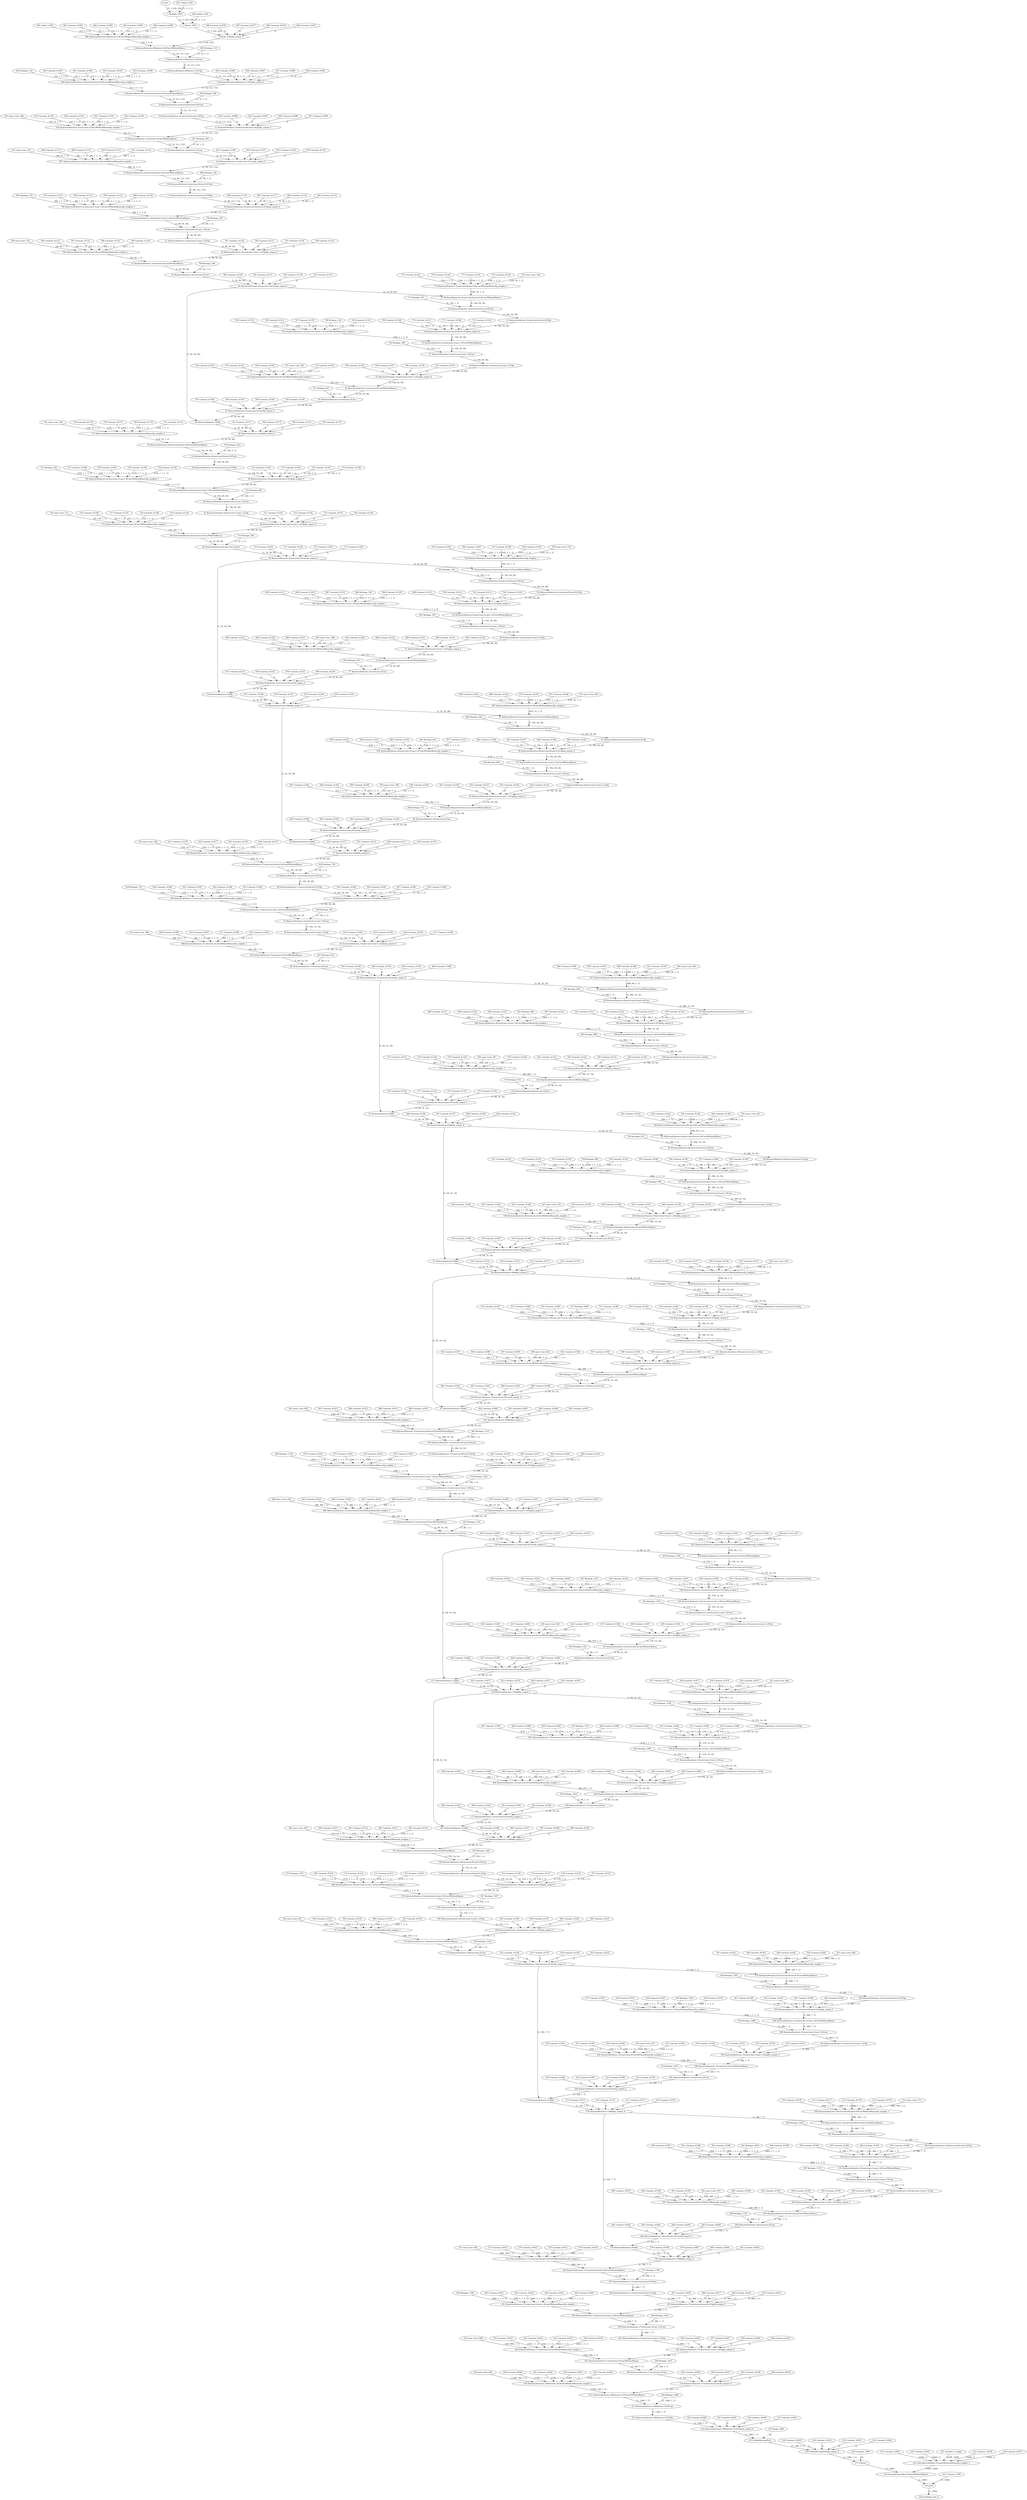 strict digraph  {
"0 data" [id=0, type=Parameter];
"1 Multiply_5095" [id=1, type=Multiply];
"2 Divide_1885" [id=2, type=Add];
"3 Divide_1885/fq_output_0" [id=3, type=FakeQuantize];
"4 /features/features.0/features.0.0/Conv/WithoutBiases" [id=4, type=Convolution];
"5 /features/features.0/features.0.0/Conv" [id=5, type=Add];
"6 /features/features.0/features.0.2/Clip" [id=6, type=Clamp];
"7 /features/features.0/features.0.2/Clip/fq_output_0" [id=7, type=FakeQuantize];
"8 /features/features.1/conv/conv.0/conv.0.0/Conv/WithoutBiases" [id=8, type=GroupConvolution];
"9 /features/features.1/conv/conv.0/conv.0.0/Conv" [id=9, type=Add];
"10 /features/features.1/conv/conv.0/conv.0.2/Clip" [id=10, type=Clamp];
"11 /features/features.1/conv/conv.0/conv.0.2/Clip/fq_output_0" [id=11, type=FakeQuantize];
"12 /features/features.1/conv/conv.1/Conv/WithoutBiases" [id=12, type=Convolution];
"13 /features/features.1/conv/conv.1/Conv" [id=13, type=Add];
"14 /features/features.1/conv/conv.1/Conv/fq_output_0" [id=14, type=FakeQuantize];
"15 /features/features.2/conv/conv.0/conv.0.0/Conv/WithoutBiases" [id=15, type=Convolution];
"16 /features/features.2/conv/conv.0/conv.0.0/Conv" [id=16, type=Add];
"17 /features/features.2/conv/conv.0/conv.0.2/Clip" [id=17, type=Clamp];
"18 /features/features.2/conv/conv.0/conv.0.2/Clip/fq_output_0" [id=18, type=FakeQuantize];
"19 /features/features.2/conv/conv.1/conv.1.0/Conv/WithoutBiases" [id=19, type=GroupConvolution];
"20 /features/features.2/conv/conv.1/conv.1.0/Conv" [id=20, type=Add];
"21 /features/features.2/conv/conv.1/conv.1.2/Clip" [id=21, type=Clamp];
"22 /features/features.2/conv/conv.1/conv.1.2/Clip/fq_output_0" [id=22, type=FakeQuantize];
"23 /features/features.2/conv/conv.2/Conv/WithoutBiases" [id=23, type=Convolution];
"24 /features/features.2/conv/conv.2/Conv" [id=24, type=Add];
"25 /features/features.2/conv/conv.2/Conv/fq_output_0" [id=25, type=FakeQuantize];
"26 /features/features.3/Add" [id=26, type=Add];
"27 /features/features.3/conv/conv.0/conv.0.0/Conv/WithoutBiases" [id=27, type=Convolution];
"28 /features/features.3/Add/fq_output_0" [id=28, type=FakeQuantize];
"29 /features/features.3/conv/conv.0/conv.0.0/Conv" [id=29, type=Add];
"30 /features/features.4/conv/conv.0/conv.0.0/Conv/WithoutBiases" [id=30, type=Convolution];
"31 /features/features.3/conv/conv.0/conv.0.2/Clip" [id=31, type=Clamp];
"32 /features/features.4/conv/conv.0/conv.0.0/Conv" [id=32, type=Add];
"33 /features/features.3/conv/conv.0/conv.0.2/Clip/fq_output_0" [id=33, type=FakeQuantize];
"34 /features/features.4/conv/conv.0/conv.0.2/Clip" [id=34, type=Clamp];
"35 /features/features.3/conv/conv.1/conv.1.0/Conv/WithoutBiases" [id=35, type=GroupConvolution];
"36 /features/features.4/conv/conv.0/conv.0.2/Clip/fq_output_0" [id=36, type=FakeQuantize];
"37 /features/features.3/conv/conv.1/conv.1.0/Conv" [id=37, type=Add];
"38 /features/features.4/conv/conv.1/conv.1.0/Conv/WithoutBiases" [id=38, type=GroupConvolution];
"39 /features/features.3/conv/conv.1/conv.1.2/Clip" [id=39, type=Clamp];
"40 /features/features.4/conv/conv.1/conv.1.0/Conv" [id=40, type=Add];
"41 /features/features.3/conv/conv.1/conv.1.2/Clip/fq_output_0" [id=41, type=FakeQuantize];
"42 /features/features.4/conv/conv.1/conv.1.2/Clip" [id=42, type=Clamp];
"43 /features/features.3/conv/conv.2/Conv/WithoutBiases" [id=43, type=Convolution];
"44 /features/features.4/conv/conv.1/conv.1.2/Clip/fq_output_0" [id=44, type=FakeQuantize];
"45 /features/features.3/conv/conv.2/Conv" [id=45, type=Add];
"46 /features/features.4/conv/conv.2/Conv/WithoutBiases" [id=46, type=Convolution];
"47 /features/features.3/conv/conv.2/Conv/fq_output_0" [id=47, type=FakeQuantize];
"48 /features/features.4/conv/conv.2/Conv" [id=48, type=Add];
"49 /features/features.4/conv/conv.2/Conv/fq_output_0" [id=49, type=FakeQuantize];
"50 /features/features.5/Add" [id=50, type=Add];
"51 /features/features.5/conv/conv.0/conv.0.0/Conv/WithoutBiases" [id=51, type=Convolution];
"52 /features/features.5/Add/fq_output_0" [id=52, type=FakeQuantize];
"53 /features/features.5/conv/conv.0/conv.0.0/Conv" [id=53, type=Add];
"54 /features/features.6/Add" [id=54, type=Add];
"55 /features/features.6/conv/conv.0/conv.0.0/Conv/WithoutBiases" [id=55, type=Convolution];
"56 /features/features.5/conv/conv.0/conv.0.2/Clip" [id=56, type=Clamp];
"57 /features/features.6/Add/fq_output_0" [id=57, type=FakeQuantize];
"58 /features/features.6/conv/conv.0/conv.0.0/Conv" [id=58, type=Add];
"59 /features/features.5/conv/conv.0/conv.0.2/Clip/fq_output_0" [id=59, type=FakeQuantize];
"60 /features/features.7/conv/conv.0/conv.0.0/Conv/WithoutBiases" [id=60, type=Convolution];
"61 /features/features.6/conv/conv.0/conv.0.2/Clip" [id=61, type=Clamp];
"62 /features/features.5/conv/conv.1/conv.1.0/Conv/WithoutBiases" [id=62, type=GroupConvolution];
"63 /features/features.7/conv/conv.0/conv.0.0/Conv" [id=63, type=Add];
"64 /features/features.6/conv/conv.0/conv.0.2/Clip/fq_output_0" [id=64, type=FakeQuantize];
"65 /features/features.5/conv/conv.1/conv.1.0/Conv" [id=65, type=Add];
"66 /features/features.7/conv/conv.0/conv.0.2/Clip" [id=66, type=Clamp];
"67 /features/features.6/conv/conv.1/conv.1.0/Conv/WithoutBiases" [id=67, type=GroupConvolution];
"68 /features/features.5/conv/conv.1/conv.1.2/Clip" [id=68, type=Clamp];
"69 /features/features.7/conv/conv.0/conv.0.2/Clip/fq_output_0" [id=69, type=FakeQuantize];
"70 /features/features.6/conv/conv.1/conv.1.0/Conv" [id=70, type=Add];
"71 /features/features.5/conv/conv.1/conv.1.2/Clip/fq_output_0" [id=71, type=FakeQuantize];
"72 /features/features.7/conv/conv.1/conv.1.0/Conv/WithoutBiases" [id=72, type=GroupConvolution];
"73 /features/features.6/conv/conv.1/conv.1.2/Clip" [id=73, type=Clamp];
"74 /features/features.5/conv/conv.2/Conv/WithoutBiases" [id=74, type=Convolution];
"75 /features/features.7/conv/conv.1/conv.1.0/Conv" [id=75, type=Add];
"76 /features/features.6/conv/conv.1/conv.1.2/Clip/fq_output_0" [id=76, type=FakeQuantize];
"77 /features/features.5/conv/conv.2/Conv" [id=77, type=Add];
"78 /features/features.7/conv/conv.1/conv.1.2/Clip" [id=78, type=Clamp];
"79 /features/features.6/conv/conv.2/Conv/WithoutBiases" [id=79, type=Convolution];
"80 /features/features.5/conv/conv.2/Conv/fq_output_0" [id=80, type=FakeQuantize];
"81 /features/features.7/conv/conv.1/conv.1.2/Clip/fq_output_0" [id=81, type=FakeQuantize];
"82 /features/features.6/conv/conv.2/Conv" [id=82, type=Add];
"83 /features/features.7/conv/conv.2/Conv/WithoutBiases" [id=83, type=Convolution];
"84 /features/features.6/conv/conv.2/Conv/fq_output_0" [id=84, type=FakeQuantize];
"85 /features/features.7/conv/conv.2/Conv" [id=85, type=Add];
"86 /features/features.7/conv/conv.2/Conv/fq_output_0" [id=86, type=FakeQuantize];
"87 /features/features.8/Add" [id=87, type=Add];
"88 /features/features.8/conv/conv.0/conv.0.0/Conv/WithoutBiases" [id=88, type=Convolution];
"89 /features/features.8/Add/fq_output_0" [id=89, type=FakeQuantize];
"90 /features/features.8/conv/conv.0/conv.0.0/Conv" [id=90, type=Add];
"91 /features/features.9/Add" [id=91, type=Add];
"92 /features/features.9/conv/conv.0/conv.0.0/Conv/WithoutBiases" [id=92, type=Convolution];
"93 /features/features.8/conv/conv.0/conv.0.2/Clip" [id=93, type=Clamp];
"94 /features/features.9/Add/fq_output_0" [id=94, type=FakeQuantize];
"95 /features/features.9/conv/conv.0/conv.0.0/Conv" [id=95, type=Add];
"96 /features/features.8/conv/conv.0/conv.0.2/Clip/fq_output_0" [id=96, type=FakeQuantize];
"97 /features/features.10/Add" [id=97, type=Add];
"98 /features/features.10/conv/conv.0/conv.0.0/Conv/WithoutBiases" [id=98, type=Convolution];
"99 /features/features.9/conv/conv.0/conv.0.2/Clip" [id=99, type=Clamp];
"100 /features/features.8/conv/conv.1/conv.1.0/Conv/WithoutBiases" [id=100, type=GroupConvolution];
"101 /features/features.10/Add/fq_output_0" [id=101, type=FakeQuantize];
"102 /features/features.10/conv/conv.0/conv.0.0/Conv" [id=102, type=Add];
"103 /features/features.9/conv/conv.0/conv.0.2/Clip/fq_output_0" [id=103, type=FakeQuantize];
"104 /features/features.8/conv/conv.1/conv.1.0/Conv" [id=104, type=Add];
"105 /features/features.11/conv/conv.0/conv.0.0/Conv/WithoutBiases" [id=105, type=Convolution];
"106 /features/features.10/conv/conv.0/conv.0.2/Clip" [id=106, type=Clamp];
"107 /features/features.9/conv/conv.1/conv.1.0/Conv/WithoutBiases" [id=107, type=GroupConvolution];
"108 /features/features.8/conv/conv.1/conv.1.2/Clip" [id=108, type=Clamp];
"109 /features/features.11/conv/conv.0/conv.0.0/Conv" [id=109, type=Add];
"110 /features/features.10/conv/conv.0/conv.0.2/Clip/fq_output_0" [id=110, type=FakeQuantize];
"111 /features/features.9/conv/conv.1/conv.1.0/Conv" [id=111, type=Add];
"112 /features/features.8/conv/conv.1/conv.1.2/Clip/fq_output_0" [id=112, type=FakeQuantize];
"113 /features/features.11/conv/conv.0/conv.0.2/Clip" [id=113, type=Clamp];
"114 /features/features.10/conv/conv.1/conv.1.0/Conv/WithoutBiases" [id=114, type=GroupConvolution];
"115 /features/features.9/conv/conv.1/conv.1.2/Clip" [id=115, type=Clamp];
"116 /features/features.8/conv/conv.2/Conv/WithoutBiases" [id=116, type=Convolution];
"117 /features/features.11/conv/conv.0/conv.0.2/Clip/fq_output_0" [id=117, type=FakeQuantize];
"118 /features/features.10/conv/conv.1/conv.1.0/Conv" [id=118, type=Add];
"119 /features/features.9/conv/conv.1/conv.1.2/Clip/fq_output_0" [id=119, type=FakeQuantize];
"120 /features/features.8/conv/conv.2/Conv" [id=120, type=Add];
"121 /features/features.11/conv/conv.1/conv.1.0/Conv/WithoutBiases" [id=121, type=GroupConvolution];
"122 /features/features.10/conv/conv.1/conv.1.2/Clip" [id=122, type=Clamp];
"123 /features/features.9/conv/conv.2/Conv/WithoutBiases" [id=123, type=Convolution];
"124 /features/features.8/conv/conv.2/Conv/fq_output_0" [id=124, type=FakeQuantize];
"125 /features/features.11/conv/conv.1/conv.1.0/Conv" [id=125, type=Add];
"126 /features/features.10/conv/conv.1/conv.1.2/Clip/fq_output_0" [id=126, type=FakeQuantize];
"127 /features/features.9/conv/conv.2/Conv" [id=127, type=Add];
"128 /features/features.11/conv/conv.1/conv.1.2/Clip" [id=128, type=Clamp];
"129 /features/features.10/conv/conv.2/Conv/WithoutBiases" [id=129, type=Convolution];
"130 /features/features.9/conv/conv.2/Conv/fq_output_0" [id=130, type=FakeQuantize];
"131 /features/features.11/conv/conv.1/conv.1.2/Clip/fq_output_0" [id=131, type=FakeQuantize];
"132 /features/features.10/conv/conv.2/Conv" [id=132, type=Add];
"133 /features/features.11/conv/conv.2/Conv/WithoutBiases" [id=133, type=Convolution];
"134 /features/features.10/conv/conv.2/Conv/fq_output_0" [id=134, type=FakeQuantize];
"135 /features/features.11/conv/conv.2/Conv" [id=135, type=Add];
"136 /features/features.11/conv/conv.2/Conv/fq_output_0" [id=136, type=FakeQuantize];
"137 /features/features.12/Add" [id=137, type=Add];
"138 /features/features.12/conv/conv.0/conv.0.0/Conv/WithoutBiases" [id=138, type=Convolution];
"139 /features/features.12/Add/fq_output_0" [id=139, type=FakeQuantize];
"140 /features/features.12/conv/conv.0/conv.0.0/Conv" [id=140, type=Add];
"141 /features/features.13/Add" [id=141, type=Add];
"142 /features/features.13/conv/conv.0/conv.0.0/Conv/WithoutBiases" [id=142, type=Convolution];
"143 /features/features.12/conv/conv.0/conv.0.2/Clip" [id=143, type=Clamp];
"144 /features/features.13/Add/fq_output_0" [id=144, type=FakeQuantize];
"145 /features/features.13/conv/conv.0/conv.0.0/Conv" [id=145, type=Add];
"146 /features/features.12/conv/conv.0/conv.0.2/Clip/fq_output_0" [id=146, type=FakeQuantize];
"147 /features/features.14/conv/conv.0/conv.0.0/Conv/WithoutBiases" [id=147, type=Convolution];
"148 /features/features.13/conv/conv.0/conv.0.2/Clip" [id=148, type=Clamp];
"149 /features/features.12/conv/conv.1/conv.1.0/Conv/WithoutBiases" [id=149, type=GroupConvolution];
"150 /features/features.14/conv/conv.0/conv.0.0/Conv" [id=150, type=Add];
"151 /features/features.13/conv/conv.0/conv.0.2/Clip/fq_output_0" [id=151, type=FakeQuantize];
"152 /features/features.12/conv/conv.1/conv.1.0/Conv" [id=152, type=Add];
"153 /features/features.14/conv/conv.0/conv.0.2/Clip" [id=153, type=Clamp];
"154 /features/features.13/conv/conv.1/conv.1.0/Conv/WithoutBiases" [id=154, type=GroupConvolution];
"155 /features/features.12/conv/conv.1/conv.1.2/Clip" [id=155, type=Clamp];
"156 /features/features.14/conv/conv.0/conv.0.2/Clip/fq_output_0" [id=156, type=FakeQuantize];
"157 /features/features.13/conv/conv.1/conv.1.0/Conv" [id=157, type=Add];
"158 /features/features.12/conv/conv.1/conv.1.2/Clip/fq_output_0" [id=158, type=FakeQuantize];
"159 /features/features.14/conv/conv.1/conv.1.0/Conv/WithoutBiases" [id=159, type=GroupConvolution];
"160 /features/features.13/conv/conv.1/conv.1.2/Clip" [id=160, type=Clamp];
"161 /features/features.12/conv/conv.2/Conv/WithoutBiases" [id=161, type=Convolution];
"162 /features/features.14/conv/conv.1/conv.1.0/Conv" [id=162, type=Add];
"163 /features/features.13/conv/conv.1/conv.1.2/Clip/fq_output_0" [id=163, type=FakeQuantize];
"164 /features/features.12/conv/conv.2/Conv" [id=164, type=Add];
"165 /features/features.14/conv/conv.1/conv.1.2/Clip" [id=165, type=Clamp];
"166 /features/features.13/conv/conv.2/Conv/WithoutBiases" [id=166, type=Convolution];
"167 /features/features.12/conv/conv.2/Conv/fq_output_0" [id=167, type=FakeQuantize];
"168 /features/features.14/conv/conv.1/conv.1.2/Clip/fq_output_0" [id=168, type=FakeQuantize];
"169 /features/features.13/conv/conv.2/Conv" [id=169, type=Add];
"170 /features/features.14/conv/conv.2/Conv/WithoutBiases" [id=170, type=Convolution];
"171 /features/features.13/conv/conv.2/Conv/fq_output_0" [id=171, type=FakeQuantize];
"172 /features/features.14/conv/conv.2/Conv" [id=172, type=Add];
"173 /features/features.14/conv/conv.2/Conv/fq_output_0" [id=173, type=FakeQuantize];
"174 /features/features.15/Add" [id=174, type=Add];
"175 /features/features.15/conv/conv.0/conv.0.0/Conv/WithoutBiases" [id=175, type=Convolution];
"176 /features/features.15/Add/fq_output_0" [id=176, type=FakeQuantize];
"177 /features/features.15/conv/conv.0/conv.0.0/Conv" [id=177, type=Add];
"178 /features/features.16/Add" [id=178, type=Add];
"179 /features/features.16/conv/conv.0/conv.0.0/Conv/WithoutBiases" [id=179, type=Convolution];
"180 /features/features.15/conv/conv.0/conv.0.2/Clip" [id=180, type=Clamp];
"181 /features/features.16/Add/fq_output_0" [id=181, type=FakeQuantize];
"182 /features/features.16/conv/conv.0/conv.0.0/Conv" [id=182, type=Add];
"183 /features/features.15/conv/conv.0/conv.0.2/Clip/fq_output_0" [id=183, type=FakeQuantize];
"184 /features/features.17/conv/conv.0/conv.0.0/Conv/WithoutBiases" [id=184, type=Convolution];
"185 /features/features.16/conv/conv.0/conv.0.2/Clip" [id=185, type=Clamp];
"186 /features/features.15/conv/conv.1/conv.1.0/Conv/WithoutBiases" [id=186, type=GroupConvolution];
"187 /features/features.17/conv/conv.0/conv.0.0/Conv" [id=187, type=Add];
"188 /features/features.16/conv/conv.0/conv.0.2/Clip/fq_output_0" [id=188, type=FakeQuantize];
"189 /features/features.15/conv/conv.1/conv.1.0/Conv" [id=189, type=Add];
"190 /features/features.17/conv/conv.0/conv.0.2/Clip" [id=190, type=Clamp];
"191 /features/features.16/conv/conv.1/conv.1.0/Conv/WithoutBiases" [id=191, type=GroupConvolution];
"192 /features/features.15/conv/conv.1/conv.1.2/Clip" [id=192, type=Clamp];
"193 /features/features.17/conv/conv.0/conv.0.2/Clip/fq_output_0" [id=193, type=FakeQuantize];
"194 /features/features.16/conv/conv.1/conv.1.0/Conv" [id=194, type=Add];
"195 /features/features.15/conv/conv.1/conv.1.2/Clip/fq_output_0" [id=195, type=FakeQuantize];
"196 /features/features.17/conv/conv.1/conv.1.0/Conv/WithoutBiases" [id=196, type=GroupConvolution];
"197 /features/features.16/conv/conv.1/conv.1.2/Clip" [id=197, type=Clamp];
"198 /features/features.15/conv/conv.2/Conv/WithoutBiases" [id=198, type=Convolution];
"199 /features/features.17/conv/conv.1/conv.1.0/Conv" [id=199, type=Add];
"200 /features/features.16/conv/conv.1/conv.1.2/Clip/fq_output_0" [id=200, type=FakeQuantize];
"201 /features/features.15/conv/conv.2/Conv" [id=201, type=Add];
"202 /features/features.17/conv/conv.1/conv.1.2/Clip" [id=202, type=Clamp];
"203 /features/features.16/conv/conv.2/Conv/WithoutBiases" [id=203, type=Convolution];
"204 /features/features.15/conv/conv.2/Conv/fq_output_0" [id=204, type=FakeQuantize];
"205 /features/features.17/conv/conv.1/conv.1.2/Clip/fq_output_0" [id=205, type=FakeQuantize];
"206 /features/features.16/conv/conv.2/Conv" [id=206, type=Add];
"207 /features/features.17/conv/conv.2/Conv/WithoutBiases" [id=207, type=Convolution];
"208 /features/features.16/conv/conv.2/Conv/fq_output_0" [id=208, type=FakeQuantize];
"209 /features/features.17/conv/conv.2/Conv" [id=209, type=Add];
"210 /features/features.17/conv/conv.2/Conv/fq_output_0" [id=210, type=FakeQuantize];
"211 /features/features.18/features.18.0/Conv/WithoutBiases" [id=211, type=Convolution];
"212 /features/features.18/features.18.0/Conv" [id=212, type=Add];
"213 /features/features.18/features.18.2/Clip" [id=213, type=Clamp];
"214 /features/features.18/features.18.2/Clip/fq_output_0" [id=214, type=FakeQuantize];
"215 /GlobalAveragePool" [id=215, type=ReduceMean];
"216 /GlobalAveragePool/fq_output_0" [id=216, type=FakeQuantize];
"217 /Flatten" [id=217, type=Reshape];
"218 /classifier/classifier.1/Gemm/WithoutBiases" [id=218, type=MatMul];
"219 prob" [id=219, type=Add];
"220 prob/sink_port_0" [id=220, type=Result];
"221 Constant_5169" [id=221, type=Constant];
"222 /classifier/classifier.1/Gemm/WithoutBiases/fq_weights_1" [id=222, type=FakeQuantize];
"223 Constant_41658" [id=223, type=Constant];
"224 Constant_41657" [id=224, type=Constant];
"225 Constant_41656" [id=225, type=Constant];
"226 Constant_41655" [id=226, type=Constant];
"227 classifier.1.weight" [id=227, type=Constant];
"228 Constant_1864" [id=228, type=Constant];
"229 Constant_41653" [id=229, type=Constant];
"230 Constant_41652" [id=230, type=Constant];
"231 Constant_41651" [id=231, type=Constant];
"232 Constant_41650" [id=232, type=Constant];
"233 Range_1860" [id=233, type=Constant];
"234 Constant_41648" [id=234, type=Constant];
"235 Constant_41647" [id=235, type=Constant];
"236 Constant_41646" [id=236, type=Constant];
"237 Constant_41645" [id=237, type=Constant];
"238 Reshape_1846" [id=238, type=Constant];
"239 /features/features.18/features.18.0/Conv/WithoutBiases/fq_weights_1" [id=239, type=FakeQuantize];
"240 Constant_41643" [id=240, type=Constant];
"241 Constant_41642" [id=241, type=Constant];
"242 Constant_41641" [id=242, type=Constant];
"243 Constant_41640" [id=243, type=Constant];
"244 onnx^^Conv_691" [id=244, label="244 onnx::Conv_691", type=Constant];
"245 Constant_41638" [id=245, type=Constant];
"246 Constant_41637" [id=246, type=Constant];
"247 Constant_41636" [id=247, type=Constant];
"248 Constant_41635" [id=248, type=Constant];
"249 Reshape_1831" [id=249, type=Constant];
"250 /features/features.17/conv/conv.2/Conv/WithoutBiases/fq_weights_1" [id=250, type=FakeQuantize];
"251 Constant_41633" [id=251, type=Constant];
"252 Constant_41632" [id=252, type=Constant];
"253 Constant_41631" [id=253, type=Constant];
"254 Constant_41630" [id=254, type=Constant];
"255 onnx^^Conv_688" [id=255, label="255 onnx::Conv_688", type=Constant];
"256 Constant_41628" [id=256, type=Constant];
"257 Constant_41627" [id=257, type=Constant];
"258 Constant_41626" [id=258, type=Constant];
"259 Constant_41625" [id=259, type=Constant];
"260 Reshape_1812" [id=260, type=Constant];
"261 /features/features.17/conv/conv.1/conv.1.0/Conv/WithoutBiases/fq_weights_1" [id=261, type=FakeQuantize];
"262 Constant_41623" [id=262, type=Constant];
"263 Constant_41622" [id=263, type=Constant];
"264 Constant_41621" [id=264, type=Constant];
"265 Constant_41620" [id=265, type=Constant];
"266 Reshape_1760" [id=266, type=Constant];
"267 Constant_41618" [id=267, type=Constant];
"268 Constant_41617" [id=268, type=Constant];
"269 Constant_41616" [id=269, type=Constant];
"270 Constant_41615" [id=270, type=Constant];
"271 Reshape_1745" [id=271, type=Constant];
"272 /features/features.17/conv/conv.0/conv.0.0/Conv/WithoutBiases/fq_weights_1" [id=272, type=FakeQuantize];
"273 Constant_41613" [id=273, type=Constant];
"274 Constant_41612" [id=274, type=Constant];
"275 Constant_41611" [id=275, type=Constant];
"276 Constant_41610" [id=276, type=Constant];
"277 onnx^^Conv_682" [id=277, label="277 onnx::Conv_682", type=Constant];
"278 Constant_41608" [id=278, type=Constant];
"279 Constant_41607" [id=279, type=Constant];
"280 Constant_41606" [id=280, type=Constant];
"281 Constant_41605" [id=281, type=Constant];
"282 Constant_41603" [id=282, type=Constant];
"283 Constant_41602" [id=283, type=Constant];
"284 Constant_41601" [id=284, type=Constant];
"285 Constant_41600" [id=285, type=Constant];
"286 Reshape_1729" [id=286, type=Constant];
"287 /features/features.16/conv/conv.2/Conv/WithoutBiases/fq_weights_1" [id=287, type=FakeQuantize];
"288 Constant_41598" [id=288, type=Constant];
"289 Constant_41597" [id=289, type=Constant];
"290 Constant_41596" [id=290, type=Constant];
"291 Constant_41595" [id=291, type=Constant];
"292 onnx^^Conv_679" [id=292, label="292 onnx::Conv_679", type=Constant];
"293 Constant_41593" [id=293, type=Constant];
"294 Constant_41592" [id=294, type=Constant];
"295 Constant_41591" [id=295, type=Constant];
"296 Constant_41590" [id=296, type=Constant];
"297 Reshape_1710" [id=297, type=Constant];
"298 /features/features.16/conv/conv.1/conv.1.0/Conv/WithoutBiases/fq_weights_1" [id=298, type=FakeQuantize];
"299 Constant_41588" [id=299, type=Constant];
"300 Constant_41587" [id=300, type=Constant];
"301 Constant_41586" [id=301, type=Constant];
"302 Constant_41585" [id=302, type=Constant];
"303 Reshape_1658" [id=303, type=Constant];
"304 Constant_41583" [id=304, type=Constant];
"305 Constant_41582" [id=305, type=Constant];
"306 Constant_41581" [id=306, type=Constant];
"307 Constant_41580" [id=307, type=Constant];
"308 Reshape_1643" [id=308, type=Constant];
"309 /features/features.16/conv/conv.0/conv.0.0/Conv/WithoutBiases/fq_weights_1" [id=309, type=FakeQuantize];
"310 Constant_41578" [id=310, type=Constant];
"311 Constant_41577" [id=311, type=Constant];
"312 Constant_41576" [id=312, type=Constant];
"313 Constant_41575" [id=313, type=Constant];
"314 onnx^^Conv_673" [id=314, label="314 onnx::Conv_673", type=Constant];
"315 Constant_41573" [id=315, type=Constant];
"316 Constant_41572" [id=316, type=Constant];
"317 Constant_41571" [id=317, type=Constant];
"318 Constant_41570" [id=318, type=Constant];
"319 Constant_41568" [id=319, type=Constant];
"320 Constant_41567" [id=320, type=Constant];
"321 Constant_41566" [id=321, type=Constant];
"322 Constant_41565" [id=322, type=Constant];
"323 Reshape_1627" [id=323, type=Constant];
"324 /features/features.15/conv/conv.2/Conv/WithoutBiases/fq_weights_1" [id=324, type=FakeQuantize];
"325 Constant_41563" [id=325, type=Constant];
"326 Constant_41562" [id=326, type=Constant];
"327 Constant_41561" [id=327, type=Constant];
"328 Constant_41560" [id=328, type=Constant];
"329 onnx^^Conv_670" [id=329, label="329 onnx::Conv_670", type=Constant];
"330 Constant_41558" [id=330, type=Constant];
"331 Constant_41557" [id=331, type=Constant];
"332 Constant_41556" [id=332, type=Constant];
"333 Constant_41555" [id=333, type=Constant];
"334 Reshape_1608" [id=334, type=Constant];
"335 /features/features.15/conv/conv.1/conv.1.0/Conv/WithoutBiases/fq_weights_1" [id=335, type=FakeQuantize];
"336 Constant_41553" [id=336, type=Constant];
"337 Constant_41552" [id=337, type=Constant];
"338 Constant_41551" [id=338, type=Constant];
"339 Constant_41550" [id=339, type=Constant];
"340 Reshape_1556" [id=340, type=Constant];
"341 Constant_41548" [id=341, type=Constant];
"342 Constant_41547" [id=342, type=Constant];
"343 Constant_41546" [id=343, type=Constant];
"344 Constant_41545" [id=344, type=Constant];
"345 Reshape_1541" [id=345, type=Constant];
"346 /features/features.15/conv/conv.0/conv.0.0/Conv/WithoutBiases/fq_weights_1" [id=346, type=FakeQuantize];
"347 Constant_41543" [id=347, type=Constant];
"348 Constant_41542" [id=348, type=Constant];
"349 Constant_41541" [id=349, type=Constant];
"350 Constant_41540" [id=350, type=Constant];
"351 onnx^^Conv_664" [id=351, label="351 onnx::Conv_664", type=Constant];
"352 Constant_41538" [id=352, type=Constant];
"353 Constant_41537" [id=353, type=Constant];
"354 Constant_41536" [id=354, type=Constant];
"355 Constant_41535" [id=355, type=Constant];
"356 Reshape_1526" [id=356, type=Constant];
"357 /features/features.14/conv/conv.2/Conv/WithoutBiases/fq_weights_1" [id=357, type=FakeQuantize];
"358 Constant_41533" [id=358, type=Constant];
"359 Constant_41532" [id=359, type=Constant];
"360 Constant_41531" [id=360, type=Constant];
"361 Constant_41530" [id=361, type=Constant];
"362 onnx^^Conv_661" [id=362, label="362 onnx::Conv_661", type=Constant];
"363 Constant_41528" [id=363, type=Constant];
"364 Constant_41527" [id=364, type=Constant];
"365 Constant_41526" [id=365, type=Constant];
"366 Constant_41525" [id=366, type=Constant];
"367 Reshape_1507" [id=367, type=Constant];
"368 /features/features.14/conv/conv.1/conv.1.0/Conv/WithoutBiases/fq_weights_1" [id=368, type=FakeQuantize];
"369 Constant_41523" [id=369, type=Constant];
"370 Constant_41522" [id=370, type=Constant];
"371 Constant_41521" [id=371, type=Constant];
"372 Constant_41520" [id=372, type=Constant];
"373 Reshape_1455" [id=373, type=Constant];
"374 Constant_41518" [id=374, type=Constant];
"375 Constant_41517" [id=375, type=Constant];
"376 Constant_41516" [id=376, type=Constant];
"377 Constant_41515" [id=377, type=Constant];
"378 Reshape_1440" [id=378, type=Constant];
"379 /features/features.14/conv/conv.0/conv.0.0/Conv/WithoutBiases/fq_weights_1" [id=379, type=FakeQuantize];
"380 Constant_41513" [id=380, type=Constant];
"381 Constant_41512" [id=381, type=Constant];
"382 Constant_41511" [id=382, type=Constant];
"383 Constant_41510" [id=383, type=Constant];
"384 onnx^^Conv_655" [id=384, label="384 onnx::Conv_655", type=Constant];
"385 Constant_41508" [id=385, type=Constant];
"386 Constant_41507" [id=386, type=Constant];
"387 Constant_41506" [id=387, type=Constant];
"388 Constant_41505" [id=388, type=Constant];
"389 Constant_41503" [id=389, type=Constant];
"390 Constant_41502" [id=390, type=Constant];
"391 Constant_41501" [id=391, type=Constant];
"392 Constant_41500" [id=392, type=Constant];
"393 Reshape_1424" [id=393, type=Constant];
"394 /features/features.13/conv/conv.2/Conv/WithoutBiases/fq_weights_1" [id=394, type=FakeQuantize];
"395 Constant_41498" [id=395, type=Constant];
"396 Constant_41497" [id=396, type=Constant];
"397 Constant_41496" [id=397, type=Constant];
"398 Constant_41495" [id=398, type=Constant];
"399 onnx^^Conv_652" [id=399, label="399 onnx::Conv_652", type=Constant];
"400 Constant_41493" [id=400, type=Constant];
"401 Constant_41492" [id=401, type=Constant];
"402 Constant_41491" [id=402, type=Constant];
"403 Constant_41490" [id=403, type=Constant];
"404 Reshape_1405" [id=404, type=Constant];
"405 /features/features.13/conv/conv.1/conv.1.0/Conv/WithoutBiases/fq_weights_1" [id=405, type=FakeQuantize];
"406 Constant_41488" [id=406, type=Constant];
"407 Constant_41487" [id=407, type=Constant];
"408 Constant_41486" [id=408, type=Constant];
"409 Constant_41485" [id=409, type=Constant];
"410 Reshape_1353" [id=410, type=Constant];
"411 Constant_41483" [id=411, type=Constant];
"412 Constant_41482" [id=412, type=Constant];
"413 Constant_41481" [id=413, type=Constant];
"414 Constant_41480" [id=414, type=Constant];
"415 Reshape_1338" [id=415, type=Constant];
"416 /features/features.13/conv/conv.0/conv.0.0/Conv/WithoutBiases/fq_weights_1" [id=416, type=FakeQuantize];
"417 Constant_41478" [id=417, type=Constant];
"418 Constant_41477" [id=418, type=Constant];
"419 Constant_41476" [id=419, type=Constant];
"420 Constant_41475" [id=420, type=Constant];
"421 onnx^^Conv_646" [id=421, label="421 onnx::Conv_646", type=Constant];
"422 Constant_41473" [id=422, type=Constant];
"423 Constant_41472" [id=423, type=Constant];
"424 Constant_41471" [id=424, type=Constant];
"425 Constant_41470" [id=425, type=Constant];
"426 Constant_41468" [id=426, type=Constant];
"427 Constant_41467" [id=427, type=Constant];
"428 Constant_41466" [id=428, type=Constant];
"429 Constant_41465" [id=429, type=Constant];
"430 Reshape_1322" [id=430, type=Constant];
"431 /features/features.12/conv/conv.2/Conv/WithoutBiases/fq_weights_1" [id=431, type=FakeQuantize];
"432 Constant_41463" [id=432, type=Constant];
"433 Constant_41462" [id=433, type=Constant];
"434 Constant_41461" [id=434, type=Constant];
"435 Constant_41460" [id=435, type=Constant];
"436 onnx^^Conv_643" [id=436, label="436 onnx::Conv_643", type=Constant];
"437 Constant_41458" [id=437, type=Constant];
"438 Constant_41457" [id=438, type=Constant];
"439 Constant_41456" [id=439, type=Constant];
"440 Constant_41455" [id=440, type=Constant];
"441 Reshape_1303" [id=441, type=Constant];
"442 /features/features.12/conv/conv.1/conv.1.0/Conv/WithoutBiases/fq_weights_1" [id=442, type=FakeQuantize];
"443 Constant_41453" [id=443, type=Constant];
"444 Constant_41452" [id=444, type=Constant];
"445 Constant_41451" [id=445, type=Constant];
"446 Constant_41450" [id=446, type=Constant];
"447 Reshape_1251" [id=447, type=Constant];
"448 Constant_41448" [id=448, type=Constant];
"449 Constant_41447" [id=449, type=Constant];
"450 Constant_41446" [id=450, type=Constant];
"451 Constant_41445" [id=451, type=Constant];
"452 Reshape_1236" [id=452, type=Constant];
"453 /features/features.12/conv/conv.0/conv.0.0/Conv/WithoutBiases/fq_weights_1" [id=453, type=FakeQuantize];
"454 Constant_41443" [id=454, type=Constant];
"455 Constant_41442" [id=455, type=Constant];
"456 Constant_41441" [id=456, type=Constant];
"457 Constant_41440" [id=457, type=Constant];
"458 onnx^^Conv_637" [id=458, label="458 onnx::Conv_637", type=Constant];
"459 Constant_41438" [id=459, type=Constant];
"460 Constant_41437" [id=460, type=Constant];
"461 Constant_41436" [id=461, type=Constant];
"462 Constant_41435" [id=462, type=Constant];
"463 Reshape_1221" [id=463, type=Constant];
"464 /features/features.11/conv/conv.2/Conv/WithoutBiases/fq_weights_1" [id=464, type=FakeQuantize];
"465 Constant_41433" [id=465, type=Constant];
"466 Constant_41432" [id=466, type=Constant];
"467 Constant_41431" [id=467, type=Constant];
"468 Constant_41430" [id=468, type=Constant];
"469 onnx^^Conv_634" [id=469, label="469 onnx::Conv_634", type=Constant];
"470 Constant_41428" [id=470, type=Constant];
"471 Constant_41427" [id=471, type=Constant];
"472 Constant_41426" [id=472, type=Constant];
"473 Constant_41425" [id=473, type=Constant];
"474 Reshape_1202" [id=474, type=Constant];
"475 /features/features.11/conv/conv.1/conv.1.0/Conv/WithoutBiases/fq_weights_1" [id=475, type=FakeQuantize];
"476 Constant_41423" [id=476, type=Constant];
"477 Constant_41422" [id=477, type=Constant];
"478 Constant_41421" [id=478, type=Constant];
"479 Constant_41420" [id=479, type=Constant];
"480 Reshape_1150" [id=480, type=Constant];
"481 Constant_41418" [id=481, type=Constant];
"482 Constant_41417" [id=482, type=Constant];
"483 Constant_41416" [id=483, type=Constant];
"484 Constant_41415" [id=484, type=Constant];
"485 Reshape_1135" [id=485, type=Constant];
"486 /features/features.11/conv/conv.0/conv.0.0/Conv/WithoutBiases/fq_weights_1" [id=486, type=FakeQuantize];
"487 Constant_41413" [id=487, type=Constant];
"488 Constant_41412" [id=488, type=Constant];
"489 Constant_41411" [id=489, type=Constant];
"490 Constant_41410" [id=490, type=Constant];
"491 onnx^^Conv_628" [id=491, label="491 onnx::Conv_628", type=Constant];
"492 Constant_41408" [id=492, type=Constant];
"493 Constant_41407" [id=493, type=Constant];
"494 Constant_41406" [id=494, type=Constant];
"495 Constant_41405" [id=495, type=Constant];
"496 Constant_41403" [id=496, type=Constant];
"497 Constant_41402" [id=497, type=Constant];
"498 Constant_41401" [id=498, type=Constant];
"499 Constant_41400" [id=499, type=Constant];
"500 Reshape_1119" [id=500, type=Constant];
"501 /features/features.10/conv/conv.2/Conv/WithoutBiases/fq_weights_1" [id=501, type=FakeQuantize];
"502 Constant_41398" [id=502, type=Constant];
"503 Constant_41397" [id=503, type=Constant];
"504 Constant_41396" [id=504, type=Constant];
"505 Constant_41395" [id=505, type=Constant];
"506 onnx^^Conv_625" [id=506, label="506 onnx::Conv_625", type=Constant];
"507 Constant_41393" [id=507, type=Constant];
"508 Constant_41392" [id=508, type=Constant];
"509 Constant_41391" [id=509, type=Constant];
"510 Constant_41390" [id=510, type=Constant];
"511 Reshape_1100" [id=511, type=Constant];
"512 /features/features.10/conv/conv.1/conv.1.0/Conv/WithoutBiases/fq_weights_1" [id=512, type=FakeQuantize];
"513 Constant_41388" [id=513, type=Constant];
"514 Constant_41387" [id=514, type=Constant];
"515 Constant_41386" [id=515, type=Constant];
"516 Constant_41385" [id=516, type=Constant];
"517 Reshape_1048" [id=517, type=Constant];
"518 Constant_41383" [id=518, type=Constant];
"519 Constant_41382" [id=519, type=Constant];
"520 Constant_41381" [id=520, type=Constant];
"521 Constant_41380" [id=521, type=Constant];
"522 Reshape_1033" [id=522, type=Constant];
"523 /features/features.10/conv/conv.0/conv.0.0/Conv/WithoutBiases/fq_weights_1" [id=523, type=FakeQuantize];
"524 Constant_41378" [id=524, type=Constant];
"525 Constant_41377" [id=525, type=Constant];
"526 Constant_41376" [id=526, type=Constant];
"527 Constant_41375" [id=527, type=Constant];
"528 onnx^^Conv_619" [id=528, label="528 onnx::Conv_619", type=Constant];
"529 Constant_41373" [id=529, type=Constant];
"530 Constant_41372" [id=530, type=Constant];
"531 Constant_41371" [id=531, type=Constant];
"532 Constant_41370" [id=532, type=Constant];
"533 Constant_41368" [id=533, type=Constant];
"534 Constant_41367" [id=534, type=Constant];
"535 Constant_41366" [id=535, type=Constant];
"536 Constant_41365" [id=536, type=Constant];
"537 Reshape_1017" [id=537, type=Constant];
"538 /features/features.9/conv/conv.2/Conv/WithoutBiases/fq_weights_1" [id=538, type=FakeQuantize];
"539 Constant_41363" [id=539, type=Constant];
"540 Constant_41362" [id=540, type=Constant];
"541 Constant_41361" [id=541, type=Constant];
"542 Constant_41360" [id=542, type=Constant];
"543 onnx^^Conv_616" [id=543, label="543 onnx::Conv_616", type=Constant];
"544 Constant_41358" [id=544, type=Constant];
"545 Constant_41357" [id=545, type=Constant];
"546 Constant_41356" [id=546, type=Constant];
"547 Constant_41355" [id=547, type=Constant];
"548 Reshape_998" [id=548, type=Constant];
"549 /features/features.9/conv/conv.1/conv.1.0/Conv/WithoutBiases/fq_weights_1" [id=549, type=FakeQuantize];
"550 Constant_41353" [id=550, type=Constant];
"551 Constant_41352" [id=551, type=Constant];
"552 Constant_41351" [id=552, type=Constant];
"553 Constant_41350" [id=553, type=Constant];
"554 Reshape_946" [id=554, type=Constant];
"555 Constant_41348" [id=555, type=Constant];
"556 Constant_41347" [id=556, type=Constant];
"557 Constant_41346" [id=557, type=Constant];
"558 Constant_41345" [id=558, type=Constant];
"559 Reshape_931" [id=559, type=Constant];
"560 /features/features.9/conv/conv.0/conv.0.0/Conv/WithoutBiases/fq_weights_1" [id=560, type=FakeQuantize];
"561 Constant_41343" [id=561, type=Constant];
"562 Constant_41342" [id=562, type=Constant];
"563 Constant_41341" [id=563, type=Constant];
"564 Constant_41340" [id=564, type=Constant];
"565 onnx^^Conv_610" [id=565, label="565 onnx::Conv_610", type=Constant];
"566 Constant_41338" [id=566, type=Constant];
"567 Constant_41337" [id=567, type=Constant];
"568 Constant_41336" [id=568, type=Constant];
"569 Constant_41335" [id=569, type=Constant];
"570 Constant_41333" [id=570, type=Constant];
"571 Constant_41332" [id=571, type=Constant];
"572 Constant_41331" [id=572, type=Constant];
"573 Constant_41330" [id=573, type=Constant];
"574 Reshape_915" [id=574, type=Constant];
"575 /features/features.8/conv/conv.2/Conv/WithoutBiases/fq_weights_1" [id=575, type=FakeQuantize];
"576 Constant_41328" [id=576, type=Constant];
"577 Constant_41327" [id=577, type=Constant];
"578 Constant_41326" [id=578, type=Constant];
"579 Constant_41325" [id=579, type=Constant];
"580 onnx^^Conv_607" [id=580, label="580 onnx::Conv_607", type=Constant];
"581 Constant_41323" [id=581, type=Constant];
"582 Constant_41322" [id=582, type=Constant];
"583 Constant_41321" [id=583, type=Constant];
"584 Constant_41320" [id=584, type=Constant];
"585 Reshape_896" [id=585, type=Constant];
"586 /features/features.8/conv/conv.1/conv.1.0/Conv/WithoutBiases/fq_weights_1" [id=586, type=FakeQuantize];
"587 Constant_41318" [id=587, type=Constant];
"588 Constant_41317" [id=588, type=Constant];
"589 Constant_41316" [id=589, type=Constant];
"590 Constant_41315" [id=590, type=Constant];
"591 Reshape_844" [id=591, type=Constant];
"592 Constant_41313" [id=592, type=Constant];
"593 Constant_41312" [id=593, type=Constant];
"594 Constant_41311" [id=594, type=Constant];
"595 Constant_41310" [id=595, type=Constant];
"596 Reshape_829" [id=596, type=Constant];
"597 /features/features.8/conv/conv.0/conv.0.0/Conv/WithoutBiases/fq_weights_1" [id=597, type=FakeQuantize];
"598 Constant_41308" [id=598, type=Constant];
"599 Constant_41307" [id=599, type=Constant];
"600 Constant_41306" [id=600, type=Constant];
"601 Constant_41305" [id=601, type=Constant];
"602 onnx^^Conv_601" [id=602, label="602 onnx::Conv_601", type=Constant];
"603 Constant_41303" [id=603, type=Constant];
"604 Constant_41302" [id=604, type=Constant];
"605 Constant_41301" [id=605, type=Constant];
"606 Constant_41300" [id=606, type=Constant];
"607 Reshape_814" [id=607, type=Constant];
"608 /features/features.7/conv/conv.2/Conv/WithoutBiases/fq_weights_1" [id=608, type=FakeQuantize];
"609 Constant_41298" [id=609, type=Constant];
"610 Constant_41297" [id=610, type=Constant];
"611 Constant_41296" [id=611, type=Constant];
"612 Constant_41295" [id=612, type=Constant];
"613 onnx^^Conv_598" [id=613, label="613 onnx::Conv_598", type=Constant];
"614 Constant_41293" [id=614, type=Constant];
"615 Constant_41292" [id=615, type=Constant];
"616 Constant_41291" [id=616, type=Constant];
"617 Constant_41290" [id=617, type=Constant];
"618 Reshape_795" [id=618, type=Constant];
"619 /features/features.7/conv/conv.1/conv.1.0/Conv/WithoutBiases/fq_weights_1" [id=619, type=FakeQuantize];
"620 Constant_41288" [id=620, type=Constant];
"621 Constant_41287" [id=621, type=Constant];
"622 Constant_41286" [id=622, type=Constant];
"623 Constant_41285" [id=623, type=Constant];
"624 Reshape_743" [id=624, type=Constant];
"625 Constant_41283" [id=625, type=Constant];
"626 Constant_41282" [id=626, type=Constant];
"627 Constant_41281" [id=627, type=Constant];
"628 Constant_41280" [id=628, type=Constant];
"629 Reshape_728" [id=629, type=Constant];
"630 /features/features.7/conv/conv.0/conv.0.0/Conv/WithoutBiases/fq_weights_1" [id=630, type=FakeQuantize];
"631 Constant_41278" [id=631, type=Constant];
"632 Constant_41277" [id=632, type=Constant];
"633 Constant_41276" [id=633, type=Constant];
"634 Constant_41275" [id=634, type=Constant];
"635 onnx^^Conv_592" [id=635, label="635 onnx::Conv_592", type=Constant];
"636 Constant_41273" [id=636, type=Constant];
"637 Constant_41272" [id=637, type=Constant];
"638 Constant_41271" [id=638, type=Constant];
"639 Constant_41270" [id=639, type=Constant];
"640 Constant_41268" [id=640, type=Constant];
"641 Constant_41267" [id=641, type=Constant];
"642 Constant_41266" [id=642, type=Constant];
"643 Constant_41265" [id=643, type=Constant];
"644 Reshape_712" [id=644, type=Constant];
"645 /features/features.6/conv/conv.2/Conv/WithoutBiases/fq_weights_1" [id=645, type=FakeQuantize];
"646 Constant_41263" [id=646, type=Constant];
"647 Constant_41262" [id=647, type=Constant];
"648 Constant_41261" [id=648, type=Constant];
"649 Constant_41260" [id=649, type=Constant];
"650 onnx^^Conv_589" [id=650, label="650 onnx::Conv_589", type=Constant];
"651 Constant_41258" [id=651, type=Constant];
"652 Constant_41257" [id=652, type=Constant];
"653 Constant_41256" [id=653, type=Constant];
"654 Constant_41255" [id=654, type=Constant];
"655 Reshape_693" [id=655, type=Constant];
"656 /features/features.6/conv/conv.1/conv.1.0/Conv/WithoutBiases/fq_weights_1" [id=656, type=FakeQuantize];
"657 Constant_41253" [id=657, type=Constant];
"658 Constant_41252" [id=658, type=Constant];
"659 Constant_41251" [id=659, type=Constant];
"660 Constant_41250" [id=660, type=Constant];
"661 Reshape_641" [id=661, type=Constant];
"662 Constant_41248" [id=662, type=Constant];
"663 Constant_41247" [id=663, type=Constant];
"664 Constant_41246" [id=664, type=Constant];
"665 Constant_41245" [id=665, type=Constant];
"666 Reshape_626" [id=666, type=Constant];
"667 /features/features.6/conv/conv.0/conv.0.0/Conv/WithoutBiases/fq_weights_1" [id=667, type=FakeQuantize];
"668 Constant_41243" [id=668, type=Constant];
"669 Constant_41242" [id=669, type=Constant];
"670 Constant_41241" [id=670, type=Constant];
"671 Constant_41240" [id=671, type=Constant];
"672 onnx^^Conv_583" [id=672, label="672 onnx::Conv_583", type=Constant];
"673 Constant_41238" [id=673, type=Constant];
"674 Constant_41237" [id=674, type=Constant];
"675 Constant_41236" [id=675, type=Constant];
"676 Constant_41235" [id=676, type=Constant];
"677 Constant_41233" [id=677, type=Constant];
"678 Constant_41232" [id=678, type=Constant];
"679 Constant_41231" [id=679, type=Constant];
"680 Constant_41230" [id=680, type=Constant];
"681 Reshape_610" [id=681, type=Constant];
"682 /features/features.5/conv/conv.2/Conv/WithoutBiases/fq_weights_1" [id=682, type=FakeQuantize];
"683 Constant_41228" [id=683, type=Constant];
"684 Constant_41227" [id=684, type=Constant];
"685 Constant_41226" [id=685, type=Constant];
"686 Constant_41225" [id=686, type=Constant];
"687 onnx^^Conv_580" [id=687, label="687 onnx::Conv_580", type=Constant];
"688 Constant_41223" [id=688, type=Constant];
"689 Constant_41222" [id=689, type=Constant];
"690 Constant_41221" [id=690, type=Constant];
"691 Constant_41220" [id=691, type=Constant];
"692 Reshape_591" [id=692, type=Constant];
"693 /features/features.5/conv/conv.1/conv.1.0/Conv/WithoutBiases/fq_weights_1" [id=693, type=FakeQuantize];
"694 Constant_41218" [id=694, type=Constant];
"695 Constant_41217" [id=695, type=Constant];
"696 Constant_41216" [id=696, type=Constant];
"697 Constant_41215" [id=697, type=Constant];
"698 Reshape_539" [id=698, type=Constant];
"699 Constant_41213" [id=699, type=Constant];
"700 Constant_41212" [id=700, type=Constant];
"701 Constant_41211" [id=701, type=Constant];
"702 Constant_41210" [id=702, type=Constant];
"703 Reshape_524" [id=703, type=Constant];
"704 /features/features.5/conv/conv.0/conv.0.0/Conv/WithoutBiases/fq_weights_1" [id=704, type=FakeQuantize];
"705 Constant_41208" [id=705, type=Constant];
"706 Constant_41207" [id=706, type=Constant];
"707 Constant_41206" [id=707, type=Constant];
"708 Constant_41205" [id=708, type=Constant];
"709 onnx^^Conv_574" [id=709, label="709 onnx::Conv_574", type=Constant];
"710 Constant_41203" [id=710, type=Constant];
"711 Constant_41202" [id=711, type=Constant];
"712 Constant_41201" [id=712, type=Constant];
"713 Constant_41200" [id=713, type=Constant];
"714 Reshape_509" [id=714, type=Constant];
"715 /features/features.4/conv/conv.2/Conv/WithoutBiases/fq_weights_1" [id=715, type=FakeQuantize];
"716 Constant_41198" [id=716, type=Constant];
"717 Constant_41197" [id=717, type=Constant];
"718 Constant_41196" [id=718, type=Constant];
"719 Constant_41195" [id=719, type=Constant];
"720 onnx^^Conv_571" [id=720, label="720 onnx::Conv_571", type=Constant];
"721 Constant_41193" [id=721, type=Constant];
"722 Constant_41192" [id=722, type=Constant];
"723 Constant_41191" [id=723, type=Constant];
"724 Constant_41190" [id=724, type=Constant];
"725 Reshape_490" [id=725, type=Constant];
"726 /features/features.4/conv/conv.1/conv.1.0/Conv/WithoutBiases/fq_weights_1" [id=726, type=FakeQuantize];
"727 Constant_41188" [id=727, type=Constant];
"728 Constant_41187" [id=728, type=Constant];
"729 Constant_41186" [id=729, type=Constant];
"730 Constant_41185" [id=730, type=Constant];
"731 Reshape_438" [id=731, type=Constant];
"732 Constant_41183" [id=732, type=Constant];
"733 Constant_41182" [id=733, type=Constant];
"734 Constant_41181" [id=734, type=Constant];
"735 Constant_41180" [id=735, type=Constant];
"736 Reshape_423" [id=736, type=Constant];
"737 /features/features.4/conv/conv.0/conv.0.0/Conv/WithoutBiases/fq_weights_1" [id=737, type=FakeQuantize];
"738 Constant_41178" [id=738, type=Constant];
"739 Constant_41177" [id=739, type=Constant];
"740 Constant_41176" [id=740, type=Constant];
"741 Constant_41175" [id=741, type=Constant];
"742 onnx^^Conv_565" [id=742, label="742 onnx::Conv_565", type=Constant];
"743 Constant_41173" [id=743, type=Constant];
"744 Constant_41172" [id=744, type=Constant];
"745 Constant_41171" [id=745, type=Constant];
"746 Constant_41170" [id=746, type=Constant];
"747 Constant_41168" [id=747, type=Constant];
"748 Constant_41167" [id=748, type=Constant];
"749 Constant_41166" [id=749, type=Constant];
"750 Constant_41165" [id=750, type=Constant];
"751 Reshape_407" [id=751, type=Constant];
"752 /features/features.3/conv/conv.2/Conv/WithoutBiases/fq_weights_1" [id=752, type=FakeQuantize];
"753 Constant_41163" [id=753, type=Constant];
"754 Constant_41162" [id=754, type=Constant];
"755 Constant_41161" [id=755, type=Constant];
"756 Constant_41160" [id=756, type=Constant];
"757 onnx^^Conv_562" [id=757, label="757 onnx::Conv_562", type=Constant];
"758 Constant_41158" [id=758, type=Constant];
"759 Constant_41157" [id=759, type=Constant];
"760 Constant_41156" [id=760, type=Constant];
"761 Constant_41155" [id=761, type=Constant];
"762 Reshape_388" [id=762, type=Constant];
"763 /features/features.3/conv/conv.1/conv.1.0/Conv/WithoutBiases/fq_weights_1" [id=763, type=FakeQuantize];
"764 Constant_41153" [id=764, type=Constant];
"765 Constant_41152" [id=765, type=Constant];
"766 Constant_41151" [id=766, type=Constant];
"767 Constant_41150" [id=767, type=Constant];
"768 Reshape_336" [id=768, type=Constant];
"769 Constant_41148" [id=769, type=Constant];
"770 Constant_41147" [id=770, type=Constant];
"771 Constant_41146" [id=771, type=Constant];
"772 Constant_41145" [id=772, type=Constant];
"773 Reshape_321" [id=773, type=Constant];
"774 /features/features.3/conv/conv.0/conv.0.0/Conv/WithoutBiases/fq_weights_1" [id=774, type=FakeQuantize];
"775 Constant_41143" [id=775, type=Constant];
"776 Constant_41142" [id=776, type=Constant];
"777 Constant_41141" [id=777, type=Constant];
"778 Constant_41140" [id=778, type=Constant];
"779 onnx^^Conv_556" [id=779, label="779 onnx::Conv_556", type=Constant];
"780 Constant_41138" [id=780, type=Constant];
"781 Constant_41137" [id=781, type=Constant];
"782 Constant_41136" [id=782, type=Constant];
"783 Constant_41135" [id=783, type=Constant];
"784 Reshape_306" [id=784, type=Constant];
"785 /features/features.2/conv/conv.2/Conv/WithoutBiases/fq_weights_1" [id=785, type=FakeQuantize];
"786 Constant_41133" [id=786, type=Constant];
"787 Constant_41132" [id=787, type=Constant];
"788 Constant_41131" [id=788, type=Constant];
"789 Constant_41130" [id=789, type=Constant];
"790 onnx^^Conv_553" [id=790, label="790 onnx::Conv_553", type=Constant];
"791 Constant_41128" [id=791, type=Constant];
"792 Constant_41127" [id=792, type=Constant];
"793 Constant_41126" [id=793, type=Constant];
"794 Constant_41125" [id=794, type=Constant];
"795 Reshape_287" [id=795, type=Constant];
"796 /features/features.2/conv/conv.1/conv.1.0/Conv/WithoutBiases/fq_weights_1" [id=796, type=FakeQuantize];
"797 Constant_41123" [id=797, type=Constant];
"798 Constant_41122" [id=798, type=Constant];
"799 Constant_41121" [id=799, type=Constant];
"800 Constant_41120" [id=800, type=Constant];
"801 Reshape_235" [id=801, type=Constant];
"802 Constant_41118" [id=802, type=Constant];
"803 Constant_41117" [id=803, type=Constant];
"804 Constant_41116" [id=804, type=Constant];
"805 Constant_41115" [id=805, type=Constant];
"806 Reshape_220" [id=806, type=Constant];
"807 /features/features.2/conv/conv.0/conv.0.0/Conv/WithoutBiases/fq_weights_1" [id=807, type=FakeQuantize];
"808 Constant_41113" [id=808, type=Constant];
"809 Constant_41112" [id=809, type=Constant];
"810 Constant_41111" [id=810, type=Constant];
"811 Constant_41110" [id=811, type=Constant];
"812 onnx^^Conv_547" [id=812, label="812 onnx::Conv_547", type=Constant];
"813 Constant_41108" [id=813, type=Constant];
"814 Constant_41107" [id=814, type=Constant];
"815 Constant_41106" [id=815, type=Constant];
"816 Constant_41105" [id=816, type=Constant];
"817 Reshape_205" [id=817, type=Constant];
"818 /features/features.1/conv/conv.1/Conv/WithoutBiases/fq_weights_1" [id=818, type=FakeQuantize];
"819 Constant_41103" [id=819, type=Constant];
"820 Constant_41102" [id=820, type=Constant];
"821 Constant_41101" [id=821, type=Constant];
"822 Constant_41100" [id=822, type=Constant];
"823 onnx^^Conv_544" [id=823, label="823 onnx::Conv_544", type=Constant];
"824 Constant_41098" [id=824, type=Constant];
"825 Constant_41097" [id=825, type=Constant];
"826 Constant_41096" [id=826, type=Constant];
"827 Constant_41095" [id=827, type=Constant];
"828 Reshape_186" [id=828, type=Constant];
"829 /features/features.1/conv/conv.0/conv.0.0/Conv/WithoutBiases/fq_weights_1" [id=829, type=FakeQuantize];
"830 Constant_41093" [id=830, type=Constant];
"831 Constant_41092" [id=831, type=Constant];
"832 Constant_41091" [id=832, type=Constant];
"833 Constant_41090" [id=833, type=Constant];
"834 Reshape_134" [id=834, type=Constant];
"835 Constant_41088" [id=835, type=Constant];
"836 Constant_41087" [id=836, type=Constant];
"837 Constant_41086" [id=837, type=Constant];
"838 Constant_41085" [id=838, type=Constant];
"839 Reshape_119" [id=839, type=Constant];
"840 /features/features.0/features.0.0/Conv/WithoutBiases/fq_weights_1" [id=840, type=FakeQuantize];
"841 Constant_41083" [id=841, type=Constant];
"842 Constant_41082" [id=842, type=Constant];
"843 Constant_41081" [id=843, type=Constant];
"844 Constant_41080" [id=844, type=Constant];
"845 Gather_5168" [id=845, type=Constant];
"846 Constant_41078" [id=846, type=Constant];
"847 Constant_41077" [id=847, type=Constant];
"848 Constant_41076" [id=848, type=Constant];
"849 Constant_41075" [id=849, type=Constant];
"850 Gather_5165" [id=850, type=Constant];
"851 Gather_5162" [id=851, type=Constant];
"0 data" -> "1 Multiply_5095"  [label="[1, 3, 224, 224]", style=solid];
"1 Multiply_5095" -> "2 Divide_1885"  [label="[1, 3, 224, 224]", style=solid];
"2 Divide_1885" -> "3 Divide_1885/fq_output_0"  [label="[1, 3, 224, 224]", style=solid];
"3 Divide_1885/fq_output_0" -> "4 /features/features.0/features.0.0/Conv/WithoutBiases"  [label="[1, 3, 224, 224]", style=solid];
"4 /features/features.0/features.0.0/Conv/WithoutBiases" -> "5 /features/features.0/features.0.0/Conv"  [label="[1, 32, 112, 112]", style=solid];
"5 /features/features.0/features.0.0/Conv" -> "6 /features/features.0/features.0.2/Clip"  [label="[1, 32, 112, 112]", style=solid];
"6 /features/features.0/features.0.2/Clip" -> "7 /features/features.0/features.0.2/Clip/fq_output_0"  [label="[1, 32, 112, 112]", style=solid];
"7 /features/features.0/features.0.2/Clip/fq_output_0" -> "8 /features/features.1/conv/conv.0/conv.0.0/Conv/WithoutBiases"  [label="[1, 32, 112, 112]", style=solid];
"8 /features/features.1/conv/conv.0/conv.0.0/Conv/WithoutBiases" -> "9 /features/features.1/conv/conv.0/conv.0.0/Conv"  [label="[1, 32, 112, 112]", style=solid];
"9 /features/features.1/conv/conv.0/conv.0.0/Conv" -> "10 /features/features.1/conv/conv.0/conv.0.2/Clip"  [label="[1, 32, 112, 112]", style=solid];
"10 /features/features.1/conv/conv.0/conv.0.2/Clip" -> "11 /features/features.1/conv/conv.0/conv.0.2/Clip/fq_output_0"  [label="[1, 32, 112, 112]", style=solid];
"11 /features/features.1/conv/conv.0/conv.0.2/Clip/fq_output_0" -> "12 /features/features.1/conv/conv.1/Conv/WithoutBiases"  [label="[1, 32, 112, 112]", style=solid];
"12 /features/features.1/conv/conv.1/Conv/WithoutBiases" -> "13 /features/features.1/conv/conv.1/Conv"  [label="[1, 16, 112, 112]", style=solid];
"13 /features/features.1/conv/conv.1/Conv" -> "14 /features/features.1/conv/conv.1/Conv/fq_output_0"  [label="[1, 16, 112, 112]", style=solid];
"14 /features/features.1/conv/conv.1/Conv/fq_output_0" -> "15 /features/features.2/conv/conv.0/conv.0.0/Conv/WithoutBiases"  [label="[1, 16, 112, 112]", style=solid];
"15 /features/features.2/conv/conv.0/conv.0.0/Conv/WithoutBiases" -> "16 /features/features.2/conv/conv.0/conv.0.0/Conv"  [label="[1, 96, 112, 112]", style=solid];
"16 /features/features.2/conv/conv.0/conv.0.0/Conv" -> "17 /features/features.2/conv/conv.0/conv.0.2/Clip"  [label="[1, 96, 112, 112]", style=solid];
"17 /features/features.2/conv/conv.0/conv.0.2/Clip" -> "18 /features/features.2/conv/conv.0/conv.0.2/Clip/fq_output_0"  [label="[1, 96, 112, 112]", style=solid];
"18 /features/features.2/conv/conv.0/conv.0.2/Clip/fq_output_0" -> "19 /features/features.2/conv/conv.1/conv.1.0/Conv/WithoutBiases"  [label="[1, 96, 112, 112]", style=solid];
"19 /features/features.2/conv/conv.1/conv.1.0/Conv/WithoutBiases" -> "20 /features/features.2/conv/conv.1/conv.1.0/Conv"  [label="[1, 96, 56, 56]", style=solid];
"20 /features/features.2/conv/conv.1/conv.1.0/Conv" -> "21 /features/features.2/conv/conv.1/conv.1.2/Clip"  [label="[1, 96, 56, 56]", style=solid];
"21 /features/features.2/conv/conv.1/conv.1.2/Clip" -> "22 /features/features.2/conv/conv.1/conv.1.2/Clip/fq_output_0"  [label="[1, 96, 56, 56]", style=solid];
"22 /features/features.2/conv/conv.1/conv.1.2/Clip/fq_output_0" -> "23 /features/features.2/conv/conv.2/Conv/WithoutBiases"  [label="[1, 96, 56, 56]", style=solid];
"23 /features/features.2/conv/conv.2/Conv/WithoutBiases" -> "24 /features/features.2/conv/conv.2/Conv"  [label="[1, 24, 56, 56]", style=solid];
"24 /features/features.2/conv/conv.2/Conv" -> "25 /features/features.2/conv/conv.2/Conv/fq_output_0"  [label="[1, 24, 56, 56]", style=solid];
"25 /features/features.2/conv/conv.2/Conv/fq_output_0" -> "26 /features/features.3/Add"  [label="[1, 24, 56, 56]", style=solid];
"25 /features/features.2/conv/conv.2/Conv/fq_output_0" -> "27 /features/features.3/conv/conv.0/conv.0.0/Conv/WithoutBiases"  [label="[1, 24, 56, 56]", style=solid];
"26 /features/features.3/Add" -> "28 /features/features.3/Add/fq_output_0"  [label="[1, 24, 56, 56]", style=solid];
"27 /features/features.3/conv/conv.0/conv.0.0/Conv/WithoutBiases" -> "29 /features/features.3/conv/conv.0/conv.0.0/Conv"  [label="[1, 144, 56, 56]", style=solid];
"28 /features/features.3/Add/fq_output_0" -> "30 /features/features.4/conv/conv.0/conv.0.0/Conv/WithoutBiases"  [label="[1, 24, 56, 56]", style=solid];
"29 /features/features.3/conv/conv.0/conv.0.0/Conv" -> "31 /features/features.3/conv/conv.0/conv.0.2/Clip"  [label="[1, 144, 56, 56]", style=solid];
"30 /features/features.4/conv/conv.0/conv.0.0/Conv/WithoutBiases" -> "32 /features/features.4/conv/conv.0/conv.0.0/Conv"  [label="[1, 144, 56, 56]", style=solid];
"31 /features/features.3/conv/conv.0/conv.0.2/Clip" -> "33 /features/features.3/conv/conv.0/conv.0.2/Clip/fq_output_0"  [label="[1, 144, 56, 56]", style=solid];
"32 /features/features.4/conv/conv.0/conv.0.0/Conv" -> "34 /features/features.4/conv/conv.0/conv.0.2/Clip"  [label="[1, 144, 56, 56]", style=solid];
"33 /features/features.3/conv/conv.0/conv.0.2/Clip/fq_output_0" -> "35 /features/features.3/conv/conv.1/conv.1.0/Conv/WithoutBiases"  [label="[1, 144, 56, 56]", style=solid];
"34 /features/features.4/conv/conv.0/conv.0.2/Clip" -> "36 /features/features.4/conv/conv.0/conv.0.2/Clip/fq_output_0"  [label="[1, 144, 56, 56]", style=solid];
"35 /features/features.3/conv/conv.1/conv.1.0/Conv/WithoutBiases" -> "37 /features/features.3/conv/conv.1/conv.1.0/Conv"  [label="[1, 144, 56, 56]", style=solid];
"36 /features/features.4/conv/conv.0/conv.0.2/Clip/fq_output_0" -> "38 /features/features.4/conv/conv.1/conv.1.0/Conv/WithoutBiases"  [label="[1, 144, 56, 56]", style=solid];
"37 /features/features.3/conv/conv.1/conv.1.0/Conv" -> "39 /features/features.3/conv/conv.1/conv.1.2/Clip"  [label="[1, 144, 56, 56]", style=solid];
"38 /features/features.4/conv/conv.1/conv.1.0/Conv/WithoutBiases" -> "40 /features/features.4/conv/conv.1/conv.1.0/Conv"  [label="[1, 144, 28, 28]", style=solid];
"39 /features/features.3/conv/conv.1/conv.1.2/Clip" -> "41 /features/features.3/conv/conv.1/conv.1.2/Clip/fq_output_0"  [label="[1, 144, 56, 56]", style=solid];
"40 /features/features.4/conv/conv.1/conv.1.0/Conv" -> "42 /features/features.4/conv/conv.1/conv.1.2/Clip"  [label="[1, 144, 28, 28]", style=solid];
"41 /features/features.3/conv/conv.1/conv.1.2/Clip/fq_output_0" -> "43 /features/features.3/conv/conv.2/Conv/WithoutBiases"  [label="[1, 144, 56, 56]", style=solid];
"42 /features/features.4/conv/conv.1/conv.1.2/Clip" -> "44 /features/features.4/conv/conv.1/conv.1.2/Clip/fq_output_0"  [label="[1, 144, 28, 28]", style=solid];
"43 /features/features.3/conv/conv.2/Conv/WithoutBiases" -> "45 /features/features.3/conv/conv.2/Conv"  [label="[1, 24, 56, 56]", style=solid];
"44 /features/features.4/conv/conv.1/conv.1.2/Clip/fq_output_0" -> "46 /features/features.4/conv/conv.2/Conv/WithoutBiases"  [label="[1, 144, 28, 28]", style=solid];
"45 /features/features.3/conv/conv.2/Conv" -> "47 /features/features.3/conv/conv.2/Conv/fq_output_0"  [label="[1, 24, 56, 56]", style=solid];
"46 /features/features.4/conv/conv.2/Conv/WithoutBiases" -> "48 /features/features.4/conv/conv.2/Conv"  [label="[1, 32, 28, 28]", style=solid];
"47 /features/features.3/conv/conv.2/Conv/fq_output_0" -> "26 /features/features.3/Add"  [label="[1, 24, 56, 56]", style=solid];
"48 /features/features.4/conv/conv.2/Conv" -> "49 /features/features.4/conv/conv.2/Conv/fq_output_0"  [label="[1, 32, 28, 28]", style=solid];
"49 /features/features.4/conv/conv.2/Conv/fq_output_0" -> "50 /features/features.5/Add"  [label="[1, 32, 28, 28]", style=solid];
"49 /features/features.4/conv/conv.2/Conv/fq_output_0" -> "51 /features/features.5/conv/conv.0/conv.0.0/Conv/WithoutBiases"  [label="[1, 32, 28, 28]", style=solid];
"50 /features/features.5/Add" -> "52 /features/features.5/Add/fq_output_0"  [label="[1, 32, 28, 28]", style=solid];
"51 /features/features.5/conv/conv.0/conv.0.0/Conv/WithoutBiases" -> "53 /features/features.5/conv/conv.0/conv.0.0/Conv"  [label="[1, 192, 28, 28]", style=solid];
"52 /features/features.5/Add/fq_output_0" -> "54 /features/features.6/Add"  [label="[1, 32, 28, 28]", style=solid];
"52 /features/features.5/Add/fq_output_0" -> "55 /features/features.6/conv/conv.0/conv.0.0/Conv/WithoutBiases"  [label="[1, 32, 28, 28]", style=solid];
"53 /features/features.5/conv/conv.0/conv.0.0/Conv" -> "56 /features/features.5/conv/conv.0/conv.0.2/Clip"  [label="[1, 192, 28, 28]", style=solid];
"54 /features/features.6/Add" -> "57 /features/features.6/Add/fq_output_0"  [label="[1, 32, 28, 28]", style=solid];
"55 /features/features.6/conv/conv.0/conv.0.0/Conv/WithoutBiases" -> "58 /features/features.6/conv/conv.0/conv.0.0/Conv"  [label="[1, 192, 28, 28]", style=solid];
"56 /features/features.5/conv/conv.0/conv.0.2/Clip" -> "59 /features/features.5/conv/conv.0/conv.0.2/Clip/fq_output_0"  [label="[1, 192, 28, 28]", style=solid];
"57 /features/features.6/Add/fq_output_0" -> "60 /features/features.7/conv/conv.0/conv.0.0/Conv/WithoutBiases"  [label="[1, 32, 28, 28]", style=solid];
"58 /features/features.6/conv/conv.0/conv.0.0/Conv" -> "61 /features/features.6/conv/conv.0/conv.0.2/Clip"  [label="[1, 192, 28, 28]", style=solid];
"59 /features/features.5/conv/conv.0/conv.0.2/Clip/fq_output_0" -> "62 /features/features.5/conv/conv.1/conv.1.0/Conv/WithoutBiases"  [label="[1, 192, 28, 28]", style=solid];
"60 /features/features.7/conv/conv.0/conv.0.0/Conv/WithoutBiases" -> "63 /features/features.7/conv/conv.0/conv.0.0/Conv"  [label="[1, 192, 28, 28]", style=solid];
"61 /features/features.6/conv/conv.0/conv.0.2/Clip" -> "64 /features/features.6/conv/conv.0/conv.0.2/Clip/fq_output_0"  [label="[1, 192, 28, 28]", style=solid];
"62 /features/features.5/conv/conv.1/conv.1.0/Conv/WithoutBiases" -> "65 /features/features.5/conv/conv.1/conv.1.0/Conv"  [label="[1, 192, 28, 28]", style=solid];
"63 /features/features.7/conv/conv.0/conv.0.0/Conv" -> "66 /features/features.7/conv/conv.0/conv.0.2/Clip"  [label="[1, 192, 28, 28]", style=solid];
"64 /features/features.6/conv/conv.0/conv.0.2/Clip/fq_output_0" -> "67 /features/features.6/conv/conv.1/conv.1.0/Conv/WithoutBiases"  [label="[1, 192, 28, 28]", style=solid];
"65 /features/features.5/conv/conv.1/conv.1.0/Conv" -> "68 /features/features.5/conv/conv.1/conv.1.2/Clip"  [label="[1, 192, 28, 28]", style=solid];
"66 /features/features.7/conv/conv.0/conv.0.2/Clip" -> "69 /features/features.7/conv/conv.0/conv.0.2/Clip/fq_output_0"  [label="[1, 192, 28, 28]", style=solid];
"67 /features/features.6/conv/conv.1/conv.1.0/Conv/WithoutBiases" -> "70 /features/features.6/conv/conv.1/conv.1.0/Conv"  [label="[1, 192, 28, 28]", style=solid];
"68 /features/features.5/conv/conv.1/conv.1.2/Clip" -> "71 /features/features.5/conv/conv.1/conv.1.2/Clip/fq_output_0"  [label="[1, 192, 28, 28]", style=solid];
"69 /features/features.7/conv/conv.0/conv.0.2/Clip/fq_output_0" -> "72 /features/features.7/conv/conv.1/conv.1.0/Conv/WithoutBiases"  [label="[1, 192, 28, 28]", style=solid];
"70 /features/features.6/conv/conv.1/conv.1.0/Conv" -> "73 /features/features.6/conv/conv.1/conv.1.2/Clip"  [label="[1, 192, 28, 28]", style=solid];
"71 /features/features.5/conv/conv.1/conv.1.2/Clip/fq_output_0" -> "74 /features/features.5/conv/conv.2/Conv/WithoutBiases"  [label="[1, 192, 28, 28]", style=solid];
"72 /features/features.7/conv/conv.1/conv.1.0/Conv/WithoutBiases" -> "75 /features/features.7/conv/conv.1/conv.1.0/Conv"  [label="[1, 192, 14, 14]", style=solid];
"73 /features/features.6/conv/conv.1/conv.1.2/Clip" -> "76 /features/features.6/conv/conv.1/conv.1.2/Clip/fq_output_0"  [label="[1, 192, 28, 28]", style=solid];
"74 /features/features.5/conv/conv.2/Conv/WithoutBiases" -> "77 /features/features.5/conv/conv.2/Conv"  [label="[1, 32, 28, 28]", style=solid];
"75 /features/features.7/conv/conv.1/conv.1.0/Conv" -> "78 /features/features.7/conv/conv.1/conv.1.2/Clip"  [label="[1, 192, 14, 14]", style=solid];
"76 /features/features.6/conv/conv.1/conv.1.2/Clip/fq_output_0" -> "79 /features/features.6/conv/conv.2/Conv/WithoutBiases"  [label="[1, 192, 28, 28]", style=solid];
"77 /features/features.5/conv/conv.2/Conv" -> "80 /features/features.5/conv/conv.2/Conv/fq_output_0"  [label="[1, 32, 28, 28]", style=solid];
"78 /features/features.7/conv/conv.1/conv.1.2/Clip" -> "81 /features/features.7/conv/conv.1/conv.1.2/Clip/fq_output_0"  [label="[1, 192, 14, 14]", style=solid];
"79 /features/features.6/conv/conv.2/Conv/WithoutBiases" -> "82 /features/features.6/conv/conv.2/Conv"  [label="[1, 32, 28, 28]", style=solid];
"80 /features/features.5/conv/conv.2/Conv/fq_output_0" -> "50 /features/features.5/Add"  [label="[1, 32, 28, 28]", style=solid];
"81 /features/features.7/conv/conv.1/conv.1.2/Clip/fq_output_0" -> "83 /features/features.7/conv/conv.2/Conv/WithoutBiases"  [label="[1, 192, 14, 14]", style=solid];
"82 /features/features.6/conv/conv.2/Conv" -> "84 /features/features.6/conv/conv.2/Conv/fq_output_0"  [label="[1, 32, 28, 28]", style=solid];
"83 /features/features.7/conv/conv.2/Conv/WithoutBiases" -> "85 /features/features.7/conv/conv.2/Conv"  [label="[1, 64, 14, 14]", style=solid];
"84 /features/features.6/conv/conv.2/Conv/fq_output_0" -> "54 /features/features.6/Add"  [label="[1, 32, 28, 28]", style=solid];
"85 /features/features.7/conv/conv.2/Conv" -> "86 /features/features.7/conv/conv.2/Conv/fq_output_0"  [label="[1, 64, 14, 14]", style=solid];
"86 /features/features.7/conv/conv.2/Conv/fq_output_0" -> "87 /features/features.8/Add"  [label="[1, 64, 14, 14]", style=solid];
"86 /features/features.7/conv/conv.2/Conv/fq_output_0" -> "88 /features/features.8/conv/conv.0/conv.0.0/Conv/WithoutBiases"  [label="[1, 64, 14, 14]", style=solid];
"87 /features/features.8/Add" -> "89 /features/features.8/Add/fq_output_0"  [label="[1, 64, 14, 14]", style=solid];
"88 /features/features.8/conv/conv.0/conv.0.0/Conv/WithoutBiases" -> "90 /features/features.8/conv/conv.0/conv.0.0/Conv"  [label="[1, 384, 14, 14]", style=solid];
"89 /features/features.8/Add/fq_output_0" -> "91 /features/features.9/Add"  [label="[1, 64, 14, 14]", style=solid];
"89 /features/features.8/Add/fq_output_0" -> "92 /features/features.9/conv/conv.0/conv.0.0/Conv/WithoutBiases"  [label="[1, 64, 14, 14]", style=solid];
"90 /features/features.8/conv/conv.0/conv.0.0/Conv" -> "93 /features/features.8/conv/conv.0/conv.0.2/Clip"  [label="[1, 384, 14, 14]", style=solid];
"91 /features/features.9/Add" -> "94 /features/features.9/Add/fq_output_0"  [label="[1, 64, 14, 14]", style=solid];
"92 /features/features.9/conv/conv.0/conv.0.0/Conv/WithoutBiases" -> "95 /features/features.9/conv/conv.0/conv.0.0/Conv"  [label="[1, 384, 14, 14]", style=solid];
"93 /features/features.8/conv/conv.0/conv.0.2/Clip" -> "96 /features/features.8/conv/conv.0/conv.0.2/Clip/fq_output_0"  [label="[1, 384, 14, 14]", style=solid];
"94 /features/features.9/Add/fq_output_0" -> "97 /features/features.10/Add"  [label="[1, 64, 14, 14]", style=solid];
"94 /features/features.9/Add/fq_output_0" -> "98 /features/features.10/conv/conv.0/conv.0.0/Conv/WithoutBiases"  [label="[1, 64, 14, 14]", style=solid];
"95 /features/features.9/conv/conv.0/conv.0.0/Conv" -> "99 /features/features.9/conv/conv.0/conv.0.2/Clip"  [label="[1, 384, 14, 14]", style=solid];
"96 /features/features.8/conv/conv.0/conv.0.2/Clip/fq_output_0" -> "100 /features/features.8/conv/conv.1/conv.1.0/Conv/WithoutBiases"  [label="[1, 384, 14, 14]", style=solid];
"97 /features/features.10/Add" -> "101 /features/features.10/Add/fq_output_0"  [label="[1, 64, 14, 14]", style=solid];
"98 /features/features.10/conv/conv.0/conv.0.0/Conv/WithoutBiases" -> "102 /features/features.10/conv/conv.0/conv.0.0/Conv"  [label="[1, 384, 14, 14]", style=solid];
"99 /features/features.9/conv/conv.0/conv.0.2/Clip" -> "103 /features/features.9/conv/conv.0/conv.0.2/Clip/fq_output_0"  [label="[1, 384, 14, 14]", style=solid];
"100 /features/features.8/conv/conv.1/conv.1.0/Conv/WithoutBiases" -> "104 /features/features.8/conv/conv.1/conv.1.0/Conv"  [label="[1, 384, 14, 14]", style=solid];
"101 /features/features.10/Add/fq_output_0" -> "105 /features/features.11/conv/conv.0/conv.0.0/Conv/WithoutBiases"  [label="[1, 64, 14, 14]", style=solid];
"102 /features/features.10/conv/conv.0/conv.0.0/Conv" -> "106 /features/features.10/conv/conv.0/conv.0.2/Clip"  [label="[1, 384, 14, 14]", style=solid];
"103 /features/features.9/conv/conv.0/conv.0.2/Clip/fq_output_0" -> "107 /features/features.9/conv/conv.1/conv.1.0/Conv/WithoutBiases"  [label="[1, 384, 14, 14]", style=solid];
"104 /features/features.8/conv/conv.1/conv.1.0/Conv" -> "108 /features/features.8/conv/conv.1/conv.1.2/Clip"  [label="[1, 384, 14, 14]", style=solid];
"105 /features/features.11/conv/conv.0/conv.0.0/Conv/WithoutBiases" -> "109 /features/features.11/conv/conv.0/conv.0.0/Conv"  [label="[1, 384, 14, 14]", style=solid];
"106 /features/features.10/conv/conv.0/conv.0.2/Clip" -> "110 /features/features.10/conv/conv.0/conv.0.2/Clip/fq_output_0"  [label="[1, 384, 14, 14]", style=solid];
"107 /features/features.9/conv/conv.1/conv.1.0/Conv/WithoutBiases" -> "111 /features/features.9/conv/conv.1/conv.1.0/Conv"  [label="[1, 384, 14, 14]", style=solid];
"108 /features/features.8/conv/conv.1/conv.1.2/Clip" -> "112 /features/features.8/conv/conv.1/conv.1.2/Clip/fq_output_0"  [label="[1, 384, 14, 14]", style=solid];
"109 /features/features.11/conv/conv.0/conv.0.0/Conv" -> "113 /features/features.11/conv/conv.0/conv.0.2/Clip"  [label="[1, 384, 14, 14]", style=solid];
"110 /features/features.10/conv/conv.0/conv.0.2/Clip/fq_output_0" -> "114 /features/features.10/conv/conv.1/conv.1.0/Conv/WithoutBiases"  [label="[1, 384, 14, 14]", style=solid];
"111 /features/features.9/conv/conv.1/conv.1.0/Conv" -> "115 /features/features.9/conv/conv.1/conv.1.2/Clip"  [label="[1, 384, 14, 14]", style=solid];
"112 /features/features.8/conv/conv.1/conv.1.2/Clip/fq_output_0" -> "116 /features/features.8/conv/conv.2/Conv/WithoutBiases"  [label="[1, 384, 14, 14]", style=solid];
"113 /features/features.11/conv/conv.0/conv.0.2/Clip" -> "117 /features/features.11/conv/conv.0/conv.0.2/Clip/fq_output_0"  [label="[1, 384, 14, 14]", style=solid];
"114 /features/features.10/conv/conv.1/conv.1.0/Conv/WithoutBiases" -> "118 /features/features.10/conv/conv.1/conv.1.0/Conv"  [label="[1, 384, 14, 14]", style=solid];
"115 /features/features.9/conv/conv.1/conv.1.2/Clip" -> "119 /features/features.9/conv/conv.1/conv.1.2/Clip/fq_output_0"  [label="[1, 384, 14, 14]", style=solid];
"116 /features/features.8/conv/conv.2/Conv/WithoutBiases" -> "120 /features/features.8/conv/conv.2/Conv"  [label="[1, 64, 14, 14]", style=solid];
"117 /features/features.11/conv/conv.0/conv.0.2/Clip/fq_output_0" -> "121 /features/features.11/conv/conv.1/conv.1.0/Conv/WithoutBiases"  [label="[1, 384, 14, 14]", style=solid];
"118 /features/features.10/conv/conv.1/conv.1.0/Conv" -> "122 /features/features.10/conv/conv.1/conv.1.2/Clip"  [label="[1, 384, 14, 14]", style=solid];
"119 /features/features.9/conv/conv.1/conv.1.2/Clip/fq_output_0" -> "123 /features/features.9/conv/conv.2/Conv/WithoutBiases"  [label="[1, 384, 14, 14]", style=solid];
"120 /features/features.8/conv/conv.2/Conv" -> "124 /features/features.8/conv/conv.2/Conv/fq_output_0"  [label="[1, 64, 14, 14]", style=solid];
"121 /features/features.11/conv/conv.1/conv.1.0/Conv/WithoutBiases" -> "125 /features/features.11/conv/conv.1/conv.1.0/Conv"  [label="[1, 384, 14, 14]", style=solid];
"122 /features/features.10/conv/conv.1/conv.1.2/Clip" -> "126 /features/features.10/conv/conv.1/conv.1.2/Clip/fq_output_0"  [label="[1, 384, 14, 14]", style=solid];
"123 /features/features.9/conv/conv.2/Conv/WithoutBiases" -> "127 /features/features.9/conv/conv.2/Conv"  [label="[1, 64, 14, 14]", style=solid];
"124 /features/features.8/conv/conv.2/Conv/fq_output_0" -> "87 /features/features.8/Add"  [label="[1, 64, 14, 14]", style=solid];
"125 /features/features.11/conv/conv.1/conv.1.0/Conv" -> "128 /features/features.11/conv/conv.1/conv.1.2/Clip"  [label="[1, 384, 14, 14]", style=solid];
"126 /features/features.10/conv/conv.1/conv.1.2/Clip/fq_output_0" -> "129 /features/features.10/conv/conv.2/Conv/WithoutBiases"  [label="[1, 384, 14, 14]", style=solid];
"127 /features/features.9/conv/conv.2/Conv" -> "130 /features/features.9/conv/conv.2/Conv/fq_output_0"  [label="[1, 64, 14, 14]", style=solid];
"128 /features/features.11/conv/conv.1/conv.1.2/Clip" -> "131 /features/features.11/conv/conv.1/conv.1.2/Clip/fq_output_0"  [label="[1, 384, 14, 14]", style=solid];
"129 /features/features.10/conv/conv.2/Conv/WithoutBiases" -> "132 /features/features.10/conv/conv.2/Conv"  [label="[1, 64, 14, 14]", style=solid];
"130 /features/features.9/conv/conv.2/Conv/fq_output_0" -> "91 /features/features.9/Add"  [label="[1, 64, 14, 14]", style=solid];
"131 /features/features.11/conv/conv.1/conv.1.2/Clip/fq_output_0" -> "133 /features/features.11/conv/conv.2/Conv/WithoutBiases"  [label="[1, 384, 14, 14]", style=solid];
"132 /features/features.10/conv/conv.2/Conv" -> "134 /features/features.10/conv/conv.2/Conv/fq_output_0"  [label="[1, 64, 14, 14]", style=solid];
"133 /features/features.11/conv/conv.2/Conv/WithoutBiases" -> "135 /features/features.11/conv/conv.2/Conv"  [label="[1, 96, 14, 14]", style=solid];
"134 /features/features.10/conv/conv.2/Conv/fq_output_0" -> "97 /features/features.10/Add"  [label="[1, 64, 14, 14]", style=solid];
"135 /features/features.11/conv/conv.2/Conv" -> "136 /features/features.11/conv/conv.2/Conv/fq_output_0"  [label="[1, 96, 14, 14]", style=solid];
"136 /features/features.11/conv/conv.2/Conv/fq_output_0" -> "137 /features/features.12/Add"  [label="[1, 96, 14, 14]", style=solid];
"136 /features/features.11/conv/conv.2/Conv/fq_output_0" -> "138 /features/features.12/conv/conv.0/conv.0.0/Conv/WithoutBiases"  [label="[1, 96, 14, 14]", style=solid];
"137 /features/features.12/Add" -> "139 /features/features.12/Add/fq_output_0"  [label="[1, 96, 14, 14]", style=solid];
"138 /features/features.12/conv/conv.0/conv.0.0/Conv/WithoutBiases" -> "140 /features/features.12/conv/conv.0/conv.0.0/Conv"  [label="[1, 576, 14, 14]", style=solid];
"139 /features/features.12/Add/fq_output_0" -> "141 /features/features.13/Add"  [label="[1, 96, 14, 14]", style=solid];
"139 /features/features.12/Add/fq_output_0" -> "142 /features/features.13/conv/conv.0/conv.0.0/Conv/WithoutBiases"  [label="[1, 96, 14, 14]", style=solid];
"140 /features/features.12/conv/conv.0/conv.0.0/Conv" -> "143 /features/features.12/conv/conv.0/conv.0.2/Clip"  [label="[1, 576, 14, 14]", style=solid];
"141 /features/features.13/Add" -> "144 /features/features.13/Add/fq_output_0"  [label="[1, 96, 14, 14]", style=solid];
"142 /features/features.13/conv/conv.0/conv.0.0/Conv/WithoutBiases" -> "145 /features/features.13/conv/conv.0/conv.0.0/Conv"  [label="[1, 576, 14, 14]", style=solid];
"143 /features/features.12/conv/conv.0/conv.0.2/Clip" -> "146 /features/features.12/conv/conv.0/conv.0.2/Clip/fq_output_0"  [label="[1, 576, 14, 14]", style=solid];
"144 /features/features.13/Add/fq_output_0" -> "147 /features/features.14/conv/conv.0/conv.0.0/Conv/WithoutBiases"  [label="[1, 96, 14, 14]", style=solid];
"145 /features/features.13/conv/conv.0/conv.0.0/Conv" -> "148 /features/features.13/conv/conv.0/conv.0.2/Clip"  [label="[1, 576, 14, 14]", style=solid];
"146 /features/features.12/conv/conv.0/conv.0.2/Clip/fq_output_0" -> "149 /features/features.12/conv/conv.1/conv.1.0/Conv/WithoutBiases"  [label="[1, 576, 14, 14]", style=solid];
"147 /features/features.14/conv/conv.0/conv.0.0/Conv/WithoutBiases" -> "150 /features/features.14/conv/conv.0/conv.0.0/Conv"  [label="[1, 576, 14, 14]", style=solid];
"148 /features/features.13/conv/conv.0/conv.0.2/Clip" -> "151 /features/features.13/conv/conv.0/conv.0.2/Clip/fq_output_0"  [label="[1, 576, 14, 14]", style=solid];
"149 /features/features.12/conv/conv.1/conv.1.0/Conv/WithoutBiases" -> "152 /features/features.12/conv/conv.1/conv.1.0/Conv"  [label="[1, 576, 14, 14]", style=solid];
"150 /features/features.14/conv/conv.0/conv.0.0/Conv" -> "153 /features/features.14/conv/conv.0/conv.0.2/Clip"  [label="[1, 576, 14, 14]", style=solid];
"151 /features/features.13/conv/conv.0/conv.0.2/Clip/fq_output_0" -> "154 /features/features.13/conv/conv.1/conv.1.0/Conv/WithoutBiases"  [label="[1, 576, 14, 14]", style=solid];
"152 /features/features.12/conv/conv.1/conv.1.0/Conv" -> "155 /features/features.12/conv/conv.1/conv.1.2/Clip"  [label="[1, 576, 14, 14]", style=solid];
"153 /features/features.14/conv/conv.0/conv.0.2/Clip" -> "156 /features/features.14/conv/conv.0/conv.0.2/Clip/fq_output_0"  [label="[1, 576, 14, 14]", style=solid];
"154 /features/features.13/conv/conv.1/conv.1.0/Conv/WithoutBiases" -> "157 /features/features.13/conv/conv.1/conv.1.0/Conv"  [label="[1, 576, 14, 14]", style=solid];
"155 /features/features.12/conv/conv.1/conv.1.2/Clip" -> "158 /features/features.12/conv/conv.1/conv.1.2/Clip/fq_output_0"  [label="[1, 576, 14, 14]", style=solid];
"156 /features/features.14/conv/conv.0/conv.0.2/Clip/fq_output_0" -> "159 /features/features.14/conv/conv.1/conv.1.0/Conv/WithoutBiases"  [label="[1, 576, 14, 14]", style=solid];
"157 /features/features.13/conv/conv.1/conv.1.0/Conv" -> "160 /features/features.13/conv/conv.1/conv.1.2/Clip"  [label="[1, 576, 14, 14]", style=solid];
"158 /features/features.12/conv/conv.1/conv.1.2/Clip/fq_output_0" -> "161 /features/features.12/conv/conv.2/Conv/WithoutBiases"  [label="[1, 576, 14, 14]", style=solid];
"159 /features/features.14/conv/conv.1/conv.1.0/Conv/WithoutBiases" -> "162 /features/features.14/conv/conv.1/conv.1.0/Conv"  [label="[1, 576, 7, 7]", style=solid];
"160 /features/features.13/conv/conv.1/conv.1.2/Clip" -> "163 /features/features.13/conv/conv.1/conv.1.2/Clip/fq_output_0"  [label="[1, 576, 14, 14]", style=solid];
"161 /features/features.12/conv/conv.2/Conv/WithoutBiases" -> "164 /features/features.12/conv/conv.2/Conv"  [label="[1, 96, 14, 14]", style=solid];
"162 /features/features.14/conv/conv.1/conv.1.0/Conv" -> "165 /features/features.14/conv/conv.1/conv.1.2/Clip"  [label="[1, 576, 7, 7]", style=solid];
"163 /features/features.13/conv/conv.1/conv.1.2/Clip/fq_output_0" -> "166 /features/features.13/conv/conv.2/Conv/WithoutBiases"  [label="[1, 576, 14, 14]", style=solid];
"164 /features/features.12/conv/conv.2/Conv" -> "167 /features/features.12/conv/conv.2/Conv/fq_output_0"  [label="[1, 96, 14, 14]", style=solid];
"165 /features/features.14/conv/conv.1/conv.1.2/Clip" -> "168 /features/features.14/conv/conv.1/conv.1.2/Clip/fq_output_0"  [label="[1, 576, 7, 7]", style=solid];
"166 /features/features.13/conv/conv.2/Conv/WithoutBiases" -> "169 /features/features.13/conv/conv.2/Conv"  [label="[1, 96, 14, 14]", style=solid];
"167 /features/features.12/conv/conv.2/Conv/fq_output_0" -> "137 /features/features.12/Add"  [label="[1, 96, 14, 14]", style=solid];
"168 /features/features.14/conv/conv.1/conv.1.2/Clip/fq_output_0" -> "170 /features/features.14/conv/conv.2/Conv/WithoutBiases"  [label="[1, 576, 7, 7]", style=solid];
"169 /features/features.13/conv/conv.2/Conv" -> "171 /features/features.13/conv/conv.2/Conv/fq_output_0"  [label="[1, 96, 14, 14]", style=solid];
"170 /features/features.14/conv/conv.2/Conv/WithoutBiases" -> "172 /features/features.14/conv/conv.2/Conv"  [label="[1, 160, 7, 7]", style=solid];
"171 /features/features.13/conv/conv.2/Conv/fq_output_0" -> "141 /features/features.13/Add"  [label="[1, 96, 14, 14]", style=solid];
"172 /features/features.14/conv/conv.2/Conv" -> "173 /features/features.14/conv/conv.2/Conv/fq_output_0"  [label="[1, 160, 7, 7]", style=solid];
"173 /features/features.14/conv/conv.2/Conv/fq_output_0" -> "174 /features/features.15/Add"  [label="[1, 160, 7, 7]", style=solid];
"173 /features/features.14/conv/conv.2/Conv/fq_output_0" -> "175 /features/features.15/conv/conv.0/conv.0.0/Conv/WithoutBiases"  [label="[1, 160, 7, 7]", style=solid];
"174 /features/features.15/Add" -> "176 /features/features.15/Add/fq_output_0"  [label="[1, 160, 7, 7]", style=solid];
"175 /features/features.15/conv/conv.0/conv.0.0/Conv/WithoutBiases" -> "177 /features/features.15/conv/conv.0/conv.0.0/Conv"  [label="[1, 960, 7, 7]", style=solid];
"176 /features/features.15/Add/fq_output_0" -> "178 /features/features.16/Add"  [label="[1, 160, 7, 7]", style=solid];
"176 /features/features.15/Add/fq_output_0" -> "179 /features/features.16/conv/conv.0/conv.0.0/Conv/WithoutBiases"  [label="[1, 160, 7, 7]", style=solid];
"177 /features/features.15/conv/conv.0/conv.0.0/Conv" -> "180 /features/features.15/conv/conv.0/conv.0.2/Clip"  [label="[1, 960, 7, 7]", style=solid];
"178 /features/features.16/Add" -> "181 /features/features.16/Add/fq_output_0"  [label="[1, 160, 7, 7]", style=solid];
"179 /features/features.16/conv/conv.0/conv.0.0/Conv/WithoutBiases" -> "182 /features/features.16/conv/conv.0/conv.0.0/Conv"  [label="[1, 960, 7, 7]", style=solid];
"180 /features/features.15/conv/conv.0/conv.0.2/Clip" -> "183 /features/features.15/conv/conv.0/conv.0.2/Clip/fq_output_0"  [label="[1, 960, 7, 7]", style=solid];
"181 /features/features.16/Add/fq_output_0" -> "184 /features/features.17/conv/conv.0/conv.0.0/Conv/WithoutBiases"  [label="[1, 160, 7, 7]", style=solid];
"182 /features/features.16/conv/conv.0/conv.0.0/Conv" -> "185 /features/features.16/conv/conv.0/conv.0.2/Clip"  [label="[1, 960, 7, 7]", style=solid];
"183 /features/features.15/conv/conv.0/conv.0.2/Clip/fq_output_0" -> "186 /features/features.15/conv/conv.1/conv.1.0/Conv/WithoutBiases"  [label="[1, 960, 7, 7]", style=solid];
"184 /features/features.17/conv/conv.0/conv.0.0/Conv/WithoutBiases" -> "187 /features/features.17/conv/conv.0/conv.0.0/Conv"  [label="[1, 960, 7, 7]", style=solid];
"185 /features/features.16/conv/conv.0/conv.0.2/Clip" -> "188 /features/features.16/conv/conv.0/conv.0.2/Clip/fq_output_0"  [label="[1, 960, 7, 7]", style=solid];
"186 /features/features.15/conv/conv.1/conv.1.0/Conv/WithoutBiases" -> "189 /features/features.15/conv/conv.1/conv.1.0/Conv"  [label="[1, 960, 7, 7]", style=solid];
"187 /features/features.17/conv/conv.0/conv.0.0/Conv" -> "190 /features/features.17/conv/conv.0/conv.0.2/Clip"  [label="[1, 960, 7, 7]", style=solid];
"188 /features/features.16/conv/conv.0/conv.0.2/Clip/fq_output_0" -> "191 /features/features.16/conv/conv.1/conv.1.0/Conv/WithoutBiases"  [label="[1, 960, 7, 7]", style=solid];
"189 /features/features.15/conv/conv.1/conv.1.0/Conv" -> "192 /features/features.15/conv/conv.1/conv.1.2/Clip"  [label="[1, 960, 7, 7]", style=solid];
"190 /features/features.17/conv/conv.0/conv.0.2/Clip" -> "193 /features/features.17/conv/conv.0/conv.0.2/Clip/fq_output_0"  [label="[1, 960, 7, 7]", style=solid];
"191 /features/features.16/conv/conv.1/conv.1.0/Conv/WithoutBiases" -> "194 /features/features.16/conv/conv.1/conv.1.0/Conv"  [label="[1, 960, 7, 7]", style=solid];
"192 /features/features.15/conv/conv.1/conv.1.2/Clip" -> "195 /features/features.15/conv/conv.1/conv.1.2/Clip/fq_output_0"  [label="[1, 960, 7, 7]", style=solid];
"193 /features/features.17/conv/conv.0/conv.0.2/Clip/fq_output_0" -> "196 /features/features.17/conv/conv.1/conv.1.0/Conv/WithoutBiases"  [label="[1, 960, 7, 7]", style=solid];
"194 /features/features.16/conv/conv.1/conv.1.0/Conv" -> "197 /features/features.16/conv/conv.1/conv.1.2/Clip"  [label="[1, 960, 7, 7]", style=solid];
"195 /features/features.15/conv/conv.1/conv.1.2/Clip/fq_output_0" -> "198 /features/features.15/conv/conv.2/Conv/WithoutBiases"  [label="[1, 960, 7, 7]", style=solid];
"196 /features/features.17/conv/conv.1/conv.1.0/Conv/WithoutBiases" -> "199 /features/features.17/conv/conv.1/conv.1.0/Conv"  [label="[1, 960, 7, 7]", style=solid];
"197 /features/features.16/conv/conv.1/conv.1.2/Clip" -> "200 /features/features.16/conv/conv.1/conv.1.2/Clip/fq_output_0"  [label="[1, 960, 7, 7]", style=solid];
"198 /features/features.15/conv/conv.2/Conv/WithoutBiases" -> "201 /features/features.15/conv/conv.2/Conv"  [label="[1, 160, 7, 7]", style=solid];
"199 /features/features.17/conv/conv.1/conv.1.0/Conv" -> "202 /features/features.17/conv/conv.1/conv.1.2/Clip"  [label="[1, 960, 7, 7]", style=solid];
"200 /features/features.16/conv/conv.1/conv.1.2/Clip/fq_output_0" -> "203 /features/features.16/conv/conv.2/Conv/WithoutBiases"  [label="[1, 960, 7, 7]", style=solid];
"201 /features/features.15/conv/conv.2/Conv" -> "204 /features/features.15/conv/conv.2/Conv/fq_output_0"  [label="[1, 160, 7, 7]", style=solid];
"202 /features/features.17/conv/conv.1/conv.1.2/Clip" -> "205 /features/features.17/conv/conv.1/conv.1.2/Clip/fq_output_0"  [label="[1, 960, 7, 7]", style=solid];
"203 /features/features.16/conv/conv.2/Conv/WithoutBiases" -> "206 /features/features.16/conv/conv.2/Conv"  [label="[1, 160, 7, 7]", style=solid];
"204 /features/features.15/conv/conv.2/Conv/fq_output_0" -> "174 /features/features.15/Add"  [label="[1, 160, 7, 7]", style=solid];
"205 /features/features.17/conv/conv.1/conv.1.2/Clip/fq_output_0" -> "207 /features/features.17/conv/conv.2/Conv/WithoutBiases"  [label="[1, 960, 7, 7]", style=solid];
"206 /features/features.16/conv/conv.2/Conv" -> "208 /features/features.16/conv/conv.2/Conv/fq_output_0"  [label="[1, 160, 7, 7]", style=solid];
"207 /features/features.17/conv/conv.2/Conv/WithoutBiases" -> "209 /features/features.17/conv/conv.2/Conv"  [label="[1, 320, 7, 7]", style=solid];
"208 /features/features.16/conv/conv.2/Conv/fq_output_0" -> "178 /features/features.16/Add"  [label="[1, 160, 7, 7]", style=solid];
"209 /features/features.17/conv/conv.2/Conv" -> "210 /features/features.17/conv/conv.2/Conv/fq_output_0"  [label="[1, 320, 7, 7]", style=solid];
"210 /features/features.17/conv/conv.2/Conv/fq_output_0" -> "211 /features/features.18/features.18.0/Conv/WithoutBiases"  [label="[1, 320, 7, 7]", style=solid];
"211 /features/features.18/features.18.0/Conv/WithoutBiases" -> "212 /features/features.18/features.18.0/Conv"  [label="[1, 1280, 7, 7]", style=solid];
"212 /features/features.18/features.18.0/Conv" -> "213 /features/features.18/features.18.2/Clip"  [label="[1, 1280, 7, 7]", style=solid];
"213 /features/features.18/features.18.2/Clip" -> "214 /features/features.18/features.18.2/Clip/fq_output_0"  [label="[1, 1280, 7, 7]", style=solid];
"214 /features/features.18/features.18.2/Clip/fq_output_0" -> "215 /GlobalAveragePool"  [label="[1, 1280, 7, 7]", style=solid];
"215 /GlobalAveragePool" -> "216 /GlobalAveragePool/fq_output_0"  [label="[1, 1280, 1, 1]", style=solid];
"216 /GlobalAveragePool/fq_output_0" -> "217 /Flatten"  [label="[1, 1280, 1, 1]", style=solid];
"217 /Flatten" -> "218 /classifier/classifier.1/Gemm/WithoutBiases"  [label="[1, 1280]", style=solid];
"218 /classifier/classifier.1/Gemm/WithoutBiases" -> "219 prob"  [label="[1, 1000]", style=solid];
"219 prob" -> "220 prob/sink_port_0"  [label="[1, 1000]", style=solid];
"221 Constant_5169" -> "219 prob"  [label="[1, 1000]", style=solid];
"222 /classifier/classifier.1/Gemm/WithoutBiases/fq_weights_1" -> "218 /classifier/classifier.1/Gemm/WithoutBiases"  [label="[1000, 1280]", style=solid];
"223 Constant_41658" -> "222 /classifier/classifier.1/Gemm/WithoutBiases/fq_weights_1"  [label="[1000, 1]", style=solid];
"224 Constant_41657" -> "222 /classifier/classifier.1/Gemm/WithoutBiases/fq_weights_1"  [label="[1000, 1]", style=solid];
"225 Constant_41656" -> "222 /classifier/classifier.1/Gemm/WithoutBiases/fq_weights_1"  [label="[1000, 1]", style=solid];
"226 Constant_41655" -> "222 /classifier/classifier.1/Gemm/WithoutBiases/fq_weights_1"  [label="[1000, 1]", style=solid];
"227 classifier.1.weight" -> "222 /classifier/classifier.1/Gemm/WithoutBiases/fq_weights_1"  [label="[1000, 1280]", style=solid];
"228 Constant_1864" -> "217 /Flatten"  [label="[2]", style=dashed];
"229 Constant_41653" -> "216 /GlobalAveragePool/fq_output_0"  [label="[]", style=solid];
"230 Constant_41652" -> "216 /GlobalAveragePool/fq_output_0"  [label="[]", style=solid];
"231 Constant_41651" -> "216 /GlobalAveragePool/fq_output_0"  [label="[]", style=solid];
"232 Constant_41650" -> "216 /GlobalAveragePool/fq_output_0"  [label="[]", style=solid];
"233 Range_1860" -> "215 /GlobalAveragePool"  [label="[2]", style=dashed];
"234 Constant_41648" -> "214 /features/features.18/features.18.2/Clip/fq_output_0"  [label="[]", style=solid];
"235 Constant_41647" -> "214 /features/features.18/features.18.2/Clip/fq_output_0"  [label="[]", style=solid];
"236 Constant_41646" -> "214 /features/features.18/features.18.2/Clip/fq_output_0"  [label="[]", style=solid];
"237 Constant_41645" -> "214 /features/features.18/features.18.2/Clip/fq_output_0"  [label="[]", style=solid];
"238 Reshape_1846" -> "212 /features/features.18/features.18.0/Conv"  [label="[1, 1280, 1, 1]", style=solid];
"239 /features/features.18/features.18.0/Conv/WithoutBiases/fq_weights_1" -> "211 /features/features.18/features.18.0/Conv/WithoutBiases"  [label="[1280, 320, 1, 1]", style=solid];
"240 Constant_41643" -> "239 /features/features.18/features.18.0/Conv/WithoutBiases/fq_weights_1"  [label="[1280, 1, 1, 1]", style=solid];
"241 Constant_41642" -> "239 /features/features.18/features.18.0/Conv/WithoutBiases/fq_weights_1"  [label="[1280, 1, 1, 1]", style=solid];
"242 Constant_41641" -> "239 /features/features.18/features.18.0/Conv/WithoutBiases/fq_weights_1"  [label="[1280, 1, 1, 1]", style=solid];
"243 Constant_41640" -> "239 /features/features.18/features.18.0/Conv/WithoutBiases/fq_weights_1"  [label="[1280, 1, 1, 1]", style=solid];
"244 onnx^^Conv_691" -> "239 /features/features.18/features.18.0/Conv/WithoutBiases/fq_weights_1"  [label="[1280, 320, 1, 1]", style=solid];
"245 Constant_41638" -> "210 /features/features.17/conv/conv.2/Conv/fq_output_0"  [label="[]", style=solid];
"246 Constant_41637" -> "210 /features/features.17/conv/conv.2/Conv/fq_output_0"  [label="[]", style=solid];
"247 Constant_41636" -> "210 /features/features.17/conv/conv.2/Conv/fq_output_0"  [label="[]", style=solid];
"248 Constant_41635" -> "210 /features/features.17/conv/conv.2/Conv/fq_output_0"  [label="[]", style=solid];
"249 Reshape_1831" -> "209 /features/features.17/conv/conv.2/Conv"  [label="[1, 320, 1, 1]", style=solid];
"250 /features/features.17/conv/conv.2/Conv/WithoutBiases/fq_weights_1" -> "207 /features/features.17/conv/conv.2/Conv/WithoutBiases"  [label="[320, 960, 1, 1]", style=solid];
"251 Constant_41633" -> "250 /features/features.17/conv/conv.2/Conv/WithoutBiases/fq_weights_1"  [label="[320, 1, 1, 1]", style=solid];
"252 Constant_41632" -> "250 /features/features.17/conv/conv.2/Conv/WithoutBiases/fq_weights_1"  [label="[320, 1, 1, 1]", style=solid];
"253 Constant_41631" -> "250 /features/features.17/conv/conv.2/Conv/WithoutBiases/fq_weights_1"  [label="[320, 1, 1, 1]", style=solid];
"254 Constant_41630" -> "250 /features/features.17/conv/conv.2/Conv/WithoutBiases/fq_weights_1"  [label="[320, 1, 1, 1]", style=solid];
"255 onnx^^Conv_688" -> "250 /features/features.17/conv/conv.2/Conv/WithoutBiases/fq_weights_1"  [label="[320, 960, 1, 1]", style=solid];
"256 Constant_41628" -> "205 /features/features.17/conv/conv.1/conv.1.2/Clip/fq_output_0"  [label="[]", style=solid];
"257 Constant_41627" -> "205 /features/features.17/conv/conv.1/conv.1.2/Clip/fq_output_0"  [label="[]", style=solid];
"258 Constant_41626" -> "205 /features/features.17/conv/conv.1/conv.1.2/Clip/fq_output_0"  [label="[]", style=solid];
"259 Constant_41625" -> "205 /features/features.17/conv/conv.1/conv.1.2/Clip/fq_output_0"  [label="[]", style=solid];
"260 Reshape_1812" -> "199 /features/features.17/conv/conv.1/conv.1.0/Conv"  [label="[1, 960, 1, 1]", style=solid];
"261 /features/features.17/conv/conv.1/conv.1.0/Conv/WithoutBiases/fq_weights_1" -> "196 /features/features.17/conv/conv.1/conv.1.0/Conv/WithoutBiases"  [label="[960, 1, 1, 3, 3]", style=solid];
"262 Constant_41623" -> "261 /features/features.17/conv/conv.1/conv.1.0/Conv/WithoutBiases/fq_weights_1"  [label="[960, 1, 1, 1, 1]", style=solid];
"263 Constant_41622" -> "261 /features/features.17/conv/conv.1/conv.1.0/Conv/WithoutBiases/fq_weights_1"  [label="[960, 1, 1, 1, 1]", style=solid];
"264 Constant_41621" -> "261 /features/features.17/conv/conv.1/conv.1.0/Conv/WithoutBiases/fq_weights_1"  [label="[960, 1, 1, 1, 1]", style=solid];
"265 Constant_41620" -> "261 /features/features.17/conv/conv.1/conv.1.0/Conv/WithoutBiases/fq_weights_1"  [label="[960, 1, 1, 1, 1]", style=solid];
"266 Reshape_1760" -> "261 /features/features.17/conv/conv.1/conv.1.0/Conv/WithoutBiases/fq_weights_1"  [label="[960, 1, 1, 3, 3]", style=solid];
"267 Constant_41618" -> "193 /features/features.17/conv/conv.0/conv.0.2/Clip/fq_output_0"  [label="[1, 960, 1, 1]", style=solid];
"268 Constant_41617" -> "193 /features/features.17/conv/conv.0/conv.0.2/Clip/fq_output_0"  [label="[1, 960, 1, 1]", style=solid];
"269 Constant_41616" -> "193 /features/features.17/conv/conv.0/conv.0.2/Clip/fq_output_0"  [label="[1, 960, 1, 1]", style=solid];
"270 Constant_41615" -> "193 /features/features.17/conv/conv.0/conv.0.2/Clip/fq_output_0"  [label="[1, 960, 1, 1]", style=solid];
"271 Reshape_1745" -> "187 /features/features.17/conv/conv.0/conv.0.0/Conv"  [label="[1, 960, 1, 1]", style=solid];
"272 /features/features.17/conv/conv.0/conv.0.0/Conv/WithoutBiases/fq_weights_1" -> "184 /features/features.17/conv/conv.0/conv.0.0/Conv/WithoutBiases"  [label="[960, 160, 1, 1]", style=solid];
"273 Constant_41613" -> "272 /features/features.17/conv/conv.0/conv.0.0/Conv/WithoutBiases/fq_weights_1"  [label="[960, 1, 1, 1]", style=solid];
"274 Constant_41612" -> "272 /features/features.17/conv/conv.0/conv.0.0/Conv/WithoutBiases/fq_weights_1"  [label="[960, 1, 1, 1]", style=solid];
"275 Constant_41611" -> "272 /features/features.17/conv/conv.0/conv.0.0/Conv/WithoutBiases/fq_weights_1"  [label="[960, 1, 1, 1]", style=solid];
"276 Constant_41610" -> "272 /features/features.17/conv/conv.0/conv.0.0/Conv/WithoutBiases/fq_weights_1"  [label="[960, 1, 1, 1]", style=solid];
"277 onnx^^Conv_682" -> "272 /features/features.17/conv/conv.0/conv.0.0/Conv/WithoutBiases/fq_weights_1"  [label="[960, 160, 1, 1]", style=solid];
"278 Constant_41608" -> "181 /features/features.16/Add/fq_output_0"  [label="[]", style=solid];
"279 Constant_41607" -> "181 /features/features.16/Add/fq_output_0"  [label="[]", style=solid];
"280 Constant_41606" -> "181 /features/features.16/Add/fq_output_0"  [label="[]", style=solid];
"281 Constant_41605" -> "181 /features/features.16/Add/fq_output_0"  [label="[]", style=solid];
"282 Constant_41603" -> "208 /features/features.16/conv/conv.2/Conv/fq_output_0"  [label="[]", style=solid];
"283 Constant_41602" -> "208 /features/features.16/conv/conv.2/Conv/fq_output_0"  [label="[]", style=solid];
"284 Constant_41601" -> "208 /features/features.16/conv/conv.2/Conv/fq_output_0"  [label="[]", style=solid];
"285 Constant_41600" -> "208 /features/features.16/conv/conv.2/Conv/fq_output_0"  [label="[]", style=solid];
"286 Reshape_1729" -> "206 /features/features.16/conv/conv.2/Conv"  [label="[1, 160, 1, 1]", style=solid];
"287 /features/features.16/conv/conv.2/Conv/WithoutBiases/fq_weights_1" -> "203 /features/features.16/conv/conv.2/Conv/WithoutBiases"  [label="[160, 960, 1, 1]", style=solid];
"288 Constant_41598" -> "287 /features/features.16/conv/conv.2/Conv/WithoutBiases/fq_weights_1"  [label="[160, 1, 1, 1]", style=solid];
"289 Constant_41597" -> "287 /features/features.16/conv/conv.2/Conv/WithoutBiases/fq_weights_1"  [label="[160, 1, 1, 1]", style=solid];
"290 Constant_41596" -> "287 /features/features.16/conv/conv.2/Conv/WithoutBiases/fq_weights_1"  [label="[160, 1, 1, 1]", style=solid];
"291 Constant_41595" -> "287 /features/features.16/conv/conv.2/Conv/WithoutBiases/fq_weights_1"  [label="[160, 1, 1, 1]", style=solid];
"292 onnx^^Conv_679" -> "287 /features/features.16/conv/conv.2/Conv/WithoutBiases/fq_weights_1"  [label="[160, 960, 1, 1]", style=solid];
"293 Constant_41593" -> "200 /features/features.16/conv/conv.1/conv.1.2/Clip/fq_output_0"  [label="[]", style=solid];
"294 Constant_41592" -> "200 /features/features.16/conv/conv.1/conv.1.2/Clip/fq_output_0"  [label="[]", style=solid];
"295 Constant_41591" -> "200 /features/features.16/conv/conv.1/conv.1.2/Clip/fq_output_0"  [label="[]", style=solid];
"296 Constant_41590" -> "200 /features/features.16/conv/conv.1/conv.1.2/Clip/fq_output_0"  [label="[]", style=solid];
"297 Reshape_1710" -> "194 /features/features.16/conv/conv.1/conv.1.0/Conv"  [label="[1, 960, 1, 1]", style=solid];
"298 /features/features.16/conv/conv.1/conv.1.0/Conv/WithoutBiases/fq_weights_1" -> "191 /features/features.16/conv/conv.1/conv.1.0/Conv/WithoutBiases"  [label="[960, 1, 1, 3, 3]", style=solid];
"299 Constant_41588" -> "298 /features/features.16/conv/conv.1/conv.1.0/Conv/WithoutBiases/fq_weights_1"  [label="[960, 1, 1, 1, 1]", style=solid];
"300 Constant_41587" -> "298 /features/features.16/conv/conv.1/conv.1.0/Conv/WithoutBiases/fq_weights_1"  [label="[960, 1, 1, 1, 1]", style=solid];
"301 Constant_41586" -> "298 /features/features.16/conv/conv.1/conv.1.0/Conv/WithoutBiases/fq_weights_1"  [label="[960, 1, 1, 1, 1]", style=solid];
"302 Constant_41585" -> "298 /features/features.16/conv/conv.1/conv.1.0/Conv/WithoutBiases/fq_weights_1"  [label="[960, 1, 1, 1, 1]", style=solid];
"303 Reshape_1658" -> "298 /features/features.16/conv/conv.1/conv.1.0/Conv/WithoutBiases/fq_weights_1"  [label="[960, 1, 1, 3, 3]", style=solid];
"304 Constant_41583" -> "188 /features/features.16/conv/conv.0/conv.0.2/Clip/fq_output_0"  [label="[1, 960, 1, 1]", style=solid];
"305 Constant_41582" -> "188 /features/features.16/conv/conv.0/conv.0.2/Clip/fq_output_0"  [label="[1, 960, 1, 1]", style=solid];
"306 Constant_41581" -> "188 /features/features.16/conv/conv.0/conv.0.2/Clip/fq_output_0"  [label="[1, 960, 1, 1]", style=solid];
"307 Constant_41580" -> "188 /features/features.16/conv/conv.0/conv.0.2/Clip/fq_output_0"  [label="[1, 960, 1, 1]", style=solid];
"308 Reshape_1643" -> "182 /features/features.16/conv/conv.0/conv.0.0/Conv"  [label="[1, 960, 1, 1]", style=solid];
"309 /features/features.16/conv/conv.0/conv.0.0/Conv/WithoutBiases/fq_weights_1" -> "179 /features/features.16/conv/conv.0/conv.0.0/Conv/WithoutBiases"  [label="[960, 160, 1, 1]", style=solid];
"310 Constant_41578" -> "309 /features/features.16/conv/conv.0/conv.0.0/Conv/WithoutBiases/fq_weights_1"  [label="[960, 1, 1, 1]", style=solid];
"311 Constant_41577" -> "309 /features/features.16/conv/conv.0/conv.0.0/Conv/WithoutBiases/fq_weights_1"  [label="[960, 1, 1, 1]", style=solid];
"312 Constant_41576" -> "309 /features/features.16/conv/conv.0/conv.0.0/Conv/WithoutBiases/fq_weights_1"  [label="[960, 1, 1, 1]", style=solid];
"313 Constant_41575" -> "309 /features/features.16/conv/conv.0/conv.0.0/Conv/WithoutBiases/fq_weights_1"  [label="[960, 1, 1, 1]", style=solid];
"314 onnx^^Conv_673" -> "309 /features/features.16/conv/conv.0/conv.0.0/Conv/WithoutBiases/fq_weights_1"  [label="[960, 160, 1, 1]", style=solid];
"315 Constant_41573" -> "176 /features/features.15/Add/fq_output_0"  [label="[]", style=solid];
"316 Constant_41572" -> "176 /features/features.15/Add/fq_output_0"  [label="[]", style=solid];
"317 Constant_41571" -> "176 /features/features.15/Add/fq_output_0"  [label="[]", style=solid];
"318 Constant_41570" -> "176 /features/features.15/Add/fq_output_0"  [label="[]", style=solid];
"319 Constant_41568" -> "204 /features/features.15/conv/conv.2/Conv/fq_output_0"  [label="[]", style=solid];
"320 Constant_41567" -> "204 /features/features.15/conv/conv.2/Conv/fq_output_0"  [label="[]", style=solid];
"321 Constant_41566" -> "204 /features/features.15/conv/conv.2/Conv/fq_output_0"  [label="[]", style=solid];
"322 Constant_41565" -> "204 /features/features.15/conv/conv.2/Conv/fq_output_0"  [label="[]", style=solid];
"323 Reshape_1627" -> "201 /features/features.15/conv/conv.2/Conv"  [label="[1, 160, 1, 1]", style=solid];
"324 /features/features.15/conv/conv.2/Conv/WithoutBiases/fq_weights_1" -> "198 /features/features.15/conv/conv.2/Conv/WithoutBiases"  [label="[160, 960, 1, 1]", style=solid];
"325 Constant_41563" -> "324 /features/features.15/conv/conv.2/Conv/WithoutBiases/fq_weights_1"  [label="[160, 1, 1, 1]", style=solid];
"326 Constant_41562" -> "324 /features/features.15/conv/conv.2/Conv/WithoutBiases/fq_weights_1"  [label="[160, 1, 1, 1]", style=solid];
"327 Constant_41561" -> "324 /features/features.15/conv/conv.2/Conv/WithoutBiases/fq_weights_1"  [label="[160, 1, 1, 1]", style=solid];
"328 Constant_41560" -> "324 /features/features.15/conv/conv.2/Conv/WithoutBiases/fq_weights_1"  [label="[160, 1, 1, 1]", style=solid];
"329 onnx^^Conv_670" -> "324 /features/features.15/conv/conv.2/Conv/WithoutBiases/fq_weights_1"  [label="[160, 960, 1, 1]", style=solid];
"330 Constant_41558" -> "195 /features/features.15/conv/conv.1/conv.1.2/Clip/fq_output_0"  [label="[]", style=solid];
"331 Constant_41557" -> "195 /features/features.15/conv/conv.1/conv.1.2/Clip/fq_output_0"  [label="[]", style=solid];
"332 Constant_41556" -> "195 /features/features.15/conv/conv.1/conv.1.2/Clip/fq_output_0"  [label="[]", style=solid];
"333 Constant_41555" -> "195 /features/features.15/conv/conv.1/conv.1.2/Clip/fq_output_0"  [label="[]", style=solid];
"334 Reshape_1608" -> "189 /features/features.15/conv/conv.1/conv.1.0/Conv"  [label="[1, 960, 1, 1]", style=solid];
"335 /features/features.15/conv/conv.1/conv.1.0/Conv/WithoutBiases/fq_weights_1" -> "186 /features/features.15/conv/conv.1/conv.1.0/Conv/WithoutBiases"  [label="[960, 1, 1, 3, 3]", style=solid];
"336 Constant_41553" -> "335 /features/features.15/conv/conv.1/conv.1.0/Conv/WithoutBiases/fq_weights_1"  [label="[960, 1, 1, 1, 1]", style=solid];
"337 Constant_41552" -> "335 /features/features.15/conv/conv.1/conv.1.0/Conv/WithoutBiases/fq_weights_1"  [label="[960, 1, 1, 1, 1]", style=solid];
"338 Constant_41551" -> "335 /features/features.15/conv/conv.1/conv.1.0/Conv/WithoutBiases/fq_weights_1"  [label="[960, 1, 1, 1, 1]", style=solid];
"339 Constant_41550" -> "335 /features/features.15/conv/conv.1/conv.1.0/Conv/WithoutBiases/fq_weights_1"  [label="[960, 1, 1, 1, 1]", style=solid];
"340 Reshape_1556" -> "335 /features/features.15/conv/conv.1/conv.1.0/Conv/WithoutBiases/fq_weights_1"  [label="[960, 1, 1, 3, 3]", style=solid];
"341 Constant_41548" -> "183 /features/features.15/conv/conv.0/conv.0.2/Clip/fq_output_0"  [label="[1, 960, 1, 1]", style=solid];
"342 Constant_41547" -> "183 /features/features.15/conv/conv.0/conv.0.2/Clip/fq_output_0"  [label="[1, 960, 1, 1]", style=solid];
"343 Constant_41546" -> "183 /features/features.15/conv/conv.0/conv.0.2/Clip/fq_output_0"  [label="[1, 960, 1, 1]", style=solid];
"344 Constant_41545" -> "183 /features/features.15/conv/conv.0/conv.0.2/Clip/fq_output_0"  [label="[1, 960, 1, 1]", style=solid];
"345 Reshape_1541" -> "177 /features/features.15/conv/conv.0/conv.0.0/Conv"  [label="[1, 960, 1, 1]", style=solid];
"346 /features/features.15/conv/conv.0/conv.0.0/Conv/WithoutBiases/fq_weights_1" -> "175 /features/features.15/conv/conv.0/conv.0.0/Conv/WithoutBiases"  [label="[960, 160, 1, 1]", style=solid];
"347 Constant_41543" -> "346 /features/features.15/conv/conv.0/conv.0.0/Conv/WithoutBiases/fq_weights_1"  [label="[960, 1, 1, 1]", style=solid];
"348 Constant_41542" -> "346 /features/features.15/conv/conv.0/conv.0.0/Conv/WithoutBiases/fq_weights_1"  [label="[960, 1, 1, 1]", style=solid];
"349 Constant_41541" -> "346 /features/features.15/conv/conv.0/conv.0.0/Conv/WithoutBiases/fq_weights_1"  [label="[960, 1, 1, 1]", style=solid];
"350 Constant_41540" -> "346 /features/features.15/conv/conv.0/conv.0.0/Conv/WithoutBiases/fq_weights_1"  [label="[960, 1, 1, 1]", style=solid];
"351 onnx^^Conv_664" -> "346 /features/features.15/conv/conv.0/conv.0.0/Conv/WithoutBiases/fq_weights_1"  [label="[960, 160, 1, 1]", style=solid];
"352 Constant_41538" -> "173 /features/features.14/conv/conv.2/Conv/fq_output_0"  [label="[]", style=solid];
"353 Constant_41537" -> "173 /features/features.14/conv/conv.2/Conv/fq_output_0"  [label="[]", style=solid];
"354 Constant_41536" -> "173 /features/features.14/conv/conv.2/Conv/fq_output_0"  [label="[]", style=solid];
"355 Constant_41535" -> "173 /features/features.14/conv/conv.2/Conv/fq_output_0"  [label="[]", style=solid];
"356 Reshape_1526" -> "172 /features/features.14/conv/conv.2/Conv"  [label="[1, 160, 1, 1]", style=solid];
"357 /features/features.14/conv/conv.2/Conv/WithoutBiases/fq_weights_1" -> "170 /features/features.14/conv/conv.2/Conv/WithoutBiases"  [label="[160, 576, 1, 1]", style=solid];
"358 Constant_41533" -> "357 /features/features.14/conv/conv.2/Conv/WithoutBiases/fq_weights_1"  [label="[160, 1, 1, 1]", style=solid];
"359 Constant_41532" -> "357 /features/features.14/conv/conv.2/Conv/WithoutBiases/fq_weights_1"  [label="[160, 1, 1, 1]", style=solid];
"360 Constant_41531" -> "357 /features/features.14/conv/conv.2/Conv/WithoutBiases/fq_weights_1"  [label="[160, 1, 1, 1]", style=solid];
"361 Constant_41530" -> "357 /features/features.14/conv/conv.2/Conv/WithoutBiases/fq_weights_1"  [label="[160, 1, 1, 1]", style=solid];
"362 onnx^^Conv_661" -> "357 /features/features.14/conv/conv.2/Conv/WithoutBiases/fq_weights_1"  [label="[160, 576, 1, 1]", style=solid];
"363 Constant_41528" -> "168 /features/features.14/conv/conv.1/conv.1.2/Clip/fq_output_0"  [label="[]", style=solid];
"364 Constant_41527" -> "168 /features/features.14/conv/conv.1/conv.1.2/Clip/fq_output_0"  [label="[]", style=solid];
"365 Constant_41526" -> "168 /features/features.14/conv/conv.1/conv.1.2/Clip/fq_output_0"  [label="[]", style=solid];
"366 Constant_41525" -> "168 /features/features.14/conv/conv.1/conv.1.2/Clip/fq_output_0"  [label="[]", style=solid];
"367 Reshape_1507" -> "162 /features/features.14/conv/conv.1/conv.1.0/Conv"  [label="[1, 576, 1, 1]", style=solid];
"368 /features/features.14/conv/conv.1/conv.1.0/Conv/WithoutBiases/fq_weights_1" -> "159 /features/features.14/conv/conv.1/conv.1.0/Conv/WithoutBiases"  [label="[576, 1, 1, 3, 3]", style=solid];
"369 Constant_41523" -> "368 /features/features.14/conv/conv.1/conv.1.0/Conv/WithoutBiases/fq_weights_1"  [label="[576, 1, 1, 1, 1]", style=solid];
"370 Constant_41522" -> "368 /features/features.14/conv/conv.1/conv.1.0/Conv/WithoutBiases/fq_weights_1"  [label="[576, 1, 1, 1, 1]", style=solid];
"371 Constant_41521" -> "368 /features/features.14/conv/conv.1/conv.1.0/Conv/WithoutBiases/fq_weights_1"  [label="[576, 1, 1, 1, 1]", style=solid];
"372 Constant_41520" -> "368 /features/features.14/conv/conv.1/conv.1.0/Conv/WithoutBiases/fq_weights_1"  [label="[576, 1, 1, 1, 1]", style=solid];
"373 Reshape_1455" -> "368 /features/features.14/conv/conv.1/conv.1.0/Conv/WithoutBiases/fq_weights_1"  [label="[576, 1, 1, 3, 3]", style=solid];
"374 Constant_41518" -> "156 /features/features.14/conv/conv.0/conv.0.2/Clip/fq_output_0"  [label="[1, 576, 1, 1]", style=solid];
"375 Constant_41517" -> "156 /features/features.14/conv/conv.0/conv.0.2/Clip/fq_output_0"  [label="[1, 576, 1, 1]", style=solid];
"376 Constant_41516" -> "156 /features/features.14/conv/conv.0/conv.0.2/Clip/fq_output_0"  [label="[1, 576, 1, 1]", style=solid];
"377 Constant_41515" -> "156 /features/features.14/conv/conv.0/conv.0.2/Clip/fq_output_0"  [label="[1, 576, 1, 1]", style=solid];
"378 Reshape_1440" -> "150 /features/features.14/conv/conv.0/conv.0.0/Conv"  [label="[1, 576, 1, 1]", style=solid];
"379 /features/features.14/conv/conv.0/conv.0.0/Conv/WithoutBiases/fq_weights_1" -> "147 /features/features.14/conv/conv.0/conv.0.0/Conv/WithoutBiases"  [label="[576, 96, 1, 1]", style=solid];
"380 Constant_41513" -> "379 /features/features.14/conv/conv.0/conv.0.0/Conv/WithoutBiases/fq_weights_1"  [label="[576, 1, 1, 1]", style=solid];
"381 Constant_41512" -> "379 /features/features.14/conv/conv.0/conv.0.0/Conv/WithoutBiases/fq_weights_1"  [label="[576, 1, 1, 1]", style=solid];
"382 Constant_41511" -> "379 /features/features.14/conv/conv.0/conv.0.0/Conv/WithoutBiases/fq_weights_1"  [label="[576, 1, 1, 1]", style=solid];
"383 Constant_41510" -> "379 /features/features.14/conv/conv.0/conv.0.0/Conv/WithoutBiases/fq_weights_1"  [label="[576, 1, 1, 1]", style=solid];
"384 onnx^^Conv_655" -> "379 /features/features.14/conv/conv.0/conv.0.0/Conv/WithoutBiases/fq_weights_1"  [label="[576, 96, 1, 1]", style=solid];
"385 Constant_41508" -> "144 /features/features.13/Add/fq_output_0"  [label="[]", style=solid];
"386 Constant_41507" -> "144 /features/features.13/Add/fq_output_0"  [label="[]", style=solid];
"387 Constant_41506" -> "144 /features/features.13/Add/fq_output_0"  [label="[]", style=solid];
"388 Constant_41505" -> "144 /features/features.13/Add/fq_output_0"  [label="[]", style=solid];
"389 Constant_41503" -> "171 /features/features.13/conv/conv.2/Conv/fq_output_0"  [label="[]", style=solid];
"390 Constant_41502" -> "171 /features/features.13/conv/conv.2/Conv/fq_output_0"  [label="[]", style=solid];
"391 Constant_41501" -> "171 /features/features.13/conv/conv.2/Conv/fq_output_0"  [label="[]", style=solid];
"392 Constant_41500" -> "171 /features/features.13/conv/conv.2/Conv/fq_output_0"  [label="[]", style=solid];
"393 Reshape_1424" -> "169 /features/features.13/conv/conv.2/Conv"  [label="[1, 96, 1, 1]", style=solid];
"394 /features/features.13/conv/conv.2/Conv/WithoutBiases/fq_weights_1" -> "166 /features/features.13/conv/conv.2/Conv/WithoutBiases"  [label="[96, 576, 1, 1]", style=solid];
"395 Constant_41498" -> "394 /features/features.13/conv/conv.2/Conv/WithoutBiases/fq_weights_1"  [label="[96, 1, 1, 1]", style=solid];
"396 Constant_41497" -> "394 /features/features.13/conv/conv.2/Conv/WithoutBiases/fq_weights_1"  [label="[96, 1, 1, 1]", style=solid];
"397 Constant_41496" -> "394 /features/features.13/conv/conv.2/Conv/WithoutBiases/fq_weights_1"  [label="[96, 1, 1, 1]", style=solid];
"398 Constant_41495" -> "394 /features/features.13/conv/conv.2/Conv/WithoutBiases/fq_weights_1"  [label="[96, 1, 1, 1]", style=solid];
"399 onnx^^Conv_652" -> "394 /features/features.13/conv/conv.2/Conv/WithoutBiases/fq_weights_1"  [label="[96, 576, 1, 1]", style=solid];
"400 Constant_41493" -> "163 /features/features.13/conv/conv.1/conv.1.2/Clip/fq_output_0"  [label="[]", style=solid];
"401 Constant_41492" -> "163 /features/features.13/conv/conv.1/conv.1.2/Clip/fq_output_0"  [label="[]", style=solid];
"402 Constant_41491" -> "163 /features/features.13/conv/conv.1/conv.1.2/Clip/fq_output_0"  [label="[]", style=solid];
"403 Constant_41490" -> "163 /features/features.13/conv/conv.1/conv.1.2/Clip/fq_output_0"  [label="[]", style=solid];
"404 Reshape_1405" -> "157 /features/features.13/conv/conv.1/conv.1.0/Conv"  [label="[1, 576, 1, 1]", style=solid];
"405 /features/features.13/conv/conv.1/conv.1.0/Conv/WithoutBiases/fq_weights_1" -> "154 /features/features.13/conv/conv.1/conv.1.0/Conv/WithoutBiases"  [label="[576, 1, 1, 3, 3]", style=solid];
"406 Constant_41488" -> "405 /features/features.13/conv/conv.1/conv.1.0/Conv/WithoutBiases/fq_weights_1"  [label="[576, 1, 1, 1, 1]", style=solid];
"407 Constant_41487" -> "405 /features/features.13/conv/conv.1/conv.1.0/Conv/WithoutBiases/fq_weights_1"  [label="[576, 1, 1, 1, 1]", style=solid];
"408 Constant_41486" -> "405 /features/features.13/conv/conv.1/conv.1.0/Conv/WithoutBiases/fq_weights_1"  [label="[576, 1, 1, 1, 1]", style=solid];
"409 Constant_41485" -> "405 /features/features.13/conv/conv.1/conv.1.0/Conv/WithoutBiases/fq_weights_1"  [label="[576, 1, 1, 1, 1]", style=solid];
"410 Reshape_1353" -> "405 /features/features.13/conv/conv.1/conv.1.0/Conv/WithoutBiases/fq_weights_1"  [label="[576, 1, 1, 3, 3]", style=solid];
"411 Constant_41483" -> "151 /features/features.13/conv/conv.0/conv.0.2/Clip/fq_output_0"  [label="[1, 576, 1, 1]", style=solid];
"412 Constant_41482" -> "151 /features/features.13/conv/conv.0/conv.0.2/Clip/fq_output_0"  [label="[1, 576, 1, 1]", style=solid];
"413 Constant_41481" -> "151 /features/features.13/conv/conv.0/conv.0.2/Clip/fq_output_0"  [label="[1, 576, 1, 1]", style=solid];
"414 Constant_41480" -> "151 /features/features.13/conv/conv.0/conv.0.2/Clip/fq_output_0"  [label="[1, 576, 1, 1]", style=solid];
"415 Reshape_1338" -> "145 /features/features.13/conv/conv.0/conv.0.0/Conv"  [label="[1, 576, 1, 1]", style=solid];
"416 /features/features.13/conv/conv.0/conv.0.0/Conv/WithoutBiases/fq_weights_1" -> "142 /features/features.13/conv/conv.0/conv.0.0/Conv/WithoutBiases"  [label="[576, 96, 1, 1]", style=solid];
"417 Constant_41478" -> "416 /features/features.13/conv/conv.0/conv.0.0/Conv/WithoutBiases/fq_weights_1"  [label="[576, 1, 1, 1]", style=solid];
"418 Constant_41477" -> "416 /features/features.13/conv/conv.0/conv.0.0/Conv/WithoutBiases/fq_weights_1"  [label="[576, 1, 1, 1]", style=solid];
"419 Constant_41476" -> "416 /features/features.13/conv/conv.0/conv.0.0/Conv/WithoutBiases/fq_weights_1"  [label="[576, 1, 1, 1]", style=solid];
"420 Constant_41475" -> "416 /features/features.13/conv/conv.0/conv.0.0/Conv/WithoutBiases/fq_weights_1"  [label="[576, 1, 1, 1]", style=solid];
"421 onnx^^Conv_646" -> "416 /features/features.13/conv/conv.0/conv.0.0/Conv/WithoutBiases/fq_weights_1"  [label="[576, 96, 1, 1]", style=solid];
"422 Constant_41473" -> "139 /features/features.12/Add/fq_output_0"  [label="[]", style=solid];
"423 Constant_41472" -> "139 /features/features.12/Add/fq_output_0"  [label="[]", style=solid];
"424 Constant_41471" -> "139 /features/features.12/Add/fq_output_0"  [label="[]", style=solid];
"425 Constant_41470" -> "139 /features/features.12/Add/fq_output_0"  [label="[]", style=solid];
"426 Constant_41468" -> "167 /features/features.12/conv/conv.2/Conv/fq_output_0"  [label="[]", style=solid];
"427 Constant_41467" -> "167 /features/features.12/conv/conv.2/Conv/fq_output_0"  [label="[]", style=solid];
"428 Constant_41466" -> "167 /features/features.12/conv/conv.2/Conv/fq_output_0"  [label="[]", style=solid];
"429 Constant_41465" -> "167 /features/features.12/conv/conv.2/Conv/fq_output_0"  [label="[]", style=solid];
"430 Reshape_1322" -> "164 /features/features.12/conv/conv.2/Conv"  [label="[1, 96, 1, 1]", style=solid];
"431 /features/features.12/conv/conv.2/Conv/WithoutBiases/fq_weights_1" -> "161 /features/features.12/conv/conv.2/Conv/WithoutBiases"  [label="[96, 576, 1, 1]", style=solid];
"432 Constant_41463" -> "431 /features/features.12/conv/conv.2/Conv/WithoutBiases/fq_weights_1"  [label="[96, 1, 1, 1]", style=solid];
"433 Constant_41462" -> "431 /features/features.12/conv/conv.2/Conv/WithoutBiases/fq_weights_1"  [label="[96, 1, 1, 1]", style=solid];
"434 Constant_41461" -> "431 /features/features.12/conv/conv.2/Conv/WithoutBiases/fq_weights_1"  [label="[96, 1, 1, 1]", style=solid];
"435 Constant_41460" -> "431 /features/features.12/conv/conv.2/Conv/WithoutBiases/fq_weights_1"  [label="[96, 1, 1, 1]", style=solid];
"436 onnx^^Conv_643" -> "431 /features/features.12/conv/conv.2/Conv/WithoutBiases/fq_weights_1"  [label="[96, 576, 1, 1]", style=solid];
"437 Constant_41458" -> "158 /features/features.12/conv/conv.1/conv.1.2/Clip/fq_output_0"  [label="[]", style=solid];
"438 Constant_41457" -> "158 /features/features.12/conv/conv.1/conv.1.2/Clip/fq_output_0"  [label="[]", style=solid];
"439 Constant_41456" -> "158 /features/features.12/conv/conv.1/conv.1.2/Clip/fq_output_0"  [label="[]", style=solid];
"440 Constant_41455" -> "158 /features/features.12/conv/conv.1/conv.1.2/Clip/fq_output_0"  [label="[]", style=solid];
"441 Reshape_1303" -> "152 /features/features.12/conv/conv.1/conv.1.0/Conv"  [label="[1, 576, 1, 1]", style=solid];
"442 /features/features.12/conv/conv.1/conv.1.0/Conv/WithoutBiases/fq_weights_1" -> "149 /features/features.12/conv/conv.1/conv.1.0/Conv/WithoutBiases"  [label="[576, 1, 1, 3, 3]", style=solid];
"443 Constant_41453" -> "442 /features/features.12/conv/conv.1/conv.1.0/Conv/WithoutBiases/fq_weights_1"  [label="[576, 1, 1, 1, 1]", style=solid];
"444 Constant_41452" -> "442 /features/features.12/conv/conv.1/conv.1.0/Conv/WithoutBiases/fq_weights_1"  [label="[576, 1, 1, 1, 1]", style=solid];
"445 Constant_41451" -> "442 /features/features.12/conv/conv.1/conv.1.0/Conv/WithoutBiases/fq_weights_1"  [label="[576, 1, 1, 1, 1]", style=solid];
"446 Constant_41450" -> "442 /features/features.12/conv/conv.1/conv.1.0/Conv/WithoutBiases/fq_weights_1"  [label="[576, 1, 1, 1, 1]", style=solid];
"447 Reshape_1251" -> "442 /features/features.12/conv/conv.1/conv.1.0/Conv/WithoutBiases/fq_weights_1"  [label="[576, 1, 1, 3, 3]", style=solid];
"448 Constant_41448" -> "146 /features/features.12/conv/conv.0/conv.0.2/Clip/fq_output_0"  [label="[1, 576, 1, 1]", style=solid];
"449 Constant_41447" -> "146 /features/features.12/conv/conv.0/conv.0.2/Clip/fq_output_0"  [label="[1, 576, 1, 1]", style=solid];
"450 Constant_41446" -> "146 /features/features.12/conv/conv.0/conv.0.2/Clip/fq_output_0"  [label="[1, 576, 1, 1]", style=solid];
"451 Constant_41445" -> "146 /features/features.12/conv/conv.0/conv.0.2/Clip/fq_output_0"  [label="[1, 576, 1, 1]", style=solid];
"452 Reshape_1236" -> "140 /features/features.12/conv/conv.0/conv.0.0/Conv"  [label="[1, 576, 1, 1]", style=solid];
"453 /features/features.12/conv/conv.0/conv.0.0/Conv/WithoutBiases/fq_weights_1" -> "138 /features/features.12/conv/conv.0/conv.0.0/Conv/WithoutBiases"  [label="[576, 96, 1, 1]", style=solid];
"454 Constant_41443" -> "453 /features/features.12/conv/conv.0/conv.0.0/Conv/WithoutBiases/fq_weights_1"  [label="[576, 1, 1, 1]", style=solid];
"455 Constant_41442" -> "453 /features/features.12/conv/conv.0/conv.0.0/Conv/WithoutBiases/fq_weights_1"  [label="[576, 1, 1, 1]", style=solid];
"456 Constant_41441" -> "453 /features/features.12/conv/conv.0/conv.0.0/Conv/WithoutBiases/fq_weights_1"  [label="[576, 1, 1, 1]", style=solid];
"457 Constant_41440" -> "453 /features/features.12/conv/conv.0/conv.0.0/Conv/WithoutBiases/fq_weights_1"  [label="[576, 1, 1, 1]", style=solid];
"458 onnx^^Conv_637" -> "453 /features/features.12/conv/conv.0/conv.0.0/Conv/WithoutBiases/fq_weights_1"  [label="[576, 96, 1, 1]", style=solid];
"459 Constant_41438" -> "136 /features/features.11/conv/conv.2/Conv/fq_output_0"  [label="[]", style=solid];
"460 Constant_41437" -> "136 /features/features.11/conv/conv.2/Conv/fq_output_0"  [label="[]", style=solid];
"461 Constant_41436" -> "136 /features/features.11/conv/conv.2/Conv/fq_output_0"  [label="[]", style=solid];
"462 Constant_41435" -> "136 /features/features.11/conv/conv.2/Conv/fq_output_0"  [label="[]", style=solid];
"463 Reshape_1221" -> "135 /features/features.11/conv/conv.2/Conv"  [label="[1, 96, 1, 1]", style=solid];
"464 /features/features.11/conv/conv.2/Conv/WithoutBiases/fq_weights_1" -> "133 /features/features.11/conv/conv.2/Conv/WithoutBiases"  [label="[96, 384, 1, 1]", style=solid];
"465 Constant_41433" -> "464 /features/features.11/conv/conv.2/Conv/WithoutBiases/fq_weights_1"  [label="[96, 1, 1, 1]", style=solid];
"466 Constant_41432" -> "464 /features/features.11/conv/conv.2/Conv/WithoutBiases/fq_weights_1"  [label="[96, 1, 1, 1]", style=solid];
"467 Constant_41431" -> "464 /features/features.11/conv/conv.2/Conv/WithoutBiases/fq_weights_1"  [label="[96, 1, 1, 1]", style=solid];
"468 Constant_41430" -> "464 /features/features.11/conv/conv.2/Conv/WithoutBiases/fq_weights_1"  [label="[96, 1, 1, 1]", style=solid];
"469 onnx^^Conv_634" -> "464 /features/features.11/conv/conv.2/Conv/WithoutBiases/fq_weights_1"  [label="[96, 384, 1, 1]", style=solid];
"470 Constant_41428" -> "131 /features/features.11/conv/conv.1/conv.1.2/Clip/fq_output_0"  [label="[]", style=solid];
"471 Constant_41427" -> "131 /features/features.11/conv/conv.1/conv.1.2/Clip/fq_output_0"  [label="[]", style=solid];
"472 Constant_41426" -> "131 /features/features.11/conv/conv.1/conv.1.2/Clip/fq_output_0"  [label="[]", style=solid];
"473 Constant_41425" -> "131 /features/features.11/conv/conv.1/conv.1.2/Clip/fq_output_0"  [label="[]", style=solid];
"474 Reshape_1202" -> "125 /features/features.11/conv/conv.1/conv.1.0/Conv"  [label="[1, 384, 1, 1]", style=solid];
"475 /features/features.11/conv/conv.1/conv.1.0/Conv/WithoutBiases/fq_weights_1" -> "121 /features/features.11/conv/conv.1/conv.1.0/Conv/WithoutBiases"  [label="[384, 1, 1, 3, 3]", style=solid];
"476 Constant_41423" -> "475 /features/features.11/conv/conv.1/conv.1.0/Conv/WithoutBiases/fq_weights_1"  [label="[384, 1, 1, 1, 1]", style=solid];
"477 Constant_41422" -> "475 /features/features.11/conv/conv.1/conv.1.0/Conv/WithoutBiases/fq_weights_1"  [label="[384, 1, 1, 1, 1]", style=solid];
"478 Constant_41421" -> "475 /features/features.11/conv/conv.1/conv.1.0/Conv/WithoutBiases/fq_weights_1"  [label="[384, 1, 1, 1, 1]", style=solid];
"479 Constant_41420" -> "475 /features/features.11/conv/conv.1/conv.1.0/Conv/WithoutBiases/fq_weights_1"  [label="[384, 1, 1, 1, 1]", style=solid];
"480 Reshape_1150" -> "475 /features/features.11/conv/conv.1/conv.1.0/Conv/WithoutBiases/fq_weights_1"  [label="[384, 1, 1, 3, 3]", style=solid];
"481 Constant_41418" -> "117 /features/features.11/conv/conv.0/conv.0.2/Clip/fq_output_0"  [label="[1, 384, 1, 1]", style=solid];
"482 Constant_41417" -> "117 /features/features.11/conv/conv.0/conv.0.2/Clip/fq_output_0"  [label="[1, 384, 1, 1]", style=solid];
"483 Constant_41416" -> "117 /features/features.11/conv/conv.0/conv.0.2/Clip/fq_output_0"  [label="[1, 384, 1, 1]", style=solid];
"484 Constant_41415" -> "117 /features/features.11/conv/conv.0/conv.0.2/Clip/fq_output_0"  [label="[1, 384, 1, 1]", style=solid];
"485 Reshape_1135" -> "109 /features/features.11/conv/conv.0/conv.0.0/Conv"  [label="[1, 384, 1, 1]", style=solid];
"486 /features/features.11/conv/conv.0/conv.0.0/Conv/WithoutBiases/fq_weights_1" -> "105 /features/features.11/conv/conv.0/conv.0.0/Conv/WithoutBiases"  [label="[384, 64, 1, 1]", style=solid];
"487 Constant_41413" -> "486 /features/features.11/conv/conv.0/conv.0.0/Conv/WithoutBiases/fq_weights_1"  [label="[384, 1, 1, 1]", style=solid];
"488 Constant_41412" -> "486 /features/features.11/conv/conv.0/conv.0.0/Conv/WithoutBiases/fq_weights_1"  [label="[384, 1, 1, 1]", style=solid];
"489 Constant_41411" -> "486 /features/features.11/conv/conv.0/conv.0.0/Conv/WithoutBiases/fq_weights_1"  [label="[384, 1, 1, 1]", style=solid];
"490 Constant_41410" -> "486 /features/features.11/conv/conv.0/conv.0.0/Conv/WithoutBiases/fq_weights_1"  [label="[384, 1, 1, 1]", style=solid];
"491 onnx^^Conv_628" -> "486 /features/features.11/conv/conv.0/conv.0.0/Conv/WithoutBiases/fq_weights_1"  [label="[384, 64, 1, 1]", style=solid];
"492 Constant_41408" -> "101 /features/features.10/Add/fq_output_0"  [label="[]", style=solid];
"493 Constant_41407" -> "101 /features/features.10/Add/fq_output_0"  [label="[]", style=solid];
"494 Constant_41406" -> "101 /features/features.10/Add/fq_output_0"  [label="[]", style=solid];
"495 Constant_41405" -> "101 /features/features.10/Add/fq_output_0"  [label="[]", style=solid];
"496 Constant_41403" -> "134 /features/features.10/conv/conv.2/Conv/fq_output_0"  [label="[]", style=solid];
"497 Constant_41402" -> "134 /features/features.10/conv/conv.2/Conv/fq_output_0"  [label="[]", style=solid];
"498 Constant_41401" -> "134 /features/features.10/conv/conv.2/Conv/fq_output_0"  [label="[]", style=solid];
"499 Constant_41400" -> "134 /features/features.10/conv/conv.2/Conv/fq_output_0"  [label="[]", style=solid];
"500 Reshape_1119" -> "132 /features/features.10/conv/conv.2/Conv"  [label="[1, 64, 1, 1]", style=solid];
"501 /features/features.10/conv/conv.2/Conv/WithoutBiases/fq_weights_1" -> "129 /features/features.10/conv/conv.2/Conv/WithoutBiases"  [label="[64, 384, 1, 1]", style=solid];
"502 Constant_41398" -> "501 /features/features.10/conv/conv.2/Conv/WithoutBiases/fq_weights_1"  [label="[64, 1, 1, 1]", style=solid];
"503 Constant_41397" -> "501 /features/features.10/conv/conv.2/Conv/WithoutBiases/fq_weights_1"  [label="[64, 1, 1, 1]", style=solid];
"504 Constant_41396" -> "501 /features/features.10/conv/conv.2/Conv/WithoutBiases/fq_weights_1"  [label="[64, 1, 1, 1]", style=solid];
"505 Constant_41395" -> "501 /features/features.10/conv/conv.2/Conv/WithoutBiases/fq_weights_1"  [label="[64, 1, 1, 1]", style=solid];
"506 onnx^^Conv_625" -> "501 /features/features.10/conv/conv.2/Conv/WithoutBiases/fq_weights_1"  [label="[64, 384, 1, 1]", style=solid];
"507 Constant_41393" -> "126 /features/features.10/conv/conv.1/conv.1.2/Clip/fq_output_0"  [label="[]", style=solid];
"508 Constant_41392" -> "126 /features/features.10/conv/conv.1/conv.1.2/Clip/fq_output_0"  [label="[]", style=solid];
"509 Constant_41391" -> "126 /features/features.10/conv/conv.1/conv.1.2/Clip/fq_output_0"  [label="[]", style=solid];
"510 Constant_41390" -> "126 /features/features.10/conv/conv.1/conv.1.2/Clip/fq_output_0"  [label="[]", style=solid];
"511 Reshape_1100" -> "118 /features/features.10/conv/conv.1/conv.1.0/Conv"  [label="[1, 384, 1, 1]", style=solid];
"512 /features/features.10/conv/conv.1/conv.1.0/Conv/WithoutBiases/fq_weights_1" -> "114 /features/features.10/conv/conv.1/conv.1.0/Conv/WithoutBiases"  [label="[384, 1, 1, 3, 3]", style=solid];
"513 Constant_41388" -> "512 /features/features.10/conv/conv.1/conv.1.0/Conv/WithoutBiases/fq_weights_1"  [label="[384, 1, 1, 1, 1]", style=solid];
"514 Constant_41387" -> "512 /features/features.10/conv/conv.1/conv.1.0/Conv/WithoutBiases/fq_weights_1"  [label="[384, 1, 1, 1, 1]", style=solid];
"515 Constant_41386" -> "512 /features/features.10/conv/conv.1/conv.1.0/Conv/WithoutBiases/fq_weights_1"  [label="[384, 1, 1, 1, 1]", style=solid];
"516 Constant_41385" -> "512 /features/features.10/conv/conv.1/conv.1.0/Conv/WithoutBiases/fq_weights_1"  [label="[384, 1, 1, 1, 1]", style=solid];
"517 Reshape_1048" -> "512 /features/features.10/conv/conv.1/conv.1.0/Conv/WithoutBiases/fq_weights_1"  [label="[384, 1, 1, 3, 3]", style=solid];
"518 Constant_41383" -> "110 /features/features.10/conv/conv.0/conv.0.2/Clip/fq_output_0"  [label="[1, 384, 1, 1]", style=solid];
"519 Constant_41382" -> "110 /features/features.10/conv/conv.0/conv.0.2/Clip/fq_output_0"  [label="[1, 384, 1, 1]", style=solid];
"520 Constant_41381" -> "110 /features/features.10/conv/conv.0/conv.0.2/Clip/fq_output_0"  [label="[1, 384, 1, 1]", style=solid];
"521 Constant_41380" -> "110 /features/features.10/conv/conv.0/conv.0.2/Clip/fq_output_0"  [label="[1, 384, 1, 1]", style=solid];
"522 Reshape_1033" -> "102 /features/features.10/conv/conv.0/conv.0.0/Conv"  [label="[1, 384, 1, 1]", style=solid];
"523 /features/features.10/conv/conv.0/conv.0.0/Conv/WithoutBiases/fq_weights_1" -> "98 /features/features.10/conv/conv.0/conv.0.0/Conv/WithoutBiases"  [label="[384, 64, 1, 1]", style=solid];
"524 Constant_41378" -> "523 /features/features.10/conv/conv.0/conv.0.0/Conv/WithoutBiases/fq_weights_1"  [label="[384, 1, 1, 1]", style=solid];
"525 Constant_41377" -> "523 /features/features.10/conv/conv.0/conv.0.0/Conv/WithoutBiases/fq_weights_1"  [label="[384, 1, 1, 1]", style=solid];
"526 Constant_41376" -> "523 /features/features.10/conv/conv.0/conv.0.0/Conv/WithoutBiases/fq_weights_1"  [label="[384, 1, 1, 1]", style=solid];
"527 Constant_41375" -> "523 /features/features.10/conv/conv.0/conv.0.0/Conv/WithoutBiases/fq_weights_1"  [label="[384, 1, 1, 1]", style=solid];
"528 onnx^^Conv_619" -> "523 /features/features.10/conv/conv.0/conv.0.0/Conv/WithoutBiases/fq_weights_1"  [label="[384, 64, 1, 1]", style=solid];
"529 Constant_41373" -> "94 /features/features.9/Add/fq_output_0"  [label="[]", style=solid];
"530 Constant_41372" -> "94 /features/features.9/Add/fq_output_0"  [label="[]", style=solid];
"531 Constant_41371" -> "94 /features/features.9/Add/fq_output_0"  [label="[]", style=solid];
"532 Constant_41370" -> "94 /features/features.9/Add/fq_output_0"  [label="[]", style=solid];
"533 Constant_41368" -> "130 /features/features.9/conv/conv.2/Conv/fq_output_0"  [label="[]", style=solid];
"534 Constant_41367" -> "130 /features/features.9/conv/conv.2/Conv/fq_output_0"  [label="[]", style=solid];
"535 Constant_41366" -> "130 /features/features.9/conv/conv.2/Conv/fq_output_0"  [label="[]", style=solid];
"536 Constant_41365" -> "130 /features/features.9/conv/conv.2/Conv/fq_output_0"  [label="[]", style=solid];
"537 Reshape_1017" -> "127 /features/features.9/conv/conv.2/Conv"  [label="[1, 64, 1, 1]", style=solid];
"538 /features/features.9/conv/conv.2/Conv/WithoutBiases/fq_weights_1" -> "123 /features/features.9/conv/conv.2/Conv/WithoutBiases"  [label="[64, 384, 1, 1]", style=solid];
"539 Constant_41363" -> "538 /features/features.9/conv/conv.2/Conv/WithoutBiases/fq_weights_1"  [label="[64, 1, 1, 1]", style=solid];
"540 Constant_41362" -> "538 /features/features.9/conv/conv.2/Conv/WithoutBiases/fq_weights_1"  [label="[64, 1, 1, 1]", style=solid];
"541 Constant_41361" -> "538 /features/features.9/conv/conv.2/Conv/WithoutBiases/fq_weights_1"  [label="[64, 1, 1, 1]", style=solid];
"542 Constant_41360" -> "538 /features/features.9/conv/conv.2/Conv/WithoutBiases/fq_weights_1"  [label="[64, 1, 1, 1]", style=solid];
"543 onnx^^Conv_616" -> "538 /features/features.9/conv/conv.2/Conv/WithoutBiases/fq_weights_1"  [label="[64, 384, 1, 1]", style=solid];
"544 Constant_41358" -> "119 /features/features.9/conv/conv.1/conv.1.2/Clip/fq_output_0"  [label="[]", style=solid];
"545 Constant_41357" -> "119 /features/features.9/conv/conv.1/conv.1.2/Clip/fq_output_0"  [label="[]", style=solid];
"546 Constant_41356" -> "119 /features/features.9/conv/conv.1/conv.1.2/Clip/fq_output_0"  [label="[]", style=solid];
"547 Constant_41355" -> "119 /features/features.9/conv/conv.1/conv.1.2/Clip/fq_output_0"  [label="[]", style=solid];
"548 Reshape_998" -> "111 /features/features.9/conv/conv.1/conv.1.0/Conv"  [label="[1, 384, 1, 1]", style=solid];
"549 /features/features.9/conv/conv.1/conv.1.0/Conv/WithoutBiases/fq_weights_1" -> "107 /features/features.9/conv/conv.1/conv.1.0/Conv/WithoutBiases"  [label="[384, 1, 1, 3, 3]", style=solid];
"550 Constant_41353" -> "549 /features/features.9/conv/conv.1/conv.1.0/Conv/WithoutBiases/fq_weights_1"  [label="[384, 1, 1, 1, 1]", style=solid];
"551 Constant_41352" -> "549 /features/features.9/conv/conv.1/conv.1.0/Conv/WithoutBiases/fq_weights_1"  [label="[384, 1, 1, 1, 1]", style=solid];
"552 Constant_41351" -> "549 /features/features.9/conv/conv.1/conv.1.0/Conv/WithoutBiases/fq_weights_1"  [label="[384, 1, 1, 1, 1]", style=solid];
"553 Constant_41350" -> "549 /features/features.9/conv/conv.1/conv.1.0/Conv/WithoutBiases/fq_weights_1"  [label="[384, 1, 1, 1, 1]", style=solid];
"554 Reshape_946" -> "549 /features/features.9/conv/conv.1/conv.1.0/Conv/WithoutBiases/fq_weights_1"  [label="[384, 1, 1, 3, 3]", style=solid];
"555 Constant_41348" -> "103 /features/features.9/conv/conv.0/conv.0.2/Clip/fq_output_0"  [label="[1, 384, 1, 1]", style=solid];
"556 Constant_41347" -> "103 /features/features.9/conv/conv.0/conv.0.2/Clip/fq_output_0"  [label="[1, 384, 1, 1]", style=solid];
"557 Constant_41346" -> "103 /features/features.9/conv/conv.0/conv.0.2/Clip/fq_output_0"  [label="[1, 384, 1, 1]", style=solid];
"558 Constant_41345" -> "103 /features/features.9/conv/conv.0/conv.0.2/Clip/fq_output_0"  [label="[1, 384, 1, 1]", style=solid];
"559 Reshape_931" -> "95 /features/features.9/conv/conv.0/conv.0.0/Conv"  [label="[1, 384, 1, 1]", style=solid];
"560 /features/features.9/conv/conv.0/conv.0.0/Conv/WithoutBiases/fq_weights_1" -> "92 /features/features.9/conv/conv.0/conv.0.0/Conv/WithoutBiases"  [label="[384, 64, 1, 1]", style=solid];
"561 Constant_41343" -> "560 /features/features.9/conv/conv.0/conv.0.0/Conv/WithoutBiases/fq_weights_1"  [label="[384, 1, 1, 1]", style=solid];
"562 Constant_41342" -> "560 /features/features.9/conv/conv.0/conv.0.0/Conv/WithoutBiases/fq_weights_1"  [label="[384, 1, 1, 1]", style=solid];
"563 Constant_41341" -> "560 /features/features.9/conv/conv.0/conv.0.0/Conv/WithoutBiases/fq_weights_1"  [label="[384, 1, 1, 1]", style=solid];
"564 Constant_41340" -> "560 /features/features.9/conv/conv.0/conv.0.0/Conv/WithoutBiases/fq_weights_1"  [label="[384, 1, 1, 1]", style=solid];
"565 onnx^^Conv_610" -> "560 /features/features.9/conv/conv.0/conv.0.0/Conv/WithoutBiases/fq_weights_1"  [label="[384, 64, 1, 1]", style=solid];
"566 Constant_41338" -> "89 /features/features.8/Add/fq_output_0"  [label="[]", style=solid];
"567 Constant_41337" -> "89 /features/features.8/Add/fq_output_0"  [label="[]", style=solid];
"568 Constant_41336" -> "89 /features/features.8/Add/fq_output_0"  [label="[]", style=solid];
"569 Constant_41335" -> "89 /features/features.8/Add/fq_output_0"  [label="[]", style=solid];
"570 Constant_41333" -> "124 /features/features.8/conv/conv.2/Conv/fq_output_0"  [label="[]", style=solid];
"571 Constant_41332" -> "124 /features/features.8/conv/conv.2/Conv/fq_output_0"  [label="[]", style=solid];
"572 Constant_41331" -> "124 /features/features.8/conv/conv.2/Conv/fq_output_0"  [label="[]", style=solid];
"573 Constant_41330" -> "124 /features/features.8/conv/conv.2/Conv/fq_output_0"  [label="[]", style=solid];
"574 Reshape_915" -> "120 /features/features.8/conv/conv.2/Conv"  [label="[1, 64, 1, 1]", style=solid];
"575 /features/features.8/conv/conv.2/Conv/WithoutBiases/fq_weights_1" -> "116 /features/features.8/conv/conv.2/Conv/WithoutBiases"  [label="[64, 384, 1, 1]", style=solid];
"576 Constant_41328" -> "575 /features/features.8/conv/conv.2/Conv/WithoutBiases/fq_weights_1"  [label="[64, 1, 1, 1]", style=solid];
"577 Constant_41327" -> "575 /features/features.8/conv/conv.2/Conv/WithoutBiases/fq_weights_1"  [label="[64, 1, 1, 1]", style=solid];
"578 Constant_41326" -> "575 /features/features.8/conv/conv.2/Conv/WithoutBiases/fq_weights_1"  [label="[64, 1, 1, 1]", style=solid];
"579 Constant_41325" -> "575 /features/features.8/conv/conv.2/Conv/WithoutBiases/fq_weights_1"  [label="[64, 1, 1, 1]", style=solid];
"580 onnx^^Conv_607" -> "575 /features/features.8/conv/conv.2/Conv/WithoutBiases/fq_weights_1"  [label="[64, 384, 1, 1]", style=solid];
"581 Constant_41323" -> "112 /features/features.8/conv/conv.1/conv.1.2/Clip/fq_output_0"  [label="[]", style=solid];
"582 Constant_41322" -> "112 /features/features.8/conv/conv.1/conv.1.2/Clip/fq_output_0"  [label="[]", style=solid];
"583 Constant_41321" -> "112 /features/features.8/conv/conv.1/conv.1.2/Clip/fq_output_0"  [label="[]", style=solid];
"584 Constant_41320" -> "112 /features/features.8/conv/conv.1/conv.1.2/Clip/fq_output_0"  [label="[]", style=solid];
"585 Reshape_896" -> "104 /features/features.8/conv/conv.1/conv.1.0/Conv"  [label="[1, 384, 1, 1]", style=solid];
"586 /features/features.8/conv/conv.1/conv.1.0/Conv/WithoutBiases/fq_weights_1" -> "100 /features/features.8/conv/conv.1/conv.1.0/Conv/WithoutBiases"  [label="[384, 1, 1, 3, 3]", style=solid];
"587 Constant_41318" -> "586 /features/features.8/conv/conv.1/conv.1.0/Conv/WithoutBiases/fq_weights_1"  [label="[384, 1, 1, 1, 1]", style=solid];
"588 Constant_41317" -> "586 /features/features.8/conv/conv.1/conv.1.0/Conv/WithoutBiases/fq_weights_1"  [label="[384, 1, 1, 1, 1]", style=solid];
"589 Constant_41316" -> "586 /features/features.8/conv/conv.1/conv.1.0/Conv/WithoutBiases/fq_weights_1"  [label="[384, 1, 1, 1, 1]", style=solid];
"590 Constant_41315" -> "586 /features/features.8/conv/conv.1/conv.1.0/Conv/WithoutBiases/fq_weights_1"  [label="[384, 1, 1, 1, 1]", style=solid];
"591 Reshape_844" -> "586 /features/features.8/conv/conv.1/conv.1.0/Conv/WithoutBiases/fq_weights_1"  [label="[384, 1, 1, 3, 3]", style=solid];
"592 Constant_41313" -> "96 /features/features.8/conv/conv.0/conv.0.2/Clip/fq_output_0"  [label="[1, 384, 1, 1]", style=solid];
"593 Constant_41312" -> "96 /features/features.8/conv/conv.0/conv.0.2/Clip/fq_output_0"  [label="[1, 384, 1, 1]", style=solid];
"594 Constant_41311" -> "96 /features/features.8/conv/conv.0/conv.0.2/Clip/fq_output_0"  [label="[1, 384, 1, 1]", style=solid];
"595 Constant_41310" -> "96 /features/features.8/conv/conv.0/conv.0.2/Clip/fq_output_0"  [label="[1, 384, 1, 1]", style=solid];
"596 Reshape_829" -> "90 /features/features.8/conv/conv.0/conv.0.0/Conv"  [label="[1, 384, 1, 1]", style=solid];
"597 /features/features.8/conv/conv.0/conv.0.0/Conv/WithoutBiases/fq_weights_1" -> "88 /features/features.8/conv/conv.0/conv.0.0/Conv/WithoutBiases"  [label="[384, 64, 1, 1]", style=solid];
"598 Constant_41308" -> "597 /features/features.8/conv/conv.0/conv.0.0/Conv/WithoutBiases/fq_weights_1"  [label="[384, 1, 1, 1]", style=solid];
"599 Constant_41307" -> "597 /features/features.8/conv/conv.0/conv.0.0/Conv/WithoutBiases/fq_weights_1"  [label="[384, 1, 1, 1]", style=solid];
"600 Constant_41306" -> "597 /features/features.8/conv/conv.0/conv.0.0/Conv/WithoutBiases/fq_weights_1"  [label="[384, 1, 1, 1]", style=solid];
"601 Constant_41305" -> "597 /features/features.8/conv/conv.0/conv.0.0/Conv/WithoutBiases/fq_weights_1"  [label="[384, 1, 1, 1]", style=solid];
"602 onnx^^Conv_601" -> "597 /features/features.8/conv/conv.0/conv.0.0/Conv/WithoutBiases/fq_weights_1"  [label="[384, 64, 1, 1]", style=solid];
"603 Constant_41303" -> "86 /features/features.7/conv/conv.2/Conv/fq_output_0"  [label="[]", style=solid];
"604 Constant_41302" -> "86 /features/features.7/conv/conv.2/Conv/fq_output_0"  [label="[]", style=solid];
"605 Constant_41301" -> "86 /features/features.7/conv/conv.2/Conv/fq_output_0"  [label="[]", style=solid];
"606 Constant_41300" -> "86 /features/features.7/conv/conv.2/Conv/fq_output_0"  [label="[]", style=solid];
"607 Reshape_814" -> "85 /features/features.7/conv/conv.2/Conv"  [label="[1, 64, 1, 1]", style=solid];
"608 /features/features.7/conv/conv.2/Conv/WithoutBiases/fq_weights_1" -> "83 /features/features.7/conv/conv.2/Conv/WithoutBiases"  [label="[64, 192, 1, 1]", style=solid];
"609 Constant_41298" -> "608 /features/features.7/conv/conv.2/Conv/WithoutBiases/fq_weights_1"  [label="[64, 1, 1, 1]", style=solid];
"610 Constant_41297" -> "608 /features/features.7/conv/conv.2/Conv/WithoutBiases/fq_weights_1"  [label="[64, 1, 1, 1]", style=solid];
"611 Constant_41296" -> "608 /features/features.7/conv/conv.2/Conv/WithoutBiases/fq_weights_1"  [label="[64, 1, 1, 1]", style=solid];
"612 Constant_41295" -> "608 /features/features.7/conv/conv.2/Conv/WithoutBiases/fq_weights_1"  [label="[64, 1, 1, 1]", style=solid];
"613 onnx^^Conv_598" -> "608 /features/features.7/conv/conv.2/Conv/WithoutBiases/fq_weights_1"  [label="[64, 192, 1, 1]", style=solid];
"614 Constant_41293" -> "81 /features/features.7/conv/conv.1/conv.1.2/Clip/fq_output_0"  [label="[]", style=solid];
"615 Constant_41292" -> "81 /features/features.7/conv/conv.1/conv.1.2/Clip/fq_output_0"  [label="[]", style=solid];
"616 Constant_41291" -> "81 /features/features.7/conv/conv.1/conv.1.2/Clip/fq_output_0"  [label="[]", style=solid];
"617 Constant_41290" -> "81 /features/features.7/conv/conv.1/conv.1.2/Clip/fq_output_0"  [label="[]", style=solid];
"618 Reshape_795" -> "75 /features/features.7/conv/conv.1/conv.1.0/Conv"  [label="[1, 192, 1, 1]", style=solid];
"619 /features/features.7/conv/conv.1/conv.1.0/Conv/WithoutBiases/fq_weights_1" -> "72 /features/features.7/conv/conv.1/conv.1.0/Conv/WithoutBiases"  [label="[192, 1, 1, 3, 3]", style=solid];
"620 Constant_41288" -> "619 /features/features.7/conv/conv.1/conv.1.0/Conv/WithoutBiases/fq_weights_1"  [label="[192, 1, 1, 1, 1]", style=solid];
"621 Constant_41287" -> "619 /features/features.7/conv/conv.1/conv.1.0/Conv/WithoutBiases/fq_weights_1"  [label="[192, 1, 1, 1, 1]", style=solid];
"622 Constant_41286" -> "619 /features/features.7/conv/conv.1/conv.1.0/Conv/WithoutBiases/fq_weights_1"  [label="[192, 1, 1, 1, 1]", style=solid];
"623 Constant_41285" -> "619 /features/features.7/conv/conv.1/conv.1.0/Conv/WithoutBiases/fq_weights_1"  [label="[192, 1, 1, 1, 1]", style=solid];
"624 Reshape_743" -> "619 /features/features.7/conv/conv.1/conv.1.0/Conv/WithoutBiases/fq_weights_1"  [label="[192, 1, 1, 3, 3]", style=solid];
"625 Constant_41283" -> "69 /features/features.7/conv/conv.0/conv.0.2/Clip/fq_output_0"  [label="[1, 192, 1, 1]", style=solid];
"626 Constant_41282" -> "69 /features/features.7/conv/conv.0/conv.0.2/Clip/fq_output_0"  [label="[1, 192, 1, 1]", style=solid];
"627 Constant_41281" -> "69 /features/features.7/conv/conv.0/conv.0.2/Clip/fq_output_0"  [label="[1, 192, 1, 1]", style=solid];
"628 Constant_41280" -> "69 /features/features.7/conv/conv.0/conv.0.2/Clip/fq_output_0"  [label="[1, 192, 1, 1]", style=solid];
"629 Reshape_728" -> "63 /features/features.7/conv/conv.0/conv.0.0/Conv"  [label="[1, 192, 1, 1]", style=solid];
"630 /features/features.7/conv/conv.0/conv.0.0/Conv/WithoutBiases/fq_weights_1" -> "60 /features/features.7/conv/conv.0/conv.0.0/Conv/WithoutBiases"  [label="[192, 32, 1, 1]", style=solid];
"631 Constant_41278" -> "630 /features/features.7/conv/conv.0/conv.0.0/Conv/WithoutBiases/fq_weights_1"  [label="[192, 1, 1, 1]", style=solid];
"632 Constant_41277" -> "630 /features/features.7/conv/conv.0/conv.0.0/Conv/WithoutBiases/fq_weights_1"  [label="[192, 1, 1, 1]", style=solid];
"633 Constant_41276" -> "630 /features/features.7/conv/conv.0/conv.0.0/Conv/WithoutBiases/fq_weights_1"  [label="[192, 1, 1, 1]", style=solid];
"634 Constant_41275" -> "630 /features/features.7/conv/conv.0/conv.0.0/Conv/WithoutBiases/fq_weights_1"  [label="[192, 1, 1, 1]", style=solid];
"635 onnx^^Conv_592" -> "630 /features/features.7/conv/conv.0/conv.0.0/Conv/WithoutBiases/fq_weights_1"  [label="[192, 32, 1, 1]", style=solid];
"636 Constant_41273" -> "57 /features/features.6/Add/fq_output_0"  [label="[]", style=solid];
"637 Constant_41272" -> "57 /features/features.6/Add/fq_output_0"  [label="[]", style=solid];
"638 Constant_41271" -> "57 /features/features.6/Add/fq_output_0"  [label="[]", style=solid];
"639 Constant_41270" -> "57 /features/features.6/Add/fq_output_0"  [label="[]", style=solid];
"640 Constant_41268" -> "84 /features/features.6/conv/conv.2/Conv/fq_output_0"  [label="[]", style=solid];
"641 Constant_41267" -> "84 /features/features.6/conv/conv.2/Conv/fq_output_0"  [label="[]", style=solid];
"642 Constant_41266" -> "84 /features/features.6/conv/conv.2/Conv/fq_output_0"  [label="[]", style=solid];
"643 Constant_41265" -> "84 /features/features.6/conv/conv.2/Conv/fq_output_0"  [label="[]", style=solid];
"644 Reshape_712" -> "82 /features/features.6/conv/conv.2/Conv"  [label="[1, 32, 1, 1]", style=solid];
"645 /features/features.6/conv/conv.2/Conv/WithoutBiases/fq_weights_1" -> "79 /features/features.6/conv/conv.2/Conv/WithoutBiases"  [label="[32, 192, 1, 1]", style=solid];
"646 Constant_41263" -> "645 /features/features.6/conv/conv.2/Conv/WithoutBiases/fq_weights_1"  [label="[32, 1, 1, 1]", style=solid];
"647 Constant_41262" -> "645 /features/features.6/conv/conv.2/Conv/WithoutBiases/fq_weights_1"  [label="[32, 1, 1, 1]", style=solid];
"648 Constant_41261" -> "645 /features/features.6/conv/conv.2/Conv/WithoutBiases/fq_weights_1"  [label="[32, 1, 1, 1]", style=solid];
"649 Constant_41260" -> "645 /features/features.6/conv/conv.2/Conv/WithoutBiases/fq_weights_1"  [label="[32, 1, 1, 1]", style=solid];
"650 onnx^^Conv_589" -> "645 /features/features.6/conv/conv.2/Conv/WithoutBiases/fq_weights_1"  [label="[32, 192, 1, 1]", style=solid];
"651 Constant_41258" -> "76 /features/features.6/conv/conv.1/conv.1.2/Clip/fq_output_0"  [label="[]", style=solid];
"652 Constant_41257" -> "76 /features/features.6/conv/conv.1/conv.1.2/Clip/fq_output_0"  [label="[]", style=solid];
"653 Constant_41256" -> "76 /features/features.6/conv/conv.1/conv.1.2/Clip/fq_output_0"  [label="[]", style=solid];
"654 Constant_41255" -> "76 /features/features.6/conv/conv.1/conv.1.2/Clip/fq_output_0"  [label="[]", style=solid];
"655 Reshape_693" -> "70 /features/features.6/conv/conv.1/conv.1.0/Conv"  [label="[1, 192, 1, 1]", style=solid];
"656 /features/features.6/conv/conv.1/conv.1.0/Conv/WithoutBiases/fq_weights_1" -> "67 /features/features.6/conv/conv.1/conv.1.0/Conv/WithoutBiases"  [label="[192, 1, 1, 3, 3]", style=solid];
"657 Constant_41253" -> "656 /features/features.6/conv/conv.1/conv.1.0/Conv/WithoutBiases/fq_weights_1"  [label="[192, 1, 1, 1, 1]", style=solid];
"658 Constant_41252" -> "656 /features/features.6/conv/conv.1/conv.1.0/Conv/WithoutBiases/fq_weights_1"  [label="[192, 1, 1, 1, 1]", style=solid];
"659 Constant_41251" -> "656 /features/features.6/conv/conv.1/conv.1.0/Conv/WithoutBiases/fq_weights_1"  [label="[192, 1, 1, 1, 1]", style=solid];
"660 Constant_41250" -> "656 /features/features.6/conv/conv.1/conv.1.0/Conv/WithoutBiases/fq_weights_1"  [label="[192, 1, 1, 1, 1]", style=solid];
"661 Reshape_641" -> "656 /features/features.6/conv/conv.1/conv.1.0/Conv/WithoutBiases/fq_weights_1"  [label="[192, 1, 1, 3, 3]", style=solid];
"662 Constant_41248" -> "64 /features/features.6/conv/conv.0/conv.0.2/Clip/fq_output_0"  [label="[1, 192, 1, 1]", style=solid];
"663 Constant_41247" -> "64 /features/features.6/conv/conv.0/conv.0.2/Clip/fq_output_0"  [label="[1, 192, 1, 1]", style=solid];
"664 Constant_41246" -> "64 /features/features.6/conv/conv.0/conv.0.2/Clip/fq_output_0"  [label="[1, 192, 1, 1]", style=solid];
"665 Constant_41245" -> "64 /features/features.6/conv/conv.0/conv.0.2/Clip/fq_output_0"  [label="[1, 192, 1, 1]", style=solid];
"666 Reshape_626" -> "58 /features/features.6/conv/conv.0/conv.0.0/Conv"  [label="[1, 192, 1, 1]", style=solid];
"667 /features/features.6/conv/conv.0/conv.0.0/Conv/WithoutBiases/fq_weights_1" -> "55 /features/features.6/conv/conv.0/conv.0.0/Conv/WithoutBiases"  [label="[192, 32, 1, 1]", style=solid];
"668 Constant_41243" -> "667 /features/features.6/conv/conv.0/conv.0.0/Conv/WithoutBiases/fq_weights_1"  [label="[192, 1, 1, 1]", style=solid];
"669 Constant_41242" -> "667 /features/features.6/conv/conv.0/conv.0.0/Conv/WithoutBiases/fq_weights_1"  [label="[192, 1, 1, 1]", style=solid];
"670 Constant_41241" -> "667 /features/features.6/conv/conv.0/conv.0.0/Conv/WithoutBiases/fq_weights_1"  [label="[192, 1, 1, 1]", style=solid];
"671 Constant_41240" -> "667 /features/features.6/conv/conv.0/conv.0.0/Conv/WithoutBiases/fq_weights_1"  [label="[192, 1, 1, 1]", style=solid];
"672 onnx^^Conv_583" -> "667 /features/features.6/conv/conv.0/conv.0.0/Conv/WithoutBiases/fq_weights_1"  [label="[192, 32, 1, 1]", style=solid];
"673 Constant_41238" -> "52 /features/features.5/Add/fq_output_0"  [label="[]", style=solid];
"674 Constant_41237" -> "52 /features/features.5/Add/fq_output_0"  [label="[]", style=solid];
"675 Constant_41236" -> "52 /features/features.5/Add/fq_output_0"  [label="[]", style=solid];
"676 Constant_41235" -> "52 /features/features.5/Add/fq_output_0"  [label="[]", style=solid];
"677 Constant_41233" -> "80 /features/features.5/conv/conv.2/Conv/fq_output_0"  [label="[]", style=solid];
"678 Constant_41232" -> "80 /features/features.5/conv/conv.2/Conv/fq_output_0"  [label="[]", style=solid];
"679 Constant_41231" -> "80 /features/features.5/conv/conv.2/Conv/fq_output_0"  [label="[]", style=solid];
"680 Constant_41230" -> "80 /features/features.5/conv/conv.2/Conv/fq_output_0"  [label="[]", style=solid];
"681 Reshape_610" -> "77 /features/features.5/conv/conv.2/Conv"  [label="[1, 32, 1, 1]", style=solid];
"682 /features/features.5/conv/conv.2/Conv/WithoutBiases/fq_weights_1" -> "74 /features/features.5/conv/conv.2/Conv/WithoutBiases"  [label="[32, 192, 1, 1]", style=solid];
"683 Constant_41228" -> "682 /features/features.5/conv/conv.2/Conv/WithoutBiases/fq_weights_1"  [label="[32, 1, 1, 1]", style=solid];
"684 Constant_41227" -> "682 /features/features.5/conv/conv.2/Conv/WithoutBiases/fq_weights_1"  [label="[32, 1, 1, 1]", style=solid];
"685 Constant_41226" -> "682 /features/features.5/conv/conv.2/Conv/WithoutBiases/fq_weights_1"  [label="[32, 1, 1, 1]", style=solid];
"686 Constant_41225" -> "682 /features/features.5/conv/conv.2/Conv/WithoutBiases/fq_weights_1"  [label="[32, 1, 1, 1]", style=solid];
"687 onnx^^Conv_580" -> "682 /features/features.5/conv/conv.2/Conv/WithoutBiases/fq_weights_1"  [label="[32, 192, 1, 1]", style=solid];
"688 Constant_41223" -> "71 /features/features.5/conv/conv.1/conv.1.2/Clip/fq_output_0"  [label="[]", style=solid];
"689 Constant_41222" -> "71 /features/features.5/conv/conv.1/conv.1.2/Clip/fq_output_0"  [label="[]", style=solid];
"690 Constant_41221" -> "71 /features/features.5/conv/conv.1/conv.1.2/Clip/fq_output_0"  [label="[]", style=solid];
"691 Constant_41220" -> "71 /features/features.5/conv/conv.1/conv.1.2/Clip/fq_output_0"  [label="[]", style=solid];
"692 Reshape_591" -> "65 /features/features.5/conv/conv.1/conv.1.0/Conv"  [label="[1, 192, 1, 1]", style=solid];
"693 /features/features.5/conv/conv.1/conv.1.0/Conv/WithoutBiases/fq_weights_1" -> "62 /features/features.5/conv/conv.1/conv.1.0/Conv/WithoutBiases"  [label="[192, 1, 1, 3, 3]", style=solid];
"694 Constant_41218" -> "693 /features/features.5/conv/conv.1/conv.1.0/Conv/WithoutBiases/fq_weights_1"  [label="[192, 1, 1, 1, 1]", style=solid];
"695 Constant_41217" -> "693 /features/features.5/conv/conv.1/conv.1.0/Conv/WithoutBiases/fq_weights_1"  [label="[192, 1, 1, 1, 1]", style=solid];
"696 Constant_41216" -> "693 /features/features.5/conv/conv.1/conv.1.0/Conv/WithoutBiases/fq_weights_1"  [label="[192, 1, 1, 1, 1]", style=solid];
"697 Constant_41215" -> "693 /features/features.5/conv/conv.1/conv.1.0/Conv/WithoutBiases/fq_weights_1"  [label="[192, 1, 1, 1, 1]", style=solid];
"698 Reshape_539" -> "693 /features/features.5/conv/conv.1/conv.1.0/Conv/WithoutBiases/fq_weights_1"  [label="[192, 1, 1, 3, 3]", style=solid];
"699 Constant_41213" -> "59 /features/features.5/conv/conv.0/conv.0.2/Clip/fq_output_0"  [label="[1, 192, 1, 1]", style=solid];
"700 Constant_41212" -> "59 /features/features.5/conv/conv.0/conv.0.2/Clip/fq_output_0"  [label="[1, 192, 1, 1]", style=solid];
"701 Constant_41211" -> "59 /features/features.5/conv/conv.0/conv.0.2/Clip/fq_output_0"  [label="[1, 192, 1, 1]", style=solid];
"702 Constant_41210" -> "59 /features/features.5/conv/conv.0/conv.0.2/Clip/fq_output_0"  [label="[1, 192, 1, 1]", style=solid];
"703 Reshape_524" -> "53 /features/features.5/conv/conv.0/conv.0.0/Conv"  [label="[1, 192, 1, 1]", style=solid];
"704 /features/features.5/conv/conv.0/conv.0.0/Conv/WithoutBiases/fq_weights_1" -> "51 /features/features.5/conv/conv.0/conv.0.0/Conv/WithoutBiases"  [label="[192, 32, 1, 1]", style=solid];
"705 Constant_41208" -> "704 /features/features.5/conv/conv.0/conv.0.0/Conv/WithoutBiases/fq_weights_1"  [label="[192, 1, 1, 1]", style=solid];
"706 Constant_41207" -> "704 /features/features.5/conv/conv.0/conv.0.0/Conv/WithoutBiases/fq_weights_1"  [label="[192, 1, 1, 1]", style=solid];
"707 Constant_41206" -> "704 /features/features.5/conv/conv.0/conv.0.0/Conv/WithoutBiases/fq_weights_1"  [label="[192, 1, 1, 1]", style=solid];
"708 Constant_41205" -> "704 /features/features.5/conv/conv.0/conv.0.0/Conv/WithoutBiases/fq_weights_1"  [label="[192, 1, 1, 1]", style=solid];
"709 onnx^^Conv_574" -> "704 /features/features.5/conv/conv.0/conv.0.0/Conv/WithoutBiases/fq_weights_1"  [label="[192, 32, 1, 1]", style=solid];
"710 Constant_41203" -> "49 /features/features.4/conv/conv.2/Conv/fq_output_0"  [label="[]", style=solid];
"711 Constant_41202" -> "49 /features/features.4/conv/conv.2/Conv/fq_output_0"  [label="[]", style=solid];
"712 Constant_41201" -> "49 /features/features.4/conv/conv.2/Conv/fq_output_0"  [label="[]", style=solid];
"713 Constant_41200" -> "49 /features/features.4/conv/conv.2/Conv/fq_output_0"  [label="[]", style=solid];
"714 Reshape_509" -> "48 /features/features.4/conv/conv.2/Conv"  [label="[1, 32, 1, 1]", style=solid];
"715 /features/features.4/conv/conv.2/Conv/WithoutBiases/fq_weights_1" -> "46 /features/features.4/conv/conv.2/Conv/WithoutBiases"  [label="[32, 144, 1, 1]", style=solid];
"716 Constant_41198" -> "715 /features/features.4/conv/conv.2/Conv/WithoutBiases/fq_weights_1"  [label="[32, 1, 1, 1]", style=solid];
"717 Constant_41197" -> "715 /features/features.4/conv/conv.2/Conv/WithoutBiases/fq_weights_1"  [label="[32, 1, 1, 1]", style=solid];
"718 Constant_41196" -> "715 /features/features.4/conv/conv.2/Conv/WithoutBiases/fq_weights_1"  [label="[32, 1, 1, 1]", style=solid];
"719 Constant_41195" -> "715 /features/features.4/conv/conv.2/Conv/WithoutBiases/fq_weights_1"  [label="[32, 1, 1, 1]", style=solid];
"720 onnx^^Conv_571" -> "715 /features/features.4/conv/conv.2/Conv/WithoutBiases/fq_weights_1"  [label="[32, 144, 1, 1]", style=solid];
"721 Constant_41193" -> "44 /features/features.4/conv/conv.1/conv.1.2/Clip/fq_output_0"  [label="[]", style=solid];
"722 Constant_41192" -> "44 /features/features.4/conv/conv.1/conv.1.2/Clip/fq_output_0"  [label="[]", style=solid];
"723 Constant_41191" -> "44 /features/features.4/conv/conv.1/conv.1.2/Clip/fq_output_0"  [label="[]", style=solid];
"724 Constant_41190" -> "44 /features/features.4/conv/conv.1/conv.1.2/Clip/fq_output_0"  [label="[]", style=solid];
"725 Reshape_490" -> "40 /features/features.4/conv/conv.1/conv.1.0/Conv"  [label="[1, 144, 1, 1]", style=solid];
"726 /features/features.4/conv/conv.1/conv.1.0/Conv/WithoutBiases/fq_weights_1" -> "38 /features/features.4/conv/conv.1/conv.1.0/Conv/WithoutBiases"  [label="[144, 1, 1, 3, 3]", style=solid];
"727 Constant_41188" -> "726 /features/features.4/conv/conv.1/conv.1.0/Conv/WithoutBiases/fq_weights_1"  [label="[144, 1, 1, 1, 1]", style=solid];
"728 Constant_41187" -> "726 /features/features.4/conv/conv.1/conv.1.0/Conv/WithoutBiases/fq_weights_1"  [label="[144, 1, 1, 1, 1]", style=solid];
"729 Constant_41186" -> "726 /features/features.4/conv/conv.1/conv.1.0/Conv/WithoutBiases/fq_weights_1"  [label="[144, 1, 1, 1, 1]", style=solid];
"730 Constant_41185" -> "726 /features/features.4/conv/conv.1/conv.1.0/Conv/WithoutBiases/fq_weights_1"  [label="[144, 1, 1, 1, 1]", style=solid];
"731 Reshape_438" -> "726 /features/features.4/conv/conv.1/conv.1.0/Conv/WithoutBiases/fq_weights_1"  [label="[144, 1, 1, 3, 3]", style=solid];
"732 Constant_41183" -> "36 /features/features.4/conv/conv.0/conv.0.2/Clip/fq_output_0"  [label="[1, 144, 1, 1]", style=solid];
"733 Constant_41182" -> "36 /features/features.4/conv/conv.0/conv.0.2/Clip/fq_output_0"  [label="[1, 144, 1, 1]", style=solid];
"734 Constant_41181" -> "36 /features/features.4/conv/conv.0/conv.0.2/Clip/fq_output_0"  [label="[1, 144, 1, 1]", style=solid];
"735 Constant_41180" -> "36 /features/features.4/conv/conv.0/conv.0.2/Clip/fq_output_0"  [label="[1, 144, 1, 1]", style=solid];
"736 Reshape_423" -> "32 /features/features.4/conv/conv.0/conv.0.0/Conv"  [label="[1, 144, 1, 1]", style=solid];
"737 /features/features.4/conv/conv.0/conv.0.0/Conv/WithoutBiases/fq_weights_1" -> "30 /features/features.4/conv/conv.0/conv.0.0/Conv/WithoutBiases"  [label="[144, 24, 1, 1]", style=solid];
"738 Constant_41178" -> "737 /features/features.4/conv/conv.0/conv.0.0/Conv/WithoutBiases/fq_weights_1"  [label="[144, 1, 1, 1]", style=solid];
"739 Constant_41177" -> "737 /features/features.4/conv/conv.0/conv.0.0/Conv/WithoutBiases/fq_weights_1"  [label="[144, 1, 1, 1]", style=solid];
"740 Constant_41176" -> "737 /features/features.4/conv/conv.0/conv.0.0/Conv/WithoutBiases/fq_weights_1"  [label="[144, 1, 1, 1]", style=solid];
"741 Constant_41175" -> "737 /features/features.4/conv/conv.0/conv.0.0/Conv/WithoutBiases/fq_weights_1"  [label="[144, 1, 1, 1]", style=solid];
"742 onnx^^Conv_565" -> "737 /features/features.4/conv/conv.0/conv.0.0/Conv/WithoutBiases/fq_weights_1"  [label="[144, 24, 1, 1]", style=solid];
"743 Constant_41173" -> "28 /features/features.3/Add/fq_output_0"  [label="[]", style=solid];
"744 Constant_41172" -> "28 /features/features.3/Add/fq_output_0"  [label="[]", style=solid];
"745 Constant_41171" -> "28 /features/features.3/Add/fq_output_0"  [label="[]", style=solid];
"746 Constant_41170" -> "28 /features/features.3/Add/fq_output_0"  [label="[]", style=solid];
"747 Constant_41168" -> "47 /features/features.3/conv/conv.2/Conv/fq_output_0"  [label="[]", style=solid];
"748 Constant_41167" -> "47 /features/features.3/conv/conv.2/Conv/fq_output_0"  [label="[]", style=solid];
"749 Constant_41166" -> "47 /features/features.3/conv/conv.2/Conv/fq_output_0"  [label="[]", style=solid];
"750 Constant_41165" -> "47 /features/features.3/conv/conv.2/Conv/fq_output_0"  [label="[]", style=solid];
"751 Reshape_407" -> "45 /features/features.3/conv/conv.2/Conv"  [label="[1, 24, 1, 1]", style=solid];
"752 /features/features.3/conv/conv.2/Conv/WithoutBiases/fq_weights_1" -> "43 /features/features.3/conv/conv.2/Conv/WithoutBiases"  [label="[24, 144, 1, 1]", style=solid];
"753 Constant_41163" -> "752 /features/features.3/conv/conv.2/Conv/WithoutBiases/fq_weights_1"  [label="[24, 1, 1, 1]", style=solid];
"754 Constant_41162" -> "752 /features/features.3/conv/conv.2/Conv/WithoutBiases/fq_weights_1"  [label="[24, 1, 1, 1]", style=solid];
"755 Constant_41161" -> "752 /features/features.3/conv/conv.2/Conv/WithoutBiases/fq_weights_1"  [label="[24, 1, 1, 1]", style=solid];
"756 Constant_41160" -> "752 /features/features.3/conv/conv.2/Conv/WithoutBiases/fq_weights_1"  [label="[24, 1, 1, 1]", style=solid];
"757 onnx^^Conv_562" -> "752 /features/features.3/conv/conv.2/Conv/WithoutBiases/fq_weights_1"  [label="[24, 144, 1, 1]", style=solid];
"758 Constant_41158" -> "41 /features/features.3/conv/conv.1/conv.1.2/Clip/fq_output_0"  [label="[]", style=solid];
"759 Constant_41157" -> "41 /features/features.3/conv/conv.1/conv.1.2/Clip/fq_output_0"  [label="[]", style=solid];
"760 Constant_41156" -> "41 /features/features.3/conv/conv.1/conv.1.2/Clip/fq_output_0"  [label="[]", style=solid];
"761 Constant_41155" -> "41 /features/features.3/conv/conv.1/conv.1.2/Clip/fq_output_0"  [label="[]", style=solid];
"762 Reshape_388" -> "37 /features/features.3/conv/conv.1/conv.1.0/Conv"  [label="[1, 144, 1, 1]", style=solid];
"763 /features/features.3/conv/conv.1/conv.1.0/Conv/WithoutBiases/fq_weights_1" -> "35 /features/features.3/conv/conv.1/conv.1.0/Conv/WithoutBiases"  [label="[144, 1, 1, 3, 3]", style=solid];
"764 Constant_41153" -> "763 /features/features.3/conv/conv.1/conv.1.0/Conv/WithoutBiases/fq_weights_1"  [label="[144, 1, 1, 1, 1]", style=solid];
"765 Constant_41152" -> "763 /features/features.3/conv/conv.1/conv.1.0/Conv/WithoutBiases/fq_weights_1"  [label="[144, 1, 1, 1, 1]", style=solid];
"766 Constant_41151" -> "763 /features/features.3/conv/conv.1/conv.1.0/Conv/WithoutBiases/fq_weights_1"  [label="[144, 1, 1, 1, 1]", style=solid];
"767 Constant_41150" -> "763 /features/features.3/conv/conv.1/conv.1.0/Conv/WithoutBiases/fq_weights_1"  [label="[144, 1, 1, 1, 1]", style=solid];
"768 Reshape_336" -> "763 /features/features.3/conv/conv.1/conv.1.0/Conv/WithoutBiases/fq_weights_1"  [label="[144, 1, 1, 3, 3]", style=solid];
"769 Constant_41148" -> "33 /features/features.3/conv/conv.0/conv.0.2/Clip/fq_output_0"  [label="[1, 144, 1, 1]", style=solid];
"770 Constant_41147" -> "33 /features/features.3/conv/conv.0/conv.0.2/Clip/fq_output_0"  [label="[1, 144, 1, 1]", style=solid];
"771 Constant_41146" -> "33 /features/features.3/conv/conv.0/conv.0.2/Clip/fq_output_0"  [label="[1, 144, 1, 1]", style=solid];
"772 Constant_41145" -> "33 /features/features.3/conv/conv.0/conv.0.2/Clip/fq_output_0"  [label="[1, 144, 1, 1]", style=solid];
"773 Reshape_321" -> "29 /features/features.3/conv/conv.0/conv.0.0/Conv"  [label="[1, 144, 1, 1]", style=solid];
"774 /features/features.3/conv/conv.0/conv.0.0/Conv/WithoutBiases/fq_weights_1" -> "27 /features/features.3/conv/conv.0/conv.0.0/Conv/WithoutBiases"  [label="[144, 24, 1, 1]", style=solid];
"775 Constant_41143" -> "774 /features/features.3/conv/conv.0/conv.0.0/Conv/WithoutBiases/fq_weights_1"  [label="[144, 1, 1, 1]", style=solid];
"776 Constant_41142" -> "774 /features/features.3/conv/conv.0/conv.0.0/Conv/WithoutBiases/fq_weights_1"  [label="[144, 1, 1, 1]", style=solid];
"777 Constant_41141" -> "774 /features/features.3/conv/conv.0/conv.0.0/Conv/WithoutBiases/fq_weights_1"  [label="[144, 1, 1, 1]", style=solid];
"778 Constant_41140" -> "774 /features/features.3/conv/conv.0/conv.0.0/Conv/WithoutBiases/fq_weights_1"  [label="[144, 1, 1, 1]", style=solid];
"779 onnx^^Conv_556" -> "774 /features/features.3/conv/conv.0/conv.0.0/Conv/WithoutBiases/fq_weights_1"  [label="[144, 24, 1, 1]", style=solid];
"780 Constant_41138" -> "25 /features/features.2/conv/conv.2/Conv/fq_output_0"  [label="[]", style=solid];
"781 Constant_41137" -> "25 /features/features.2/conv/conv.2/Conv/fq_output_0"  [label="[]", style=solid];
"782 Constant_41136" -> "25 /features/features.2/conv/conv.2/Conv/fq_output_0"  [label="[]", style=solid];
"783 Constant_41135" -> "25 /features/features.2/conv/conv.2/Conv/fq_output_0"  [label="[]", style=solid];
"784 Reshape_306" -> "24 /features/features.2/conv/conv.2/Conv"  [label="[1, 24, 1, 1]", style=solid];
"785 /features/features.2/conv/conv.2/Conv/WithoutBiases/fq_weights_1" -> "23 /features/features.2/conv/conv.2/Conv/WithoutBiases"  [label="[24, 96, 1, 1]", style=solid];
"786 Constant_41133" -> "785 /features/features.2/conv/conv.2/Conv/WithoutBiases/fq_weights_1"  [label="[24, 1, 1, 1]", style=solid];
"787 Constant_41132" -> "785 /features/features.2/conv/conv.2/Conv/WithoutBiases/fq_weights_1"  [label="[24, 1, 1, 1]", style=solid];
"788 Constant_41131" -> "785 /features/features.2/conv/conv.2/Conv/WithoutBiases/fq_weights_1"  [label="[24, 1, 1, 1]", style=solid];
"789 Constant_41130" -> "785 /features/features.2/conv/conv.2/Conv/WithoutBiases/fq_weights_1"  [label="[24, 1, 1, 1]", style=solid];
"790 onnx^^Conv_553" -> "785 /features/features.2/conv/conv.2/Conv/WithoutBiases/fq_weights_1"  [label="[24, 96, 1, 1]", style=solid];
"791 Constant_41128" -> "22 /features/features.2/conv/conv.1/conv.1.2/Clip/fq_output_0"  [label="[]", style=solid];
"792 Constant_41127" -> "22 /features/features.2/conv/conv.1/conv.1.2/Clip/fq_output_0"  [label="[]", style=solid];
"793 Constant_41126" -> "22 /features/features.2/conv/conv.1/conv.1.2/Clip/fq_output_0"  [label="[]", style=solid];
"794 Constant_41125" -> "22 /features/features.2/conv/conv.1/conv.1.2/Clip/fq_output_0"  [label="[]", style=solid];
"795 Reshape_287" -> "20 /features/features.2/conv/conv.1/conv.1.0/Conv"  [label="[1, 96, 1, 1]", style=solid];
"796 /features/features.2/conv/conv.1/conv.1.0/Conv/WithoutBiases/fq_weights_1" -> "19 /features/features.2/conv/conv.1/conv.1.0/Conv/WithoutBiases"  [label="[96, 1, 1, 3, 3]", style=solid];
"797 Constant_41123" -> "796 /features/features.2/conv/conv.1/conv.1.0/Conv/WithoutBiases/fq_weights_1"  [label="[96, 1, 1, 1, 1]", style=solid];
"798 Constant_41122" -> "796 /features/features.2/conv/conv.1/conv.1.0/Conv/WithoutBiases/fq_weights_1"  [label="[96, 1, 1, 1, 1]", style=solid];
"799 Constant_41121" -> "796 /features/features.2/conv/conv.1/conv.1.0/Conv/WithoutBiases/fq_weights_1"  [label="[96, 1, 1, 1, 1]", style=solid];
"800 Constant_41120" -> "796 /features/features.2/conv/conv.1/conv.1.0/Conv/WithoutBiases/fq_weights_1"  [label="[96, 1, 1, 1, 1]", style=solid];
"801 Reshape_235" -> "796 /features/features.2/conv/conv.1/conv.1.0/Conv/WithoutBiases/fq_weights_1"  [label="[96, 1, 1, 3, 3]", style=solid];
"802 Constant_41118" -> "18 /features/features.2/conv/conv.0/conv.0.2/Clip/fq_output_0"  [label="[1, 96, 1, 1]", style=solid];
"803 Constant_41117" -> "18 /features/features.2/conv/conv.0/conv.0.2/Clip/fq_output_0"  [label="[1, 96, 1, 1]", style=solid];
"804 Constant_41116" -> "18 /features/features.2/conv/conv.0/conv.0.2/Clip/fq_output_0"  [label="[1, 96, 1, 1]", style=solid];
"805 Constant_41115" -> "18 /features/features.2/conv/conv.0/conv.0.2/Clip/fq_output_0"  [label="[1, 96, 1, 1]", style=solid];
"806 Reshape_220" -> "16 /features/features.2/conv/conv.0/conv.0.0/Conv"  [label="[1, 96, 1, 1]", style=solid];
"807 /features/features.2/conv/conv.0/conv.0.0/Conv/WithoutBiases/fq_weights_1" -> "15 /features/features.2/conv/conv.0/conv.0.0/Conv/WithoutBiases"  [label="[96, 16, 1, 1]", style=solid];
"808 Constant_41113" -> "807 /features/features.2/conv/conv.0/conv.0.0/Conv/WithoutBiases/fq_weights_1"  [label="[96, 1, 1, 1]", style=solid];
"809 Constant_41112" -> "807 /features/features.2/conv/conv.0/conv.0.0/Conv/WithoutBiases/fq_weights_1"  [label="[96, 1, 1, 1]", style=solid];
"810 Constant_41111" -> "807 /features/features.2/conv/conv.0/conv.0.0/Conv/WithoutBiases/fq_weights_1"  [label="[96, 1, 1, 1]", style=solid];
"811 Constant_41110" -> "807 /features/features.2/conv/conv.0/conv.0.0/Conv/WithoutBiases/fq_weights_1"  [label="[96, 1, 1, 1]", style=solid];
"812 onnx^^Conv_547" -> "807 /features/features.2/conv/conv.0/conv.0.0/Conv/WithoutBiases/fq_weights_1"  [label="[96, 16, 1, 1]", style=solid];
"813 Constant_41108" -> "14 /features/features.1/conv/conv.1/Conv/fq_output_0"  [label="[]", style=solid];
"814 Constant_41107" -> "14 /features/features.1/conv/conv.1/Conv/fq_output_0"  [label="[]", style=solid];
"815 Constant_41106" -> "14 /features/features.1/conv/conv.1/Conv/fq_output_0"  [label="[]", style=solid];
"816 Constant_41105" -> "14 /features/features.1/conv/conv.1/Conv/fq_output_0"  [label="[]", style=solid];
"817 Reshape_205" -> "13 /features/features.1/conv/conv.1/Conv"  [label="[1, 16, 1, 1]", style=solid];
"818 /features/features.1/conv/conv.1/Conv/WithoutBiases/fq_weights_1" -> "12 /features/features.1/conv/conv.1/Conv/WithoutBiases"  [label="[16, 32, 1, 1]", style=solid];
"819 Constant_41103" -> "818 /features/features.1/conv/conv.1/Conv/WithoutBiases/fq_weights_1"  [label="[16, 1, 1, 1]", style=solid];
"820 Constant_41102" -> "818 /features/features.1/conv/conv.1/Conv/WithoutBiases/fq_weights_1"  [label="[16, 1, 1, 1]", style=solid];
"821 Constant_41101" -> "818 /features/features.1/conv/conv.1/Conv/WithoutBiases/fq_weights_1"  [label="[16, 1, 1, 1]", style=solid];
"822 Constant_41100" -> "818 /features/features.1/conv/conv.1/Conv/WithoutBiases/fq_weights_1"  [label="[16, 1, 1, 1]", style=solid];
"823 onnx^^Conv_544" -> "818 /features/features.1/conv/conv.1/Conv/WithoutBiases/fq_weights_1"  [label="[16, 32, 1, 1]", style=solid];
"824 Constant_41098" -> "11 /features/features.1/conv/conv.0/conv.0.2/Clip/fq_output_0"  [label="[]", style=solid];
"825 Constant_41097" -> "11 /features/features.1/conv/conv.0/conv.0.2/Clip/fq_output_0"  [label="[]", style=solid];
"826 Constant_41096" -> "11 /features/features.1/conv/conv.0/conv.0.2/Clip/fq_output_0"  [label="[]", style=solid];
"827 Constant_41095" -> "11 /features/features.1/conv/conv.0/conv.0.2/Clip/fq_output_0"  [label="[]", style=solid];
"828 Reshape_186" -> "9 /features/features.1/conv/conv.0/conv.0.0/Conv"  [label="[1, 32, 1, 1]", style=solid];
"829 /features/features.1/conv/conv.0/conv.0.0/Conv/WithoutBiases/fq_weights_1" -> "8 /features/features.1/conv/conv.0/conv.0.0/Conv/WithoutBiases"  [label="[32, 1, 1, 3, 3]", style=solid];
"830 Constant_41093" -> "829 /features/features.1/conv/conv.0/conv.0.0/Conv/WithoutBiases/fq_weights_1"  [label="[32, 1, 1, 1, 1]", style=solid];
"831 Constant_41092" -> "829 /features/features.1/conv/conv.0/conv.0.0/Conv/WithoutBiases/fq_weights_1"  [label="[32, 1, 1, 1, 1]", style=solid];
"832 Constant_41091" -> "829 /features/features.1/conv/conv.0/conv.0.0/Conv/WithoutBiases/fq_weights_1"  [label="[32, 1, 1, 1, 1]", style=solid];
"833 Constant_41090" -> "829 /features/features.1/conv/conv.0/conv.0.0/Conv/WithoutBiases/fq_weights_1"  [label="[32, 1, 1, 1, 1]", style=solid];
"834 Reshape_134" -> "829 /features/features.1/conv/conv.0/conv.0.0/Conv/WithoutBiases/fq_weights_1"  [label="[32, 1, 1, 3, 3]", style=solid];
"835 Constant_41088" -> "7 /features/features.0/features.0.2/Clip/fq_output_0"  [label="[1, 32, 1, 1]", style=solid];
"836 Constant_41087" -> "7 /features/features.0/features.0.2/Clip/fq_output_0"  [label="[1, 32, 1, 1]", style=solid];
"837 Constant_41086" -> "7 /features/features.0/features.0.2/Clip/fq_output_0"  [label="[1, 32, 1, 1]", style=solid];
"838 Constant_41085" -> "7 /features/features.0/features.0.2/Clip/fq_output_0"  [label="[1, 32, 1, 1]", style=solid];
"839 Reshape_119" -> "5 /features/features.0/features.0.0/Conv"  [label="[1, 32, 1, 1]", style=solid];
"840 /features/features.0/features.0.0/Conv/WithoutBiases/fq_weights_1" -> "4 /features/features.0/features.0.0/Conv/WithoutBiases"  [label="[32, 3, 3, 3]", style=solid];
"841 Constant_41083" -> "840 /features/features.0/features.0.0/Conv/WithoutBiases/fq_weights_1"  [label="[32, 1, 1, 1]", style=solid];
"842 Constant_41082" -> "840 /features/features.0/features.0.0/Conv/WithoutBiases/fq_weights_1"  [label="[32, 1, 1, 1]", style=solid];
"843 Constant_41081" -> "840 /features/features.0/features.0.0/Conv/WithoutBiases/fq_weights_1"  [label="[32, 1, 1, 1]", style=solid];
"844 Constant_41080" -> "840 /features/features.0/features.0.0/Conv/WithoutBiases/fq_weights_1"  [label="[32, 1, 1, 1]", style=solid];
"845 Gather_5168" -> "840 /features/features.0/features.0.0/Conv/WithoutBiases/fq_weights_1"  [label="[32, 3, 3, 3]", style=solid];
"846 Constant_41078" -> "3 Divide_1885/fq_output_0"  [label="[]", style=solid];
"847 Constant_41077" -> "3 Divide_1885/fq_output_0"  [label="[]", style=solid];
"848 Constant_41076" -> "3 Divide_1885/fq_output_0"  [label="[]", style=solid];
"849 Constant_41075" -> "3 Divide_1885/fq_output_0"  [label="[]", style=solid];
"850 Gather_5165" -> "2 Divide_1885"  [label="[1, 3, 1, 1]", style=solid];
"851 Gather_5162" -> "1 Multiply_5095"  [label="[1, 3, 1, 1]", style=solid];
}
